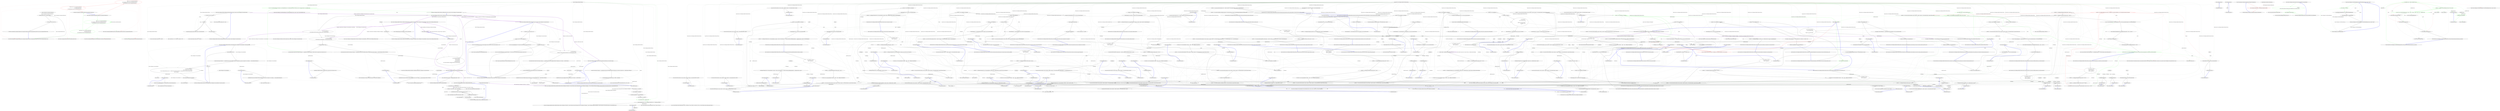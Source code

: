 digraph  {
n12 [label="Nancy.Cryptography.CryptographyConfiguration", span=""];
n0 [label="Entry Nancy.Cryptography.CryptographyConfiguration.CryptographyConfiguration()", span="10-10", cluster="Nancy.Cryptography.CryptographyConfiguration.CryptographyConfiguration()"];
n1 [label="Default = new CryptographyConfiguration(\r\n                    new RijndaelEncryptionProvider(new RandomKeyGenerator()),\r\n                    new DefaultHmacProvider(new RandomKeyGenerator()))", span="12-14", cluster="Nancy.Cryptography.CryptographyConfiguration.CryptographyConfiguration()", color=red, community=1];
n2 [label="NoEncryption = new CryptographyConfiguration(\r\n                    new NoEncryptionProvider(),\r\n                    new DefaultHmacProvider(new RandomKeyGenerator()))", span="16-18", cluster="Nancy.Cryptography.CryptographyConfiguration.CryptographyConfiguration()", color=red, community=1];
n4 [label="Entry Nancy.Cryptography.CryptographyConfiguration.CryptographyConfiguration(Nancy.Cryptography.IEncryptionProvider, Nancy.Cryptography.IHmacProvider)", span="26-26", cluster="Nancy.Cryptography.CryptographyConfiguration.CryptographyConfiguration(Nancy.Cryptography.IEncryptionProvider, Nancy.Cryptography.IHmacProvider)"];
n5 [label="Entry Nancy.Cryptography.RijndaelEncryptionProvider.RijndaelEncryptionProvider(Nancy.Cryptography.IKeyGenerator)", span="19-19", cluster="Nancy.Cryptography.RijndaelEncryptionProvider.RijndaelEncryptionProvider(Nancy.Cryptography.IKeyGenerator)"];
n6 [label="Entry Nancy.Cryptography.RandomKeyGenerator.RandomKeyGenerator()", span="7-7", cluster="Nancy.Cryptography.RandomKeyGenerator.RandomKeyGenerator()"];
n7 [label="Entry Nancy.Cryptography.DefaultHmacProvider.DefaultHmacProvider(Nancy.Cryptography.IKeyGenerator)", span="29-29", cluster="Nancy.Cryptography.DefaultHmacProvider.DefaultHmacProvider(Nancy.Cryptography.IKeyGenerator)"];
n3 [label="Exit Nancy.Cryptography.CryptographyConfiguration.CryptographyConfiguration()", span="10-10", cluster="Nancy.Cryptography.CryptographyConfiguration.CryptographyConfiguration()"];
n8 [label="Entry Nancy.Cryptography.NoEncryptionProvider.NoEncryptionProvider()", span="9-9", cluster="Nancy.Cryptography.NoEncryptionProvider.NoEncryptionProvider()"];
n9 [label="this.EncryptionProvider = encryptionProvider", span="28-28", cluster="Nancy.Cryptography.CryptographyConfiguration.CryptographyConfiguration(Nancy.Cryptography.IEncryptionProvider, Nancy.Cryptography.IHmacProvider)"];
n10 [label="this.HmacProvider = hmacProvider", span="29-29", cluster="Nancy.Cryptography.CryptographyConfiguration.CryptographyConfiguration(Nancy.Cryptography.IEncryptionProvider, Nancy.Cryptography.IHmacProvider)"];
n11 [label="Exit Nancy.Cryptography.CryptographyConfiguration.CryptographyConfiguration(Nancy.Cryptography.IEncryptionProvider, Nancy.Cryptography.IHmacProvider)", span="26-26", cluster="Nancy.Cryptography.CryptographyConfiguration.CryptographyConfiguration(Nancy.Cryptography.IEncryptionProvider, Nancy.Cryptography.IHmacProvider)"];
d1 [label="Default = new CryptographyConfiguration(\r\n                    new RijndaelEncryptionProvider(new RandomKeyGenerator()),\r\n                    new DefaultHmacProvider(new RandomKeyGenerator()))", span="12-14", cluster="Nancy.Cryptography.CryptographyConfiguration.CryptographyConfiguration()", color=green, community=0];
d2 [label="NoEncryption = new CryptographyConfiguration(\r\n                    new NoEncryptionProvider(),\r\n                    new DefaultHmacProvider(new RandomKeyGenerator()))", span="16-18", cluster="Nancy.Cryptography.CryptographyConfiguration.CryptographyConfiguration()", color=green, community=0];
m0_46 [label="Entry Nancy.ViewEngines.ViewNotFoundException.ViewNotFoundException(string, string[], string[], Nancy.IRootPathProvider)", span="22-22", cluster="Nancy.ViewEngines.ViewNotFoundException.ViewNotFoundException(string, string[], string[], Nancy.IRootPathProvider)", file="DefaultViewFactory.cs"];
m0_29 [label="Entry Nancy.Diagnostics.TraceLog.WriteLog(System.Action<System.Text.StringBuilder>)", span="14-14", cluster="Nancy.Diagnostics.TraceLog.WriteLog(System.Action<System.Text.StringBuilder>)", file="DefaultViewFactory.cs"];
m0_69 [label="Entry object.IsAnonymousType()", span="16-16", cluster="object.IsAnonymousType()", file="DefaultViewFactory.cs"];
m0_63 [label="Entry System.Collections.Generic.List<T>.List()", span="0-0", cluster="System.Collections.Generic.List<T>.List()", file="DefaultViewFactory.cs"];
m0_45 [label="Entry Nancy.ViewEngines.DefaultViewFactory.GetViewEngine(Nancy.ViewEngines.ViewLocationResult, Nancy.NancyContext)", span="130-130", cluster="Nancy.ViewEngines.DefaultViewFactory.GetViewEngine(Nancy.ViewEngines.ViewLocationResult, Nancy.NancyContext)", file="DefaultViewFactory.cs"];
m0_84 [label="var matchingViewEngines = \r\n                from viewEngine in this.viewEngines\r\n                where viewEngine.Extensions.Any(x => x.Equals(viewLocationResult.Extension, StringComparison.InvariantCultureIgnoreCase))\r\n                select viewEngine", span="139-142", cluster="Nancy.ViewEngines.DefaultViewFactory.GetViewEngine(Nancy.ViewEngines.ViewLocationResult, Nancy.NancyContext)", file="DefaultViewFactory.cs"];
m0_83 [label="context.Trace.TraceLog.WriteLog(x => x.AppendLine(string.Concat(''[DefaultViewFactory] Attempting to resolve view engine for view extension '', viewLocationResult.Extension)))", span="137-137", cluster="Nancy.ViewEngines.DefaultViewFactory.GetViewEngine(Nancy.ViewEngines.ViewLocationResult, Nancy.NancyContext)", file="DefaultViewFactory.cs"];
m0_85 [label="return matchingViewEngines.FirstOrDefault();", span="144-144", cluster="Nancy.ViewEngines.DefaultViewFactory.GetViewEngine(Nancy.ViewEngines.ViewLocationResult, Nancy.NancyContext)", file="DefaultViewFactory.cs"];
m0_81 [label="viewLocationResult == null", span="132-132", cluster="Nancy.ViewEngines.DefaultViewFactory.GetViewEngine(Nancy.ViewEngines.ViewLocationResult, Nancy.NancyContext)", file="DefaultViewFactory.cs"];
m0_82 [label="return null;", span="134-134", cluster="Nancy.ViewEngines.DefaultViewFactory.GetViewEngine(Nancy.ViewEngines.ViewLocationResult, Nancy.NancyContext)", file="DefaultViewFactory.cs"];
m0_86 [label="Exit Nancy.ViewEngines.DefaultViewFactory.GetViewEngine(Nancy.ViewEngines.ViewLocationResult, Nancy.NancyContext)", span="130-130", cluster="Nancy.ViewEngines.DefaultViewFactory.GetViewEngine(Nancy.ViewEngines.ViewLocationResult, Nancy.NancyContext)", file="DefaultViewFactory.cs"];
m0_30 [label="Entry Nancy.ViewEngines.DefaultViewFactory.GetRenderedView(string, dynamic, Nancy.ViewEngines.ViewLocationContext)", span="75-75", cluster="Nancy.ViewEngines.DefaultViewFactory.GetRenderedView(string, dynamic, Nancy.ViewEngines.ViewLocationContext)", file="DefaultViewFactory.cs"];
m0_40 [label="throw new ViewNotFoundException(viewName, this.viewEngineExtensions, this.GetInspectedLocations(viewName, model, viewLocationContext), this.rootPathProvider);", span="86-86", cluster="Nancy.ViewEngines.DefaultViewFactory.GetRenderedView(string, dynamic, Nancy.ViewEngines.ViewLocationContext)", color=green, community=0, file="DefaultViewFactory.cs"];
m0_39 [label="viewLocationContext.Context.Trace.TraceLog.WriteLog(x => x.AppendLine(''[DefaultViewFactory] Unable to find view engine that could render the view.''))", span="85-85", cluster="Nancy.ViewEngines.DefaultViewFactory.GetRenderedView(string, dynamic, Nancy.ViewEngines.ViewLocationContext)", file="DefaultViewFactory.cs"];
m0_36 [label="var viewLocationResult =\r\n                this.viewResolver.GetViewLocation(viewName, model, viewLocationContext)", span="77-78", cluster="Nancy.ViewEngines.DefaultViewFactory.GetRenderedView(string, dynamic, Nancy.ViewEngines.ViewLocationContext)", file="DefaultViewFactory.cs"];
m0_37 [label="var resolvedViewEngine = \r\n                GetViewEngine(viewLocationResult, viewLocationContext.Context)", span="80-81", cluster="Nancy.ViewEngines.DefaultViewFactory.GetRenderedView(string, dynamic, Nancy.ViewEngines.ViewLocationContext)", file="DefaultViewFactory.cs"];
m0_42 [label="return SafeInvokeViewEngine(\r\n                resolvedViewEngine,\r\n                viewLocationResult,\r\n                GetSafeModel(model),\r\n                this.renderContextFactory.GetRenderContext(viewLocationContext)\r\n            );", span="91-96", cluster="Nancy.ViewEngines.DefaultViewFactory.GetRenderedView(string, dynamic, Nancy.ViewEngines.ViewLocationContext)", file="DefaultViewFactory.cs"];
m0_41 [label="viewLocationContext.Context.Trace.TraceLog.WriteLog(x => x.AppendLine(string.Concat(''[DefaultViewFactory] Rendering view with view engine '', resolvedViewEngine.GetType().FullName)))", span="89-89", cluster="Nancy.ViewEngines.DefaultViewFactory.GetRenderedView(string, dynamic, Nancy.ViewEngines.ViewLocationContext)", file="DefaultViewFactory.cs"];
m0_38 [label="resolvedViewEngine == null", span="83-83", cluster="Nancy.ViewEngines.DefaultViewFactory.GetRenderedView(string, dynamic, Nancy.ViewEngines.ViewLocationContext)", file="DefaultViewFactory.cs"];
m0_43 [label="Exit Nancy.ViewEngines.DefaultViewFactory.GetRenderedView(string, dynamic, Nancy.ViewEngines.ViewLocationContext)", span="75-75", cluster="Nancy.ViewEngines.DefaultViewFactory.GetRenderedView(string, dynamic, Nancy.ViewEngines.ViewLocationContext)", file="DefaultViewFactory.cs"];
m0_87 [label="Entry Unk.Any", span="", cluster="Unk.Any", file="DefaultViewFactory.cs"];
m0_64 [label="Entry System.Func<T1, T2, T3, TResult>.Invoke(T1, T2, T3)", span="0-0", cluster="System.Func<T1, T2, T3, TResult>.Invoke(T1, T2, T3)", file="DefaultViewFactory.cs"];
m0_77 [label="Entry System.Dynamic.ExpandoObject.ExpandoObject()", span="0-0", cluster="System.Dynamic.ExpandoObject.ExpandoObject()", file="DefaultViewFactory.cs"];
m0_27 [label="Entry System.ArgumentNullException.ArgumentNullException(string, string)", span="0-0", cluster="System.ArgumentNullException.ArgumentNullException(string, string)", file="DefaultViewFactory.cs"];
m0_15 [label="Entry Nancy.ViewEngines.DefaultViewFactory.RenderView(string, dynamic, Nancy.ViewEngines.ViewLocationContext)", span="50-50", cluster="Nancy.ViewEngines.DefaultViewFactory.RenderView(string, dynamic, Nancy.ViewEngines.ViewLocationContext)", file="DefaultViewFactory.cs"];
m0_22 [label="var actualViewName = \r\n                viewName ?? GetViewNameFromModel(model, viewLocationContext.Context)", span="67-68", cluster="Nancy.ViewEngines.DefaultViewFactory.RenderView(string, dynamic, Nancy.ViewEngines.ViewLocationContext)", file="DefaultViewFactory.cs"];
m0_24 [label="return this.GetRenderedView(actualViewName, model, viewLocationContext);", span="72-72", cluster="Nancy.ViewEngines.DefaultViewFactory.RenderView(string, dynamic, Nancy.ViewEngines.ViewLocationContext)", file="DefaultViewFactory.cs"];
m0_20 [label="viewLocationContext == null", span="62-62", cluster="Nancy.ViewEngines.DefaultViewFactory.RenderView(string, dynamic, Nancy.ViewEngines.ViewLocationContext)", file="DefaultViewFactory.cs"];
m0_23 [label="viewLocationContext.Context.Trace.TraceLog.WriteLog(x => x.AppendLine(string.Concat(''[DefaultViewFactory] Rendering view with name '', actualViewName)))", span="70-70", cluster="Nancy.ViewEngines.DefaultViewFactory.RenderView(string, dynamic, Nancy.ViewEngines.ViewLocationContext)", file="DefaultViewFactory.cs"];
m0_16 [label="viewName == null && model == null", span="52-52", cluster="Nancy.ViewEngines.DefaultViewFactory.RenderView(string, dynamic, Nancy.ViewEngines.ViewLocationContext)", file="DefaultViewFactory.cs"];
m0_18 [label="model == null && viewName.Length == 0", span="57-57", cluster="Nancy.ViewEngines.DefaultViewFactory.RenderView(string, dynamic, Nancy.ViewEngines.ViewLocationContext)", file="DefaultViewFactory.cs"];
m0_21 [label="throw new ArgumentNullException(''viewLocationContext'', ''The value of the viewLocationContext parameter cannot be null.'');", span="64-64", cluster="Nancy.ViewEngines.DefaultViewFactory.RenderView(string, dynamic, Nancy.ViewEngines.ViewLocationContext)", file="DefaultViewFactory.cs"];
m0_17 [label="throw new ArgumentException(''View name and model parameters cannot both be null.'');", span="54-54", cluster="Nancy.ViewEngines.DefaultViewFactory.RenderView(string, dynamic, Nancy.ViewEngines.ViewLocationContext)", file="DefaultViewFactory.cs"];
m0_19 [label="throw new ArgumentException(''The view name parameter cannot be empty when the model parameters is null.'');", span="59-59", cluster="Nancy.ViewEngines.DefaultViewFactory.RenderView(string, dynamic, Nancy.ViewEngines.ViewLocationContext)", file="DefaultViewFactory.cs"];
m0_25 [label="Exit Nancy.ViewEngines.DefaultViewFactory.RenderView(string, dynamic, Nancy.ViewEngines.ViewLocationContext)", span="50-50", cluster="Nancy.ViewEngines.DefaultViewFactory.RenderView(string, dynamic, Nancy.ViewEngines.ViewLocationContext)", file="DefaultViewFactory.cs"];
m0_49 [label="Entry Nancy.ViewEngines.IRenderContextFactory.GetRenderContext(Nancy.ViewEngines.ViewLocationContext)", span="12-12", cluster="Nancy.ViewEngines.IRenderContextFactory.GetRenderContext(Nancy.ViewEngines.ViewLocationContext)", file="DefaultViewFactory.cs"];
m0_78 [label="Entry object.GetType()", span="0-0", cluster="object.GetType()", file="DefaultViewFactory.cs"];
m0_47 [label="Entry Nancy.ViewEngines.DefaultViewFactory.GetInspectedLocations(string, dynamic, Nancy.ViewEngines.ViewLocationContext)", span="99-99", cluster="Nancy.ViewEngines.DefaultViewFactory.GetInspectedLocations(string, dynamic, Nancy.ViewEngines.ViewLocationContext)", file="DefaultViewFactory.cs"];
m0_59 [label=conventions, span="102-102", cluster="Nancy.ViewEngines.DefaultViewFactory.GetInspectedLocations(string, dynamic, Nancy.ViewEngines.ViewLocationContext)", file="DefaultViewFactory.cs"];
m0_58 [label="var strings = new List<string>()", span="101-101", cluster="Nancy.ViewEngines.DefaultViewFactory.GetInspectedLocations(string, dynamic, Nancy.ViewEngines.ViewLocationContext)", file="DefaultViewFactory.cs"];
m0_60 [label="strings.Add(convention.Invoke(viewName, model, viewLocationContext))", span="106-106", cluster="Nancy.ViewEngines.DefaultViewFactory.GetInspectedLocations(string, dynamic, Nancy.ViewEngines.ViewLocationContext)", file="DefaultViewFactory.cs"];
m0_61 [label="return strings.ToArray();", span="109-109", cluster="Nancy.ViewEngines.DefaultViewFactory.GetInspectedLocations(string, dynamic, Nancy.ViewEngines.ViewLocationContext)", file="DefaultViewFactory.cs"];
m0_62 [label="Exit Nancy.ViewEngines.DefaultViewFactory.GetInspectedLocations(string, dynamic, Nancy.ViewEngines.ViewLocationContext)", span="99-99", cluster="Nancy.ViewEngines.DefaultViewFactory.GetInspectedLocations(string, dynamic, Nancy.ViewEngines.ViewLocationContext)", file="DefaultViewFactory.cs"];
m0_26 [label="Entry System.ArgumentException.ArgumentException(string)", span="0-0", cluster="System.ArgumentException.ArgumentException(string)", file="DefaultViewFactory.cs"];
m0_100 [label="Entry System.Text.RegularExpressions.Regex.Replace(string, string, string)", span="0-0", cluster="System.Text.RegularExpressions.Regex.Replace(string, string, string)", file="DefaultViewFactory.cs"];
m0_108 [label="Entry Nancy.ViewEngines.IViewEngine.RenderView(Nancy.ViewEngines.ViewLocationResult, dynamic, Nancy.ViewEngines.IRenderContext)", span="31-31", cluster="Nancy.ViewEngines.IViewEngine.RenderView(Nancy.ViewEngines.ViewLocationResult, dynamic, Nancy.ViewEngines.IRenderContext)", file="DefaultViewFactory.cs"];
m0_44 [label="Entry Nancy.ViewEngines.IViewResolver.GetViewLocation(string, dynamic, Nancy.ViewEngines.ViewLocationContext)", span="14-14", cluster="Nancy.ViewEngines.IViewResolver.GetViewLocation(string, dynamic, Nancy.ViewEngines.ViewLocationContext)", file="DefaultViewFactory.cs"];
m0_28 [label="Entry Nancy.ViewEngines.DefaultViewFactory.GetViewNameFromModel(dynamic, Nancy.NancyContext)", span="147-147", cluster="Nancy.ViewEngines.DefaultViewFactory.GetViewNameFromModel(dynamic, Nancy.NancyContext)", file="DefaultViewFactory.cs"];
m0_97 [label="context.Trace.TraceLog.WriteLog(x => x.AppendLine(string.Concat(''[DefaultViewFactory] Extracting view name from model of type '', model.GetType().FullName)))", span="149-149", cluster="Nancy.ViewEngines.DefaultViewFactory.GetViewNameFromModel(dynamic, Nancy.NancyContext)", file="DefaultViewFactory.cs"];
m0_98 [label="return Regex.Replace(model.GetType().Name, ''Model$'', string.Empty);", span="151-151", cluster="Nancy.ViewEngines.DefaultViewFactory.GetViewNameFromModel(dynamic, Nancy.NancyContext)", file="DefaultViewFactory.cs"];
m0_99 [label="Exit Nancy.ViewEngines.DefaultViewFactory.GetViewNameFromModel(dynamic, Nancy.NancyContext)", span="147-147", cluster="Nancy.ViewEngines.DefaultViewFactory.GetViewNameFromModel(dynamic, Nancy.NancyContext)", file="DefaultViewFactory.cs"];
m0_80 [label="Entry System.Reflection.PropertyInfo.GetValue(object, object[])", span="0-0", cluster="System.Reflection.PropertyInfo.GetValue(object, object[])", file="DefaultViewFactory.cs"];
m0_10 [label="Entry System.Collections.Generic.IEnumerable<TSource>.SelectMany<TSource, TResult>(System.Func<TSource, System.Collections.Generic.IEnumerable<TResult>>)", span="0-0", cluster="System.Collections.Generic.IEnumerable<TSource>.SelectMany<TSource, TResult>(System.Func<TSource, System.Collections.Generic.IEnumerable<TResult>>)", file="DefaultViewFactory.cs"];
m0_66 [label="Entry System.Collections.Generic.List<T>.ToArray()", span="0-0", cluster="System.Collections.Generic.List<T>.ToArray()", file="DefaultViewFactory.cs"];
m0_92 [label="Entry string.Concat(string, string)", span="0-0", cluster="string.Concat(string, string)", file="DefaultViewFactory.cs"];
m0_48 [label="Entry Nancy.ViewEngines.DefaultViewFactory.GetSafeModel(object)", span="112-112", cluster="Nancy.ViewEngines.DefaultViewFactory.GetSafeModel(object)", file="DefaultViewFactory.cs"];
m0_67 [label="return (model.IsAnonymousType()) ? GetExpandoObject(model) : model;", span="114-114", cluster="Nancy.ViewEngines.DefaultViewFactory.GetSafeModel(object)", file="DefaultViewFactory.cs"];
m0_68 [label="Exit Nancy.ViewEngines.DefaultViewFactory.GetSafeModel(object)", span="112-112", cluster="Nancy.ViewEngines.DefaultViewFactory.GetSafeModel(object)", file="DefaultViewFactory.cs"];
m0_50 [label="Entry Nancy.ViewEngines.DefaultViewFactory.SafeInvokeViewEngine(Nancy.ViewEngines.IViewEngine, Nancy.ViewEngines.ViewLocationResult, dynamic, Nancy.ViewEngines.IRenderContext)", span="154-154", cluster="Nancy.ViewEngines.DefaultViewFactory.SafeInvokeViewEngine(Nancy.ViewEngines.IViewEngine, Nancy.ViewEngines.ViewLocationResult, dynamic, Nancy.ViewEngines.IRenderContext)", file="DefaultViewFactory.cs"];
m0_104 [label="return viewEngine.RenderView(locationResult, model, renderContext);", span="158-158", cluster="Nancy.ViewEngines.DefaultViewFactory.SafeInvokeViewEngine(Nancy.ViewEngines.IViewEngine, Nancy.ViewEngines.ViewLocationResult, dynamic, Nancy.ViewEngines.IRenderContext)", file="DefaultViewFactory.cs"];
m0_106 [label="return EmptyView;", span="162-162", cluster="Nancy.ViewEngines.DefaultViewFactory.SafeInvokeViewEngine(Nancy.ViewEngines.IViewEngine, Nancy.ViewEngines.ViewLocationResult, dynamic, Nancy.ViewEngines.IRenderContext)", file="DefaultViewFactory.cs"];
m0_105 [label=Exception, span="160-160", cluster="Nancy.ViewEngines.DefaultViewFactory.SafeInvokeViewEngine(Nancy.ViewEngines.IViewEngine, Nancy.ViewEngines.ViewLocationResult, dynamic, Nancy.ViewEngines.IRenderContext)", file="DefaultViewFactory.cs"];
m0_107 [label="Exit Nancy.ViewEngines.DefaultViewFactory.SafeInvokeViewEngine(Nancy.ViewEngines.IViewEngine, Nancy.ViewEngines.ViewLocationResult, dynamic, Nancy.ViewEngines.IRenderContext)", span="154-154", cluster="Nancy.ViewEngines.DefaultViewFactory.SafeInvokeViewEngine(Nancy.ViewEngines.IViewEngine, Nancy.ViewEngines.ViewLocationResult, dynamic, Nancy.ViewEngines.IRenderContext)", file="DefaultViewFactory.cs"];
m0_101 [label="Entry lambda expression", span="149-149", cluster="lambda expression", file="DefaultViewFactory.cs"];
m0_12 [label="Entry lambda expression", span="40-40", cluster="lambda expression", file="DefaultViewFactory.cs"];
m0_51 [label="Entry lambda expression", span="85-85", cluster="lambda expression", file="DefaultViewFactory.cs"];
m0_32 [label="x.AppendLine(string.Concat(''[DefaultViewFactory] Rendering view with name '', actualViewName))", span="70-70", cluster="lambda expression", file="DefaultViewFactory.cs"];
m0_55 [label="x.AppendLine(string.Concat(''[DefaultViewFactory] Rendering view with view engine '', resolvedViewEngine.GetType().FullName))", span="89-89", cluster="lambda expression", file="DefaultViewFactory.cs"];
m0_93 [label="Entry lambda expression", span="141-141", cluster="lambda expression", file="DefaultViewFactory.cs"];
m0_14 [label="Exit lambda expression", span="40-40", cluster="lambda expression", file="DefaultViewFactory.cs"];
m0_13 [label="ive.Extensions", span="40-40", cluster="lambda expression", file="DefaultViewFactory.cs"];
m0_54 [label="Entry lambda expression", span="89-89", cluster="lambda expression", file="DefaultViewFactory.cs"];
m0_0 [label="Entry lambda expression", span="21-21", cluster="lambda expression", file="DefaultViewFactory.cs"];
m0_53 [label="Exit lambda expression", span="85-85", cluster="lambda expression", file="DefaultViewFactory.cs"];
m0_52 [label="x.AppendLine(''[DefaultViewFactory] Unable to find view engine that could render the view.'')", span="85-85", cluster="lambda expression", file="DefaultViewFactory.cs"];
m0_31 [label="Entry lambda expression", span="70-70", cluster="lambda expression", file="DefaultViewFactory.cs"];
m0_102 [label="x.AppendLine(string.Concat(''[DefaultViewFactory] Extracting view name from model of type '', model.GetType().FullName))", span="149-149", cluster="lambda expression", file="DefaultViewFactory.cs"];
m0_33 [label="Exit lambda expression", span="70-70", cluster="lambda expression", file="DefaultViewFactory.cs"];
m0_90 [label="x.AppendLine(string.Concat(''[DefaultViewFactory] Attempting to resolve view engine for view extension '', viewLocationResult.Extension))", span="137-137", cluster="lambda expression", file="DefaultViewFactory.cs"];
m0_94 [label="x.Equals(viewLocationResult.Extension, StringComparison.InvariantCultureIgnoreCase)", span="141-141", cluster="lambda expression", file="DefaultViewFactory.cs"];
m0_56 [label="Exit lambda expression", span="89-89", cluster="lambda expression", file="DefaultViewFactory.cs"];
m0_89 [label="Entry lambda expression", span="137-137", cluster="lambda expression", file="DefaultViewFactory.cs"];
m0_95 [label="Exit lambda expression", span="141-141", cluster="lambda expression", file="DefaultViewFactory.cs"];
m0_1 [label="Exit lambda expression", span="21-21", cluster="lambda expression", file="DefaultViewFactory.cs"];
m0_103 [label="Exit lambda expression", span="149-149", cluster="lambda expression", file="DefaultViewFactory.cs"];
m0_91 [label="Exit lambda expression", span="137-137", cluster="lambda expression", file="DefaultViewFactory.cs"];
m0_96 [label="Entry string.Equals(string, System.StringComparison)", span="0-0", cluster="string.Equals(string, System.StringComparison)", file="DefaultViewFactory.cs"];
m0_88 [label="Entry Unk.FirstOrDefault", span="", cluster="Unk.FirstOrDefault", file="DefaultViewFactory.cs"];
m0_2 [label="Entry Nancy.ViewEngines.DefaultViewFactory.DefaultViewFactory(Nancy.ViewEngines.IViewResolver, System.Collections.Generic.IEnumerable<Nancy.ViewEngines.IViewEngine>, Nancy.ViewEngines.IRenderContextFactory, Nancy.Conventions.ViewLocationConventions, Nancy.IRootPathProvider)", span="32-32", cluster="Nancy.ViewEngines.DefaultViewFactory.DefaultViewFactory(Nancy.ViewEngines.IViewResolver, System.Collections.Generic.IEnumerable<Nancy.ViewEngines.IViewEngine>, Nancy.ViewEngines.IRenderContextFactory, Nancy.Conventions.ViewLocationConventions, Nancy.IRootPathProvider)", file="DefaultViewFactory.cs"];
m0_7 [label="this.rootPathProvider = rootPathProvider", span="38-38", cluster="Nancy.ViewEngines.DefaultViewFactory.DefaultViewFactory(Nancy.ViewEngines.IViewResolver, System.Collections.Generic.IEnumerable<Nancy.ViewEngines.IViewEngine>, Nancy.ViewEngines.IRenderContextFactory, Nancy.Conventions.ViewLocationConventions, Nancy.IRootPathProvider)", color=green, community=0, file="DefaultViewFactory.cs"];
m0_6 [label="this.conventions = conventions", span="37-37", cluster="Nancy.ViewEngines.DefaultViewFactory.DefaultViewFactory(Nancy.ViewEngines.IViewResolver, System.Collections.Generic.IEnumerable<Nancy.ViewEngines.IViewEngine>, Nancy.ViewEngines.IRenderContextFactory, Nancy.Conventions.ViewLocationConventions, Nancy.IRootPathProvider)", file="DefaultViewFactory.cs"];
m0_8 [label="this.viewEngineExtensions = this.viewEngines.SelectMany(ive => ive.Extensions).ToArray()", span="40-40", cluster="Nancy.ViewEngines.DefaultViewFactory.DefaultViewFactory(Nancy.ViewEngines.IViewResolver, System.Collections.Generic.IEnumerable<Nancy.ViewEngines.IViewEngine>, Nancy.ViewEngines.IRenderContextFactory, Nancy.Conventions.ViewLocationConventions, Nancy.IRootPathProvider)", file="DefaultViewFactory.cs"];
m0_3 [label="this.viewResolver = viewResolver", span="34-34", cluster="Nancy.ViewEngines.DefaultViewFactory.DefaultViewFactory(Nancy.ViewEngines.IViewResolver, System.Collections.Generic.IEnumerable<Nancy.ViewEngines.IViewEngine>, Nancy.ViewEngines.IRenderContextFactory, Nancy.Conventions.ViewLocationConventions, Nancy.IRootPathProvider)", file="DefaultViewFactory.cs"];
m0_4 [label="this.viewEngines = viewEngines", span="35-35", cluster="Nancy.ViewEngines.DefaultViewFactory.DefaultViewFactory(Nancy.ViewEngines.IViewResolver, System.Collections.Generic.IEnumerable<Nancy.ViewEngines.IViewEngine>, Nancy.ViewEngines.IRenderContextFactory, Nancy.Conventions.ViewLocationConventions, Nancy.IRootPathProvider)", file="DefaultViewFactory.cs"];
m0_5 [label="this.renderContextFactory = renderContextFactory", span="36-36", cluster="Nancy.ViewEngines.DefaultViewFactory.DefaultViewFactory(Nancy.ViewEngines.IViewResolver, System.Collections.Generic.IEnumerable<Nancy.ViewEngines.IViewEngine>, Nancy.ViewEngines.IRenderContextFactory, Nancy.Conventions.ViewLocationConventions, Nancy.IRootPathProvider)", file="DefaultViewFactory.cs"];
m0_9 [label="Exit Nancy.ViewEngines.DefaultViewFactory.DefaultViewFactory(Nancy.ViewEngines.IViewResolver, System.Collections.Generic.IEnumerable<Nancy.ViewEngines.IViewEngine>, Nancy.ViewEngines.IRenderContextFactory, Nancy.Conventions.ViewLocationConventions, Nancy.IRootPathProvider)", span="32-32", cluster="Nancy.ViewEngines.DefaultViewFactory.DefaultViewFactory(Nancy.ViewEngines.IViewResolver, System.Collections.Generic.IEnumerable<Nancy.ViewEngines.IViewEngine>, Nancy.ViewEngines.IRenderContextFactory, Nancy.Conventions.ViewLocationConventions, Nancy.IRootPathProvider)", file="DefaultViewFactory.cs"];
m0_35 [label="Entry System.Text.StringBuilder.AppendLine(string)", span="0-0", cluster="System.Text.StringBuilder.AppendLine(string)", file="DefaultViewFactory.cs"];
m0_57 [label="Entry Unk.GetType", span="", cluster="Unk.GetType", file="DefaultViewFactory.cs"];
m0_65 [label="Entry System.Collections.Generic.List<T>.Add(T)", span="0-0", cluster="System.Collections.Generic.List<T>.Add(T)", file="DefaultViewFactory.cs"];
m0_34 [label="Entry Unk.Concat", span="", cluster="Unk.Concat", file="DefaultViewFactory.cs"];
m0_70 [label="Entry Nancy.ViewEngines.DefaultViewFactory.GetExpandoObject(object)", span="117-117", cluster="Nancy.ViewEngines.DefaultViewFactory.GetExpandoObject(object)", file="DefaultViewFactory.cs"];
m0_71 [label="var expandoObject = new ExpandoObject()", span="119-119", cluster="Nancy.ViewEngines.DefaultViewFactory.GetExpandoObject(object)", file="DefaultViewFactory.cs"];
m0_73 [label="source.GetType().GetProperties()", span="122-122", cluster="Nancy.ViewEngines.DefaultViewFactory.GetExpandoObject(object)", file="DefaultViewFactory.cs"];
m0_74 [label="results[propertyInfo.Name] = propertyInfo.GetValue(source, null)", span="124-124", cluster="Nancy.ViewEngines.DefaultViewFactory.GetExpandoObject(object)", file="DefaultViewFactory.cs"];
m0_75 [label="return expandoObject;", span="127-127", cluster="Nancy.ViewEngines.DefaultViewFactory.GetExpandoObject(object)", file="DefaultViewFactory.cs"];
m0_72 [label="IDictionary<string, object> results = expandoObject", span="120-120", cluster="Nancy.ViewEngines.DefaultViewFactory.GetExpandoObject(object)", file="DefaultViewFactory.cs"];
m0_76 [label="Exit Nancy.ViewEngines.DefaultViewFactory.GetExpandoObject(object)", span="117-117", cluster="Nancy.ViewEngines.DefaultViewFactory.GetExpandoObject(object)", file="DefaultViewFactory.cs"];
m0_79 [label="Entry System.Type.GetProperties()", span="0-0", cluster="System.Type.GetProperties()", file="DefaultViewFactory.cs"];
m0_11 [label="Entry System.Collections.Generic.IEnumerable<TSource>.ToArray<TSource>()", span="0-0", cluster="System.Collections.Generic.IEnumerable<TSource>.ToArray<TSource>()", file="DefaultViewFactory.cs"];
m0_109 [label="Nancy.ViewEngines.DefaultViewFactory", span="", file="DefaultViewFactory.cs"];
m0_110 [label=actualViewName, span="", file="DefaultViewFactory.cs"];
m0_111 [label=resolvedViewEngine, span="", file="DefaultViewFactory.cs"];
m0_113 [label=dynamic, span="", file="DefaultViewFactory.cs"];
m0_112 [label="Nancy.ViewEngines.ViewLocationResult", span="", file="DefaultViewFactory.cs"];
m1_40 [label="Entry Unk.GetViewLocation", span="", cluster="Unk.GetViewLocation", file="DefaultViewFactoryFixture.cs"];
m1_104 [label="Entry Nancy.Tests.Unit.ViewEngines.DefaultViewFactoryFixture.Should_throw_argumentexception_when_rendering_view_and_both_viewname_and_model_is_null()", span="139-139", cluster="Nancy.Tests.Unit.ViewEngines.DefaultViewFactoryFixture.Should_throw_argumentexception_when_rendering_view_and_both_viewname_and_model_is_null()", file="DefaultViewFactoryFixture.cs"];
m1_105 [label="var factory = this.CreateFactory(null)", span="142-142", cluster="Nancy.Tests.Unit.ViewEngines.DefaultViewFactoryFixture.Should_throw_argumentexception_when_rendering_view_and_both_viewname_and_model_is_null()", file="DefaultViewFactoryFixture.cs"];
m1_106 [label="var exception = Record.Exception(() => factory.RenderView(null, null, this.viewLocationContext))", span="145-145", cluster="Nancy.Tests.Unit.ViewEngines.DefaultViewFactoryFixture.Should_throw_argumentexception_when_rendering_view_and_both_viewname_and_model_is_null()", file="DefaultViewFactoryFixture.cs"];
m1_107 [label="exception.ShouldBeOfType<ArgumentException>()", span="148-148", cluster="Nancy.Tests.Unit.ViewEngines.DefaultViewFactoryFixture.Should_throw_argumentexception_when_rendering_view_and_both_viewname_and_model_is_null()", file="DefaultViewFactoryFixture.cs"];
m1_108 [label="Exit Nancy.Tests.Unit.ViewEngines.DefaultViewFactoryFixture.Should_throw_argumentexception_when_rendering_view_and_both_viewname_and_model_is_null()", span="139-139", cluster="Nancy.Tests.Unit.ViewEngines.DefaultViewFactoryFixture.Should_throw_argumentexception_when_rendering_view_and_both_viewname_and_model_is_null()", file="DefaultViewFactoryFixture.cs"];
m1_320 [label="Entry Nancy.Tests.Fakes.ViewModel.ViewModel()", span="2-2", cluster="Nancy.Tests.Fakes.ViewModel.ViewModel()", file="DefaultViewFactoryFixture.cs"];
m1_265 [label="Entry Nancy.Tests.Unit.ViewEngines.DefaultViewFactoryFixture.Should_covert_anonymoustype_model_to_expandoobject_before_invoking_view_engine()", span="319-319", cluster="Nancy.Tests.Unit.ViewEngines.DefaultViewFactoryFixture.Should_covert_anonymoustype_model_to_expandoobject_before_invoking_view_engine()", file="DefaultViewFactoryFixture.cs"];
m1_266 [label="var viewEngines = new[] {\r\n              A.Fake<IViewEngine>(),\r\n            }", span="322-324", cluster="Nancy.Tests.Unit.ViewEngines.DefaultViewFactoryFixture.Should_covert_anonymoustype_model_to_expandoobject_before_invoking_view_engine()", file="DefaultViewFactoryFixture.cs"];
m1_267 [label="A.CallTo(() => viewEngines[0].Extensions).Returns(new[] { ''html'' })", span="326-326", cluster="Nancy.Tests.Unit.ViewEngines.DefaultViewFactoryFixture.Should_covert_anonymoustype_model_to_expandoobject_before_invoking_view_engine()", file="DefaultViewFactoryFixture.cs"];
m1_271 [label="var factory = this.CreateFactory(viewEngines)", span="332-332", cluster="Nancy.Tests.Unit.ViewEngines.DefaultViewFactoryFixture.Should_covert_anonymoustype_model_to_expandoobject_before_invoking_view_engine()", file="DefaultViewFactoryFixture.cs"];
m1_273 [label="A.CallTo(() => viewEngines[0].RenderView(A<ViewLocationResult>.Ignored, A<object>.That.Matches(x => x.GetType().Equals(typeof(ExpandoObject))), A<IRenderContext>.Ignored)).MustHaveHappened()", span="338-338", cluster="Nancy.Tests.Unit.ViewEngines.DefaultViewFactoryFixture.Should_covert_anonymoustype_model_to_expandoobject_before_invoking_view_engine()", file="DefaultViewFactoryFixture.cs"];
m1_268 [label="var location = new ViewLocationResult(''location'', ''name'', ''html'', GetEmptyContentReader())", span="328-328", cluster="Nancy.Tests.Unit.ViewEngines.DefaultViewFactoryFixture.Should_covert_anonymoustype_model_to_expandoobject_before_invoking_view_engine()", file="DefaultViewFactoryFixture.cs"];
m1_269 [label="A.CallTo(() => this.resolver.GetViewLocation(A<string>.Ignored, A<object>.Ignored, A<ViewLocationContext>.Ignored)).Returns(location)", span="329-329", cluster="Nancy.Tests.Unit.ViewEngines.DefaultViewFactoryFixture.Should_covert_anonymoustype_model_to_expandoobject_before_invoking_view_engine()", file="DefaultViewFactoryFixture.cs"];
m1_270 [label="var model = new { Name = '''' }", span="331-331", cluster="Nancy.Tests.Unit.ViewEngines.DefaultViewFactoryFixture.Should_covert_anonymoustype_model_to_expandoobject_before_invoking_view_engine()", file="DefaultViewFactoryFixture.cs"];
m1_272 [label="factory.RenderView(''foo'', model, this.viewLocationContext)", span="335-335", cluster="Nancy.Tests.Unit.ViewEngines.DefaultViewFactoryFixture.Should_covert_anonymoustype_model_to_expandoobject_before_invoking_view_engine()", file="DefaultViewFactoryFixture.cs"];
m1_274 [label="Exit Nancy.Tests.Unit.ViewEngines.DefaultViewFactoryFixture.Should_covert_anonymoustype_model_to_expandoobject_before_invoking_view_engine()", span="319-319", cluster="Nancy.Tests.Unit.ViewEngines.DefaultViewFactoryFixture.Should_covert_anonymoustype_model_to_expandoobject_before_invoking_view_engine()", file="DefaultViewFactoryFixture.cs"];
m1_336 [label="Entry Nancy.Tests.Unit.ViewEngines.DefaultViewFactoryFixture.Should_provide_view_name_and_available_extensions_in_not_found_exception()", span="401-401", cluster="Nancy.Tests.Unit.ViewEngines.DefaultViewFactoryFixture.Should_provide_view_name_and_available_extensions_in_not_found_exception()", file="DefaultViewFactoryFixture.cs"];
m1_337 [label="var viewEngines = new[] {\r\n              A.Fake<IViewEngine>(),\r\n              A.Fake<IViewEngine>(),\r\n            }", span="403-406", cluster="Nancy.Tests.Unit.ViewEngines.DefaultViewFactoryFixture.Should_provide_view_name_and_available_extensions_in_not_found_exception()", file="DefaultViewFactoryFixture.cs"];
m1_338 [label="A.CallTo(() => viewEngines[0].Extensions).Returns(new[] { ''html'' })", span="407-407", cluster="Nancy.Tests.Unit.ViewEngines.DefaultViewFactoryFixture.Should_provide_view_name_and_available_extensions_in_not_found_exception()", file="DefaultViewFactoryFixture.cs"];
m1_339 [label="A.CallTo(() => viewEngines[1].Extensions).Returns(new[] { ''sshtml'' })", span="408-408", cluster="Nancy.Tests.Unit.ViewEngines.DefaultViewFactoryFixture.Should_provide_view_name_and_available_extensions_in_not_found_exception()", file="DefaultViewFactoryFixture.cs"];
m1_340 [label="var factory = this.CreateFactory(viewEngines)", span="409-409", cluster="Nancy.Tests.Unit.ViewEngines.DefaultViewFactoryFixture.Should_provide_view_name_and_available_extensions_in_not_found_exception()", file="DefaultViewFactoryFixture.cs"];
m1_341 [label="A.CallTo(() => this.resolver.GetViewLocation(A<string>.Ignored, A<object>.Ignored, A<ViewLocationContext>.Ignored)).Returns(null)", span="410-410", cluster="Nancy.Tests.Unit.ViewEngines.DefaultViewFactoryFixture.Should_provide_view_name_and_available_extensions_in_not_found_exception()", file="DefaultViewFactoryFixture.cs"];
m1_342 [label="var result = Record.Exception(() => factory.RenderView(''foo'', null, this.viewLocationContext)) as ViewNotFoundException", span="412-412", cluster="Nancy.Tests.Unit.ViewEngines.DefaultViewFactoryFixture.Should_provide_view_name_and_available_extensions_in_not_found_exception()", file="DefaultViewFactoryFixture.cs"];
m1_343 [label="result.AvailableViewEngineExtensions.ShouldEqualSequence(new[] { ''html'', ''sshtml'' })", span="414-414", cluster="Nancy.Tests.Unit.ViewEngines.DefaultViewFactoryFixture.Should_provide_view_name_and_available_extensions_in_not_found_exception()", file="DefaultViewFactoryFixture.cs"];
m1_344 [label="result.ViewName.ShouldEqual(''foo'')", span="415-415", cluster="Nancy.Tests.Unit.ViewEngines.DefaultViewFactoryFixture.Should_provide_view_name_and_available_extensions_in_not_found_exception()", file="DefaultViewFactoryFixture.cs"];
m1_345 [label="Exit Nancy.Tests.Unit.ViewEngines.DefaultViewFactoryFixture.Should_provide_view_name_and_available_extensions_in_not_found_exception()", span="401-401", cluster="Nancy.Tests.Unit.ViewEngines.DefaultViewFactoryFixture.Should_provide_view_name_and_available_extensions_in_not_found_exception()", file="DefaultViewFactoryFixture.cs"];
m1_28 [label="Entry Nancy.ViewEngines.ViewLocationResult.ViewLocationResult(string, string, string, System.Func<System.IO.TextReader>)", span="17-17", cluster="Nancy.ViewEngines.ViewLocationResult.ViewLocationResult(string, string, string, System.Func<System.IO.TextReader>)", file="DefaultViewFactoryFixture.cs"];
m1_33 [label="Entry Unk.MustHaveHappened", span="", cluster="Unk.MustHaveHappened", file="DefaultViewFactoryFixture.cs"];
m1_69 [label="Entry Nancy.Tests.Unit.ViewEngines.DefaultViewFactoryFixture.Should_not_build_render_context_more_than_once()", span="91-91", cluster="Nancy.Tests.Unit.ViewEngines.DefaultViewFactoryFixture.Should_not_build_render_context_more_than_once()", file="DefaultViewFactoryFixture.cs"];
m1_70 [label="var viewEngines = new[] {\r\n              A.Fake<IViewEngine>(),\r\n            }", span="94-96", cluster="Nancy.Tests.Unit.ViewEngines.DefaultViewFactoryFixture.Should_not_build_render_context_more_than_once()", file="DefaultViewFactoryFixture.cs"];
m1_71 [label="A.CallTo(() => viewEngines[0].Extensions).Returns(new[] { ''html'' })", span="98-98", cluster="Nancy.Tests.Unit.ViewEngines.DefaultViewFactoryFixture.Should_not_build_render_context_more_than_once()", file="DefaultViewFactoryFixture.cs"];
m1_74 [label="var factory = this.CreateFactory(viewEngines)", span="103-103", cluster="Nancy.Tests.Unit.ViewEngines.DefaultViewFactoryFixture.Should_not_build_render_context_more_than_once()", file="DefaultViewFactoryFixture.cs"];
m1_72 [label="var location = new ViewLocationResult(''location'', ''name'', ''html'', GetEmptyContentReader())", span="100-100", cluster="Nancy.Tests.Unit.ViewEngines.DefaultViewFactoryFixture.Should_not_build_render_context_more_than_once()", file="DefaultViewFactoryFixture.cs"];
m1_73 [label="A.CallTo(() => this.resolver.GetViewLocation(A<string>.Ignored, A<object>.Ignored, A<ViewLocationContext>.Ignored)).Returns(location)", span="101-101", cluster="Nancy.Tests.Unit.ViewEngines.DefaultViewFactoryFixture.Should_not_build_render_context_more_than_once()", file="DefaultViewFactoryFixture.cs"];
m1_75 [label="factory.RenderView(''view.html'', new object(), this.viewLocationContext)", span="106-106", cluster="Nancy.Tests.Unit.ViewEngines.DefaultViewFactoryFixture.Should_not_build_render_context_more_than_once()", file="DefaultViewFactoryFixture.cs"];
m1_76 [label="A.CallTo(() => this.renderContextFactory.GetRenderContext(A<ViewLocationContext>.Ignored)).MustHaveHappened(Repeated.NoMoreThan.Once)", span="109-109", cluster="Nancy.Tests.Unit.ViewEngines.DefaultViewFactoryFixture.Should_not_build_render_context_more_than_once()", file="DefaultViewFactoryFixture.cs"];
m1_77 [label="Exit Nancy.Tests.Unit.ViewEngines.DefaultViewFactoryFixture.Should_not_build_render_context_more_than_once()", span="91-91", cluster="Nancy.Tests.Unit.ViewEngines.DefaultViewFactoryFixture.Should_not_build_render_context_more_than_once()", file="DefaultViewFactoryFixture.cs"];
m1_228 [label="Entry System.Exception.Exception()", span="0-0", cluster="System.Exception.Exception()", file="DefaultViewFactoryFixture.cs"];
m1_7 [label="Entry Nancy.Conventions.ViewLocationConventions.ViewLocationConventions(System.Collections.Generic.IEnumerable<System.Func<string, object, Nancy.ViewEngines.ViewLocationContext, string>>)", span="16-16", cluster="Nancy.Conventions.ViewLocationConventions.ViewLocationConventions(System.Collections.Generic.IEnumerable<System.Func<string, object, Nancy.ViewEngines.ViewLocationContext, string>>)", file="DefaultViewFactoryFixture.cs"];
m1_216 [label="Entry Nancy.Tests.Unit.ViewEngines.DefaultViewFactoryFixture.Should_return_empty_action_when_view_engine_throws_exception()", span="271-271", cluster="Nancy.Tests.Unit.ViewEngines.DefaultViewFactoryFixture.Should_return_empty_action_when_view_engine_throws_exception()", file="DefaultViewFactoryFixture.cs"];
m1_217 [label="var viewEngines = new[] {\r\n              A.Fake<IViewEngine>(),\r\n            }", span="273-275", cluster="Nancy.Tests.Unit.ViewEngines.DefaultViewFactoryFixture.Should_return_empty_action_when_view_engine_throws_exception()", file="DefaultViewFactoryFixture.cs"];
m1_218 [label="A.CallTo(() => viewEngines[0].Extensions).Returns(new[] { ''html'' })", span="277-277", cluster="Nancy.Tests.Unit.ViewEngines.DefaultViewFactoryFixture.Should_return_empty_action_when_view_engine_throws_exception()", file="DefaultViewFactoryFixture.cs"];
m1_219 [label="A.CallTo(() => viewEngines[0].RenderView(A<ViewLocationResult>.Ignored, null, A<IRenderContext>.Ignored)).Throws(new Exception())", span="278-278", cluster="Nancy.Tests.Unit.ViewEngines.DefaultViewFactoryFixture.Should_return_empty_action_when_view_engine_throws_exception()", file="DefaultViewFactoryFixture.cs"];
m1_223 [label="var factory = this.CreateFactory(viewEngines)", span="284-284", cluster="Nancy.Tests.Unit.ViewEngines.DefaultViewFactoryFixture.Should_return_empty_action_when_view_engine_throws_exception()", file="DefaultViewFactoryFixture.cs"];
m1_220 [label="var location = new ViewLocationResult(''location'', ''name'', ''html'', GetEmptyContentReader())", span="280-280", cluster="Nancy.Tests.Unit.ViewEngines.DefaultViewFactoryFixture.Should_return_empty_action_when_view_engine_throws_exception()", file="DefaultViewFactoryFixture.cs"];
m1_221 [label="A.CallTo(() => this.resolver.GetViewLocation(A<string>.Ignored, A<object>.Ignored, A<ViewLocationContext>.Ignored)).Returns(location)", span="281-281", cluster="Nancy.Tests.Unit.ViewEngines.DefaultViewFactoryFixture.Should_return_empty_action_when_view_engine_throws_exception()", file="DefaultViewFactoryFixture.cs"];
m1_222 [label="var stream = new MemoryStream()", span="283-283", cluster="Nancy.Tests.Unit.ViewEngines.DefaultViewFactoryFixture.Should_return_empty_action_when_view_engine_throws_exception()", file="DefaultViewFactoryFixture.cs"];
m1_225 [label="response.Contents.Invoke(stream)", span="288-288", cluster="Nancy.Tests.Unit.ViewEngines.DefaultViewFactoryFixture.Should_return_empty_action_when_view_engine_throws_exception()", file="DefaultViewFactoryFixture.cs"];
m1_226 [label="stream.Length.ShouldEqual(0L)", span="291-291", cluster="Nancy.Tests.Unit.ViewEngines.DefaultViewFactoryFixture.Should_return_empty_action_when_view_engine_throws_exception()", file="DefaultViewFactoryFixture.cs"];
m1_224 [label="var response = factory.RenderView(''foo'', null, this.viewLocationContext)", span="287-287", cluster="Nancy.Tests.Unit.ViewEngines.DefaultViewFactoryFixture.Should_return_empty_action_when_view_engine_throws_exception()", file="DefaultViewFactoryFixture.cs"];
m1_227 [label="Exit Nancy.Tests.Unit.ViewEngines.DefaultViewFactoryFixture.Should_return_empty_action_when_view_engine_throws_exception()", span="271-271", cluster="Nancy.Tests.Unit.ViewEngines.DefaultViewFactoryFixture.Should_return_empty_action_when_view_engine_throws_exception()", file="DefaultViewFactoryFixture.cs"];
m1_32 [label="Entry Nancy.ViewEngines.DefaultViewFactory.RenderView(string, dynamic, Nancy.ViewEngines.ViewLocationContext)", span="47-47", cluster="Nancy.ViewEngines.DefaultViewFactory.RenderView(string, dynamic, Nancy.ViewEngines.ViewLocationContext)", file="DefaultViewFactoryFixture.cs"];
m1_9 [label="Entry Nancy.ViewEngines.ViewLocationContext.ViewLocationContext()", span="5-5", cluster="Nancy.ViewEngines.ViewLocationContext.ViewLocationContext()", file="DefaultViewFactoryFixture.cs"];
m1_68 [label="Entry Unk.RenderView", span="", cluster="Unk.RenderView", file="DefaultViewFactoryFixture.cs"];
m1_204 [label="Entry object.ShouldBeSameAs(object)", span="130-130", cluster="object.ShouldBeSameAs(object)", file="DefaultViewFactoryFixture.cs"];
m1_288 [label="Entry Nancy.Tests.Unit.ViewEngines.DefaultViewFactoryFixture.Should_transfer_anonymoustype_model_members_to_expandoobject_members_before_invoking_view_engines()", span="342-342", cluster="Nancy.Tests.Unit.ViewEngines.DefaultViewFactoryFixture.Should_transfer_anonymoustype_model_members_to_expandoobject_members_before_invoking_view_engines()", file="DefaultViewFactoryFixture.cs"];
m1_289 [label="var viewEngines = new[] {\r\n              new FakeViewEngine { Extensions = new[] { ''html''}}\r\n            }", span="345-347", cluster="Nancy.Tests.Unit.ViewEngines.DefaultViewFactoryFixture.Should_transfer_anonymoustype_model_members_to_expandoobject_members_before_invoking_view_engines()", file="DefaultViewFactoryFixture.cs"];
m1_290 [label="var location = new ViewLocationResult(''location'', ''name'', ''html'', GetEmptyContentReader())", span="349-349", cluster="Nancy.Tests.Unit.ViewEngines.DefaultViewFactoryFixture.Should_transfer_anonymoustype_model_members_to_expandoobject_members_before_invoking_view_engines()", file="DefaultViewFactoryFixture.cs"];
m1_293 [label="var factory = this.CreateFactory(viewEngines)", span="353-353", cluster="Nancy.Tests.Unit.ViewEngines.DefaultViewFactoryFixture.Should_transfer_anonymoustype_model_members_to_expandoobject_members_before_invoking_view_engines()", file="DefaultViewFactoryFixture.cs"];
m1_295 [label="((string)viewEngines[0].Model.Name).ShouldEqual(''Nancy'')", span="359-359", cluster="Nancy.Tests.Unit.ViewEngines.DefaultViewFactoryFixture.Should_transfer_anonymoustype_model_members_to_expandoobject_members_before_invoking_view_engines()", file="DefaultViewFactoryFixture.cs"];
m1_291 [label="A.CallTo(() => this.resolver.GetViewLocation(A<string>.Ignored, A<object>.Ignored, A<ViewLocationContext>.Ignored)).Returns(location)", span="350-350", cluster="Nancy.Tests.Unit.ViewEngines.DefaultViewFactoryFixture.Should_transfer_anonymoustype_model_members_to_expandoobject_members_before_invoking_view_engines()", file="DefaultViewFactoryFixture.cs"];
m1_292 [label="var model = new { Name = ''Nancy'' }", span="352-352", cluster="Nancy.Tests.Unit.ViewEngines.DefaultViewFactoryFixture.Should_transfer_anonymoustype_model_members_to_expandoobject_members_before_invoking_view_engines()", file="DefaultViewFactoryFixture.cs"];
m1_294 [label="factory.RenderView(''foo'', model, this.viewLocationContext)", span="356-356", cluster="Nancy.Tests.Unit.ViewEngines.DefaultViewFactoryFixture.Should_transfer_anonymoustype_model_members_to_expandoobject_members_before_invoking_view_engines()", file="DefaultViewFactoryFixture.cs"];
m1_296 [label="Exit Nancy.Tests.Unit.ViewEngines.DefaultViewFactoryFixture.Should_transfer_anonymoustype_model_members_to_expandoobject_members_before_invoking_view_engines()", span="342-342", cluster="Nancy.Tests.Unit.ViewEngines.DefaultViewFactoryFixture.Should_transfer_anonymoustype_model_members_to_expandoobject_members_before_invoking_view_engines()", file="DefaultViewFactoryFixture.cs"];
m1_16 [label="this.rootPathProvider.GetRootPath()", span="24-24", cluster="lambda expression", file="DefaultViewFactoryFixture.cs", color=green, community=0];
m1_312 [label="Entry Nancy.Tests.Unit.ViewEngines.DefaultViewFactoryFixture.Should_use_the_name_of_the_model_type_without_model_suffix_as_view_name_when_only_model_is_specified()", span="376-376", cluster="Nancy.Tests.Unit.ViewEngines.DefaultViewFactoryFixture.Should_use_the_name_of_the_model_type_without_model_suffix_as_view_name_when_only_model_is_specified()", file="DefaultViewFactoryFixture.cs"];
m1_313 [label="var factory = this.CreateFactory()", span="379-379", cluster="Nancy.Tests.Unit.ViewEngines.DefaultViewFactoryFixture.Should_use_the_name_of_the_model_type_without_model_suffix_as_view_name_when_only_model_is_specified()", file="DefaultViewFactoryFixture.cs"];
m1_314 [label="Record.Exception(() => factory.RenderView(null, new ViewModel(), this.viewLocationContext))", span="382-382", cluster="Nancy.Tests.Unit.ViewEngines.DefaultViewFactoryFixture.Should_use_the_name_of_the_model_type_without_model_suffix_as_view_name_when_only_model_is_specified()", file="DefaultViewFactoryFixture.cs"];
m1_315 [label="A.CallTo(() => this.resolver.GetViewLocation(''View'', A<object>.Ignored, A<ViewLocationContext>.Ignored)).MustHaveHappened()", span="385-385", cluster="Nancy.Tests.Unit.ViewEngines.DefaultViewFactoryFixture.Should_use_the_name_of_the_model_type_without_model_suffix_as_view_name_when_only_model_is_specified()", file="DefaultViewFactoryFixture.cs"];
m1_316 [label="Exit Nancy.Tests.Unit.ViewEngines.DefaultViewFactoryFixture.Should_use_the_name_of_the_model_type_without_model_suffix_as_view_name_when_only_model_is_specified()", span="376-376", cluster="Nancy.Tests.Unit.ViewEngines.DefaultViewFactoryFixture.Should_use_the_name_of_the_model_type_without_model_suffix_as_view_name_when_only_model_is_specified()", file="DefaultViewFactoryFixture.cs"];
m1_0 [label="Entry Nancy.Tests.Unit.ViewEngines.DefaultViewFactoryFixture.DefaultViewFactoryFixture()", span="20-20", cluster="Nancy.Tests.Unit.ViewEngines.DefaultViewFactoryFixture.DefaultViewFactoryFixture()", file="DefaultViewFactoryFixture.cs"];
m1_1 [label="this.rootPathProvider = A.Fake<IRootPathProvider>()", span="23-23", cluster="Nancy.Tests.Unit.ViewEngines.DefaultViewFactoryFixture.DefaultViewFactoryFixture()", file="DefaultViewFactoryFixture.cs", color=green, community=0];
m1_2 [label="A.CallTo(() => this.rootPathProvider.GetRootPath()).Returns(''The root path'')", span="24-24", cluster="Nancy.Tests.Unit.ViewEngines.DefaultViewFactoryFixture.DefaultViewFactoryFixture()", file="DefaultViewFactoryFixture.cs", color=green, community=0];
m1_3 [label="this.resolver = A.Fake<IViewResolver>()", span="26-26", cluster="Nancy.Tests.Unit.ViewEngines.DefaultViewFactoryFixture.DefaultViewFactoryFixture()", file="DefaultViewFactoryFixture.cs"];
m1_4 [label="this.viewLocationContext =\r\n                new ViewLocationContext\r\n                {\r\n                    Context = new NancyContext()\r\n                }", span="26-30", cluster="Nancy.Tests.Unit.ViewEngines.DefaultViewFactoryFixture.DefaultViewFactoryFixture()", file="DefaultViewFactoryFixture.cs"];
m1_5 [label="Exit Nancy.Tests.Unit.ViewEngines.DefaultViewFactoryFixture.DefaultViewFactoryFixture()", span="20-20", cluster="Nancy.Tests.Unit.ViewEngines.DefaultViewFactoryFixture.DefaultViewFactoryFixture()", file="DefaultViewFactoryFixture.cs"];
m1_44 [label="Entry Unk.GetRenderContext", span="", cluster="Unk.GetRenderContext", file="DefaultViewFactoryFixture.cs"];
m1_148 [label="Entry Unk.Matches", span="", cluster="Unk.Matches", file="DefaultViewFactoryFixture.cs"];
m1_6 [label="Entry Unk.>", span="", cluster="Unk.>", file="DefaultViewFactoryFixture.cs"];
m1_135 [label="Entry Nancy.Tests.Unit.ViewEngines.DefaultViewFactoryFixture.Should_retrieve_view_from_view_locator_using_provided_module_path()", span="179-179", cluster="Nancy.Tests.Unit.ViewEngines.DefaultViewFactoryFixture.Should_retrieve_view_from_view_locator_using_provided_module_path()", file="DefaultViewFactoryFixture.cs"];
m1_136 [label="var factory = this.CreateFactory()", span="182-182", cluster="Nancy.Tests.Unit.ViewEngines.DefaultViewFactoryFixture.Should_retrieve_view_from_view_locator_using_provided_module_path()", file="DefaultViewFactoryFixture.cs"];
m1_137 [label="var model = new object()", span="183-183", cluster="Nancy.Tests.Unit.ViewEngines.DefaultViewFactoryFixture.Should_retrieve_view_from_view_locator_using_provided_module_path()", file="DefaultViewFactoryFixture.cs"];
m1_139 [label="Record.Exception(() => factory.RenderView(null, model, viewContext))", span="193-193", cluster="Nancy.Tests.Unit.ViewEngines.DefaultViewFactoryFixture.Should_retrieve_view_from_view_locator_using_provided_module_path()", file="DefaultViewFactoryFixture.cs"];
m1_138 [label="var viewContext = \r\n                new ViewLocationContext\r\n                {\r\n                    Context = new NancyContext(),\r\n                    ModulePath = ''/bar''\r\n                }", span="185-190", cluster="Nancy.Tests.Unit.ViewEngines.DefaultViewFactoryFixture.Should_retrieve_view_from_view_locator_using_provided_module_path()", file="DefaultViewFactoryFixture.cs"];
m1_140 [label="A.CallTo(() => this.resolver.GetViewLocation(A<string>.Ignored, A<object>.Ignored, A<ViewLocationContext>.That.Matches(x => x.ModulePath.Equals(''/bar'')))).MustHaveHappened()", span="196-196", cluster="Nancy.Tests.Unit.ViewEngines.DefaultViewFactoryFixture.Should_retrieve_view_from_view_locator_using_provided_module_path()", file="DefaultViewFactoryFixture.cs"];
m1_141 [label="Exit Nancy.Tests.Unit.ViewEngines.DefaultViewFactoryFixture.Should_retrieve_view_from_view_locator_using_provided_module_path()", span="179-179", cluster="Nancy.Tests.Unit.ViewEngines.DefaultViewFactoryFixture.Should_retrieve_view_from_view_locator_using_provided_module_path()", file="DefaultViewFactoryFixture.cs"];
m1_232 [label="Entry object.ShouldEqual(object)", span="95-95", cluster="object.ShouldEqual(object)", file="DefaultViewFactoryFixture.cs"];
m1_18 [label="var viewEngines = new[] {\r\n              A.Fake<IViewEngine>(),\r\n            }", span="47-49", cluster="Nancy.Tests.Unit.ViewEngines.DefaultViewFactoryFixture.Should_get_render_context_from_factory_when_rendering_view()", file="DefaultViewFactoryFixture.cs"];
m1_30 [label="Entry Unk.CreateFactory", span="", cluster="Unk.CreateFactory", file="DefaultViewFactoryFixture.cs"];
m1_45 [label="Entry Nancy.Tests.Unit.ViewEngines.DefaultViewFactoryFixture.Should_render_view_with_context_created_by_factory()", span="66-66", cluster="Nancy.Tests.Unit.ViewEngines.DefaultViewFactoryFixture.Should_render_view_with_context_created_by_factory()", file="DefaultViewFactoryFixture.cs"];
m1_46 [label="var viewEngines = new[] {\r\n              A.Fake<IViewEngine>(),\r\n            }", span="69-71", cluster="Nancy.Tests.Unit.ViewEngines.DefaultViewFactoryFixture.Should_render_view_with_context_created_by_factory()", file="DefaultViewFactoryFixture.cs"];
m1_47 [label="A.CallTo(() => viewEngines[0].Extensions).Returns(new[] { ''html'' })", span="73-73", cluster="Nancy.Tests.Unit.ViewEngines.DefaultViewFactoryFixture.Should_render_view_with_context_created_by_factory()", file="DefaultViewFactoryFixture.cs"];
m1_52 [label="var factory = this.CreateFactory(viewEngines)", span="81-81", cluster="Nancy.Tests.Unit.ViewEngines.DefaultViewFactoryFixture.Should_render_view_with_context_created_by_factory()", file="DefaultViewFactoryFixture.cs"];
m1_54 [label="A.CallTo(() => viewEngines[0].RenderView(A<ViewLocationResult>.Ignored, A<object>.Ignored, context)).MustHaveHappened()", span="87-87", cluster="Nancy.Tests.Unit.ViewEngines.DefaultViewFactoryFixture.Should_render_view_with_context_created_by_factory()", file="DefaultViewFactoryFixture.cs"];
m1_48 [label="var location = new ViewLocationResult(''location'', ''name'', ''html'', GetEmptyContentReader())", span="75-75", cluster="Nancy.Tests.Unit.ViewEngines.DefaultViewFactoryFixture.Should_render_view_with_context_created_by_factory()", file="DefaultViewFactoryFixture.cs"];
m1_49 [label="A.CallTo(() => this.resolver.GetViewLocation(A<string>.Ignored, A<object>.Ignored, A<ViewLocationContext>.Ignored)).Returns(location)", span="76-76", cluster="Nancy.Tests.Unit.ViewEngines.DefaultViewFactoryFixture.Should_render_view_with_context_created_by_factory()", file="DefaultViewFactoryFixture.cs"];
m1_50 [label="var context = A.Fake<IRenderContext>()", span="78-78", cluster="Nancy.Tests.Unit.ViewEngines.DefaultViewFactoryFixture.Should_render_view_with_context_created_by_factory()", file="DefaultViewFactoryFixture.cs"];
m1_51 [label="A.CallTo(() => this.renderContextFactory.GetRenderContext(A<ViewLocationContext>.Ignored)).Returns(context)", span="79-79", cluster="Nancy.Tests.Unit.ViewEngines.DefaultViewFactoryFixture.Should_render_view_with_context_created_by_factory()", file="DefaultViewFactoryFixture.cs"];
m1_53 [label="factory.RenderView(''view.html'', new object(), this.viewLocationContext)", span="84-84", cluster="Nancy.Tests.Unit.ViewEngines.DefaultViewFactoryFixture.Should_render_view_with_context_created_by_factory()", file="DefaultViewFactoryFixture.cs"];
m1_55 [label="Exit Nancy.Tests.Unit.ViewEngines.DefaultViewFactoryFixture.Should_render_view_with_context_created_by_factory()", span="66-66", cluster="Nancy.Tests.Unit.ViewEngines.DefaultViewFactoryFixture.Should_render_view_with_context_created_by_factory()", file="DefaultViewFactoryFixture.cs"];
m1_112 [label="Entry Nancy.Tests.Unit.ViewEngines.DefaultViewFactoryFixture.Should_retrieve_view_from_view_locator_using_provided_view_name()", span="152-152", cluster="Nancy.Tests.Unit.ViewEngines.DefaultViewFactoryFixture.Should_retrieve_view_from_view_locator_using_provided_view_name()", file="DefaultViewFactoryFixture.cs"];
m1_113 [label="var factory = this.CreateFactory()", span="155-155", cluster="Nancy.Tests.Unit.ViewEngines.DefaultViewFactoryFixture.Should_retrieve_view_from_view_locator_using_provided_view_name()", file="DefaultViewFactoryFixture.cs"];
m1_114 [label="Record.Exception(() => factory.RenderView(''viewname.html'', null, this.viewLocationContext))", span="158-158", cluster="Nancy.Tests.Unit.ViewEngines.DefaultViewFactoryFixture.Should_retrieve_view_from_view_locator_using_provided_view_name()", file="DefaultViewFactoryFixture.cs"];
m1_115 [label="A.CallTo(() => this.resolver.GetViewLocation(''viewname.html'', A<object>.Ignored, A<ViewLocationContext>.Ignored)).MustHaveHappened()", span="161-161", cluster="Nancy.Tests.Unit.ViewEngines.DefaultViewFactoryFixture.Should_retrieve_view_from_view_locator_using_provided_view_name()", file="DefaultViewFactoryFixture.cs"];
m1_116 [label="Exit Nancy.Tests.Unit.ViewEngines.DefaultViewFactoryFixture.Should_retrieve_view_from_view_locator_using_provided_view_name()", span="152-152", cluster="Nancy.Tests.Unit.ViewEngines.DefaultViewFactoryFixture.Should_retrieve_view_from_view_locator_using_provided_view_name()", file="DefaultViewFactoryFixture.cs"];
m1_11 [label="Entry Nancy.Tests.Unit.ViewEngines.DefaultViewFactoryFixture.CreateFactory(params Nancy.ViewEngines.IViewEngine[])", span="33-33", cluster="Nancy.Tests.Unit.ViewEngines.DefaultViewFactoryFixture.CreateFactory(params Nancy.ViewEngines.IViewEngine[])", file="DefaultViewFactoryFixture.cs"];
m1_12 [label="viewEngines == null", span="35-35", cluster="Nancy.Tests.Unit.ViewEngines.DefaultViewFactoryFixture.CreateFactory(params Nancy.ViewEngines.IViewEngine[])", file="DefaultViewFactoryFixture.cs"];
m1_14 [label="return new DefaultViewFactory(this.resolver, viewEngines, this.renderContextFactory, this.conventions);", span="40-40", cluster="Nancy.Tests.Unit.ViewEngines.DefaultViewFactoryFixture.CreateFactory(params Nancy.ViewEngines.IViewEngine[])", color=red, community=0, file="DefaultViewFactoryFixture.cs"];
m1_13 [label="viewEngines = new IViewEngine[] { }", span="37-37", cluster="Nancy.Tests.Unit.ViewEngines.DefaultViewFactoryFixture.CreateFactory(params Nancy.ViewEngines.IViewEngine[])", file="DefaultViewFactoryFixture.cs"];
m1_22 [label="var factory = this.CreateFactory(viewEngines)", span="56-56", cluster="Nancy.Tests.Unit.ViewEngines.DefaultViewFactoryFixture.Should_get_render_context_from_factory_when_rendering_view()", color=green, community=0, file="DefaultViewFactoryFixture.cs"];
m1_15 [label="Entry lambda expression", span="24-24", cluster="lambda expression", file="DefaultViewFactoryFixture.cs"];
m1_231 [label="Entry System.Action<T>.Invoke(T)", span="0-0", cluster="System.Action<T>.Invoke(T)", file="DefaultViewFactoryFixture.cs"];
m1_301 [label="Entry Nancy.Tests.Unit.ViewEngines.DefaultViewFactoryFixture.Should_use_the_name_of_the_model_type_as_view_name_when_only_model_is_specified()", span="363-363", cluster="Nancy.Tests.Unit.ViewEngines.DefaultViewFactoryFixture.Should_use_the_name_of_the_model_type_as_view_name_when_only_model_is_specified()", file="DefaultViewFactoryFixture.cs"];
m1_302 [label="var factory = this.CreateFactory()", span="366-366", cluster="Nancy.Tests.Unit.ViewEngines.DefaultViewFactoryFixture.Should_use_the_name_of_the_model_type_as_view_name_when_only_model_is_specified()", file="DefaultViewFactoryFixture.cs"];
m1_303 [label="Record.Exception(() => factory.RenderView(null, new object(), this.viewLocationContext))", span="369-369", cluster="Nancy.Tests.Unit.ViewEngines.DefaultViewFactoryFixture.Should_use_the_name_of_the_model_type_as_view_name_when_only_model_is_specified()", file="DefaultViewFactoryFixture.cs"];
m1_304 [label="A.CallTo(() => this.resolver.GetViewLocation(''Object'', A<object>.Ignored, A<ViewLocationContext>.Ignored)).MustHaveHappened()", span="372-372", cluster="Nancy.Tests.Unit.ViewEngines.DefaultViewFactoryFixture.Should_use_the_name_of_the_model_type_as_view_name_when_only_model_is_specified()", file="DefaultViewFactoryFixture.cs"];
m1_305 [label="Exit Nancy.Tests.Unit.ViewEngines.DefaultViewFactoryFixture.Should_use_the_name_of_the_model_type_as_view_name_when_only_model_is_specified()", span="363-363", cluster="Nancy.Tests.Unit.ViewEngines.DefaultViewFactoryFixture.Should_use_the_name_of_the_model_type_as_view_name_when_only_model_is_specified()", file="DefaultViewFactoryFixture.cs"];
m1_297 [label="Entry Nancy.Tests.Fakes.FakeViewEngine.FakeViewEngine()", span="8-8", cluster="Nancy.Tests.Fakes.FakeViewEngine.FakeViewEngine()", file="DefaultViewFactoryFixture.cs"];
m1_324 [label="Entry Nancy.Tests.Unit.ViewEngines.DefaultViewFactoryFixture.Should_throw_when_view_could_not_be_located()", span="389-389", cluster="Nancy.Tests.Unit.ViewEngines.DefaultViewFactoryFixture.Should_throw_when_view_could_not_be_located()", file="DefaultViewFactoryFixture.cs"];
m1_325 [label="var factory = this.CreateFactory()", span="391-391", cluster="Nancy.Tests.Unit.ViewEngines.DefaultViewFactoryFixture.Should_throw_when_view_could_not_be_located()", file="DefaultViewFactoryFixture.cs"];
m1_326 [label="A.CallTo(() => this.resolver.GetViewLocation(A<string>.Ignored, A<object>.Ignored, A<ViewLocationContext>.Ignored)).Returns(null)", span="393-393", cluster="Nancy.Tests.Unit.ViewEngines.DefaultViewFactoryFixture.Should_throw_when_view_could_not_be_located()", file="DefaultViewFactoryFixture.cs"];
m1_327 [label="var result = Record.Exception(() => factory.RenderView(''foo'', null, this.viewLocationContext))", span="395-395", cluster="Nancy.Tests.Unit.ViewEngines.DefaultViewFactoryFixture.Should_throw_when_view_could_not_be_located()", file="DefaultViewFactoryFixture.cs"];
m1_328 [label="result.ShouldBeOfType<ViewNotFoundException>()", span="397-397", cluster="Nancy.Tests.Unit.ViewEngines.DefaultViewFactoryFixture.Should_throw_when_view_could_not_be_located()", file="DefaultViewFactoryFixture.cs"];
m1_329 [label="Exit Nancy.Tests.Unit.ViewEngines.DefaultViewFactoryFixture.Should_throw_when_view_could_not_be_located()", span="389-389", cluster="Nancy.Tests.Unit.ViewEngines.DefaultViewFactoryFixture.Should_throw_when_view_could_not_be_located()", file="DefaultViewFactoryFixture.cs"];
m1_31 [label="Entry object.Object()", span="0-0", cluster="object.Object()", file="DefaultViewFactoryFixture.cs"];
m1_29 [label="Entry Nancy.Tests.Unit.ViewEngines.DefaultViewFactoryFixture.GetEmptyContentReader()", span="441-441", cluster="Nancy.Tests.Unit.ViewEngines.DefaultViewFactoryFixture.GetEmptyContentReader()", file="DefaultViewFactoryFixture.cs"];
m1_387 [label="return () => new StreamReader(new MemoryStream());", span="443-443", cluster="Nancy.Tests.Unit.ViewEngines.DefaultViewFactoryFixture.GetEmptyContentReader()", file="DefaultViewFactoryFixture.cs"];
m1_388 [label="Exit Nancy.Tests.Unit.ViewEngines.DefaultViewFactoryFixture.GetEmptyContentReader()", span="441-441", cluster="Nancy.Tests.Unit.ViewEngines.DefaultViewFactoryFixture.GetEmptyContentReader()", file="DefaultViewFactoryFixture.cs"];
m1_175 [label="Entry Nancy.Tests.Unit.ViewEngines.DefaultViewFactoryFixture.Should_ignore_case_when_locating_view_engine_for_view_name_extension()", span="224-224", cluster="Nancy.Tests.Unit.ViewEngines.DefaultViewFactoryFixture.Should_ignore_case_when_locating_view_engine_for_view_name_extension()", file="DefaultViewFactoryFixture.cs"];
m1_176 [label="var viewEngines = new[] {\r\n              A.Fake<IViewEngine>(),\r\n            }", span="227-229", cluster="Nancy.Tests.Unit.ViewEngines.DefaultViewFactoryFixture.Should_ignore_case_when_locating_view_engine_for_view_name_extension()", file="DefaultViewFactoryFixture.cs"];
m1_177 [label="A.CallTo(() => viewEngines[0].Extensions).Returns(new[] { ''HTML'' })", span="231-231", cluster="Nancy.Tests.Unit.ViewEngines.DefaultViewFactoryFixture.Should_ignore_case_when_locating_view_engine_for_view_name_extension()", file="DefaultViewFactoryFixture.cs"];
m1_180 [label="var factory = this.CreateFactory(viewEngines)", span="236-236", cluster="Nancy.Tests.Unit.ViewEngines.DefaultViewFactoryFixture.Should_ignore_case_when_locating_view_engine_for_view_name_extension()", file="DefaultViewFactoryFixture.cs"];
m1_182 [label="A.CallTo(() => viewEngines[0].RenderView(location, null, A<IRenderContext>.Ignored)).MustHaveHappened()", span="242-242", cluster="Nancy.Tests.Unit.ViewEngines.DefaultViewFactoryFixture.Should_ignore_case_when_locating_view_engine_for_view_name_extension()", file="DefaultViewFactoryFixture.cs"];
m1_178 [label="var location = new ViewLocationResult(''location'', ''name'', ''html'', GetEmptyContentReader())", span="233-233", cluster="Nancy.Tests.Unit.ViewEngines.DefaultViewFactoryFixture.Should_ignore_case_when_locating_view_engine_for_view_name_extension()", file="DefaultViewFactoryFixture.cs"];
m1_179 [label="A.CallTo(() => this.resolver.GetViewLocation(A<string>.Ignored, A<object>.Ignored, A<ViewLocationContext>.Ignored)).Returns(location)", span="234-234", cluster="Nancy.Tests.Unit.ViewEngines.DefaultViewFactoryFixture.Should_ignore_case_when_locating_view_engine_for_view_name_extension()", file="DefaultViewFactoryFixture.cs"];
m1_181 [label="factory.RenderView(''foo'', null, this.viewLocationContext)", span="239-239", cluster="Nancy.Tests.Unit.ViewEngines.DefaultViewFactoryFixture.Should_ignore_case_when_locating_view_engine_for_view_name_extension()", file="DefaultViewFactoryFixture.cs"];
m1_183 [label="Exit Nancy.Tests.Unit.ViewEngines.DefaultViewFactoryFixture.Should_ignore_case_when_locating_view_engine_for_view_name_extension()", span="224-224", cluster="Nancy.Tests.Unit.ViewEngines.DefaultViewFactoryFixture.Should_ignore_case_when_locating_view_engine_for_view_name_extension()", file="DefaultViewFactoryFixture.cs"];
m1_96 [label="Entry Nancy.Tests.Unit.ViewEngines.DefaultViewFactoryFixture.Should_throw_argumentexception_when_rendering_view_and_view_name_is_empty_and_model_is_null()", span="126-126", cluster="Nancy.Tests.Unit.ViewEngines.DefaultViewFactoryFixture.Should_throw_argumentexception_when_rendering_view_and_view_name_is_empty_and_model_is_null()", file="DefaultViewFactoryFixture.cs"];
m1_97 [label="var factory = this.CreateFactory(null)", span="129-129", cluster="Nancy.Tests.Unit.ViewEngines.DefaultViewFactoryFixture.Should_throw_argumentexception_when_rendering_view_and_view_name_is_empty_and_model_is_null()", file="DefaultViewFactoryFixture.cs"];
m1_98 [label="var exception = Record.Exception(() => factory.RenderView(string.Empty, null, this.viewLocationContext))", span="132-132", cluster="Nancy.Tests.Unit.ViewEngines.DefaultViewFactoryFixture.Should_throw_argumentexception_when_rendering_view_and_view_name_is_empty_and_model_is_null()", file="DefaultViewFactoryFixture.cs"];
m1_99 [label="exception.ShouldBeOfType<ArgumentException>()", span="135-135", cluster="Nancy.Tests.Unit.ViewEngines.DefaultViewFactoryFixture.Should_throw_argumentexception_when_rendering_view_and_view_name_is_empty_and_model_is_null()", file="DefaultViewFactoryFixture.cs"];
m1_100 [label="Exit Nancy.Tests.Unit.ViewEngines.DefaultViewFactoryFixture.Should_throw_argumentexception_when_rendering_view_and_view_name_is_empty_and_model_is_null()", span="126-126", cluster="Nancy.Tests.Unit.ViewEngines.DefaultViewFactoryFixture.Should_throw_argumentexception_when_rendering_view_and_view_name_is_empty_and_model_is_null()", file="DefaultViewFactoryFixture.cs"];
m1_229 [label="Entry Unk.Throws", span="", cluster="Unk.Throws", file="DefaultViewFactoryFixture.cs"];
m1_242 [label="Entry Nancy.Tests.Unit.ViewEngines.DefaultViewFactoryFixture.Should_invoke_view_engine_with_model()", span="295-295", cluster="Nancy.Tests.Unit.ViewEngines.DefaultViewFactoryFixture.Should_invoke_view_engine_with_model()", file="DefaultViewFactoryFixture.cs"];
m1_243 [label="var viewEngines = new[] {\r\n              A.Fake<IViewEngine>(),\r\n            }", span="298-300", cluster="Nancy.Tests.Unit.ViewEngines.DefaultViewFactoryFixture.Should_invoke_view_engine_with_model()", file="DefaultViewFactoryFixture.cs"];
m1_244 [label="A.CallTo(() => viewEngines[0].Extensions).Returns(new[] { ''html'' })", span="302-302", cluster="Nancy.Tests.Unit.ViewEngines.DefaultViewFactoryFixture.Should_invoke_view_engine_with_model()", file="DefaultViewFactoryFixture.cs"];
m1_245 [label="A.CallTo(() => viewEngines[0].RenderView(A<ViewLocationResult>.Ignored, null, null)).Throws(new Exception())", span="303-303", cluster="Nancy.Tests.Unit.ViewEngines.DefaultViewFactoryFixture.Should_invoke_view_engine_with_model()", file="DefaultViewFactoryFixture.cs"];
m1_249 [label="var factory = this.CreateFactory(viewEngines)", span="309-309", cluster="Nancy.Tests.Unit.ViewEngines.DefaultViewFactoryFixture.Should_invoke_view_engine_with_model()", file="DefaultViewFactoryFixture.cs"];
m1_251 [label="A.CallTo(() => viewEngines[0].RenderView(A<ViewLocationResult>.Ignored, model, A<IRenderContext>.Ignored)).MustHaveHappened()", span="315-315", cluster="Nancy.Tests.Unit.ViewEngines.DefaultViewFactoryFixture.Should_invoke_view_engine_with_model()", file="DefaultViewFactoryFixture.cs"];
m1_246 [label="var location = new ViewLocationResult(''location'', ''name'', ''html'', GetEmptyContentReader())", span="305-305", cluster="Nancy.Tests.Unit.ViewEngines.DefaultViewFactoryFixture.Should_invoke_view_engine_with_model()", file="DefaultViewFactoryFixture.cs"];
m1_247 [label="A.CallTo(() => this.resolver.GetViewLocation(A<string>.Ignored, A<object>.Ignored, A<ViewLocationContext>.Ignored)).Returns(location)", span="306-306", cluster="Nancy.Tests.Unit.ViewEngines.DefaultViewFactoryFixture.Should_invoke_view_engine_with_model()", file="DefaultViewFactoryFixture.cs"];
m1_248 [label="var model = new object()", span="308-308", cluster="Nancy.Tests.Unit.ViewEngines.DefaultViewFactoryFixture.Should_invoke_view_engine_with_model()", file="DefaultViewFactoryFixture.cs"];
m1_250 [label="factory.RenderView(''foo'', model, this.viewLocationContext)", span="312-312", cluster="Nancy.Tests.Unit.ViewEngines.DefaultViewFactoryFixture.Should_invoke_view_engine_with_model()", file="DefaultViewFactoryFixture.cs"];
m1_252 [label="Exit Nancy.Tests.Unit.ViewEngines.DefaultViewFactoryFixture.Should_invoke_view_engine_with_model()", span="295-295", cluster="Nancy.Tests.Unit.ViewEngines.DefaultViewFactoryFixture.Should_invoke_view_engine_with_model()", file="DefaultViewFactoryFixture.cs"];
m1_26 [label="Entry Unk.CallTo", span="", cluster="Unk.CallTo", file="DefaultViewFactoryFixture.cs"];
m1_10 [label="Entry Nancy.NancyContext.NancyContext()", span="19-19", cluster="Nancy.NancyContext.NancyContext()", file="DefaultViewFactoryFixture.cs"];
m1_87 [label="Entry Nancy.Tests.Unit.ViewEngines.DefaultViewFactoryFixture.Should_throw_argumentnullexception_when_rendering_view_and_viewlocationcontext_is_null()", span="113-113", cluster="Nancy.Tests.Unit.ViewEngines.DefaultViewFactoryFixture.Should_throw_argumentnullexception_when_rendering_view_and_viewlocationcontext_is_null()", file="DefaultViewFactoryFixture.cs"];
m1_88 [label="var factory = this.CreateFactory(null)", span="116-116", cluster="Nancy.Tests.Unit.ViewEngines.DefaultViewFactoryFixture.Should_throw_argumentnullexception_when_rendering_view_and_viewlocationcontext_is_null()", file="DefaultViewFactoryFixture.cs"];
m1_89 [label="var exception = Record.Exception(() => factory.RenderView(''viewName'', new object(), null))", span="119-119", cluster="Nancy.Tests.Unit.ViewEngines.DefaultViewFactoryFixture.Should_throw_argumentnullexception_when_rendering_view_and_viewlocationcontext_is_null()", file="DefaultViewFactoryFixture.cs"];
m1_90 [label="exception.ShouldBeOfType<ArgumentNullException>()", span="122-122", cluster="Nancy.Tests.Unit.ViewEngines.DefaultViewFactoryFixture.Should_throw_argumentnullexception_when_rendering_view_and_viewlocationcontext_is_null()", file="DefaultViewFactoryFixture.cs"];
m1_91 [label="Exit Nancy.Tests.Unit.ViewEngines.DefaultViewFactoryFixture.Should_throw_argumentnullexception_when_rendering_view_and_viewlocationcontext_is_null()", span="113-113", cluster="Nancy.Tests.Unit.ViewEngines.DefaultViewFactoryFixture.Should_throw_argumentnullexception_when_rendering_view_and_viewlocationcontext_is_null()", file="DefaultViewFactoryFixture.cs"];
m1_35 [label="viewEngines[0].Extensions", span="51-51", cluster="lambda expression", file="DefaultViewFactoryFixture.cs"];
m1_34 [label="Entry lambda expression", span="51-51", cluster="lambda expression", file="DefaultViewFactoryFixture.cs"];
m1_37 [label="Entry lambda expression", span="54-54", cluster="lambda expression", file="DefaultViewFactoryFixture.cs"];
m1_41 [label="Entry lambda expression", span="62-62", cluster="lambda expression", file="DefaultViewFactoryFixture.cs"];
m1_36 [label="Exit lambda expression", span="51-51", cluster="lambda expression", file="DefaultViewFactoryFixture.cs"];
m1_38 [label="this.resolver.GetViewLocation(A<string>.Ignored, A<object>.Ignored, A<ViewLocationContext>.Ignored)", span="54-54", cluster="lambda expression", file="DefaultViewFactoryFixture.cs"];
m1_39 [label="Exit lambda expression", span="54-54", cluster="lambda expression", file="DefaultViewFactoryFixture.cs"];
m1_42 [label="this.renderContextFactory.GetRenderContext(A<ViewLocationContext>.Ignored)", span="62-62", cluster="lambda expression", file="DefaultViewFactoryFixture.cs"];
m1_43 [label="Exit lambda expression", span="62-62", cluster="lambda expression", file="DefaultViewFactoryFixture.cs"];
m1_57 [label="viewEngines[0].Extensions", span="73-73", cluster="lambda expression", file="DefaultViewFactoryFixture.cs"];
m1_66 [label="viewEngines[0].RenderView(A<ViewLocationResult>.Ignored, A<object>.Ignored, context)", span="87-87", cluster="lambda expression", file="DefaultViewFactoryFixture.cs"];
m1_56 [label="Entry lambda expression", span="73-73", cluster="lambda expression", file="DefaultViewFactoryFixture.cs"];
m1_59 [label="Entry lambda expression", span="76-76", cluster="lambda expression", file="DefaultViewFactoryFixture.cs"];
m1_62 [label="Entry lambda expression", span="79-79", cluster="lambda expression", file="DefaultViewFactoryFixture.cs"];
m1_65 [label="Entry lambda expression", span="87-87", cluster="lambda expression", file="DefaultViewFactoryFixture.cs"];
m1_58 [label="Exit lambda expression", span="73-73", cluster="lambda expression", file="DefaultViewFactoryFixture.cs"];
m1_60 [label="this.resolver.GetViewLocation(A<string>.Ignored, A<object>.Ignored, A<ViewLocationContext>.Ignored)", span="76-76", cluster="lambda expression", file="DefaultViewFactoryFixture.cs"];
m1_61 [label="Exit lambda expression", span="76-76", cluster="lambda expression", file="DefaultViewFactoryFixture.cs"];
m1_63 [label="this.renderContextFactory.GetRenderContext(A<ViewLocationContext>.Ignored)", span="79-79", cluster="lambda expression", file="DefaultViewFactoryFixture.cs"];
m1_64 [label="Exit lambda expression", span="79-79", cluster="lambda expression", file="DefaultViewFactoryFixture.cs"];
m1_67 [label="Exit lambda expression", span="87-87", cluster="lambda expression", file="DefaultViewFactoryFixture.cs"];
m1_79 [label="viewEngines[0].Extensions", span="98-98", cluster="lambda expression", file="DefaultViewFactoryFixture.cs"];
m1_78 [label="Entry lambda expression", span="98-98", cluster="lambda expression", file="DefaultViewFactoryFixture.cs"];
m1_81 [label="Entry lambda expression", span="101-101", cluster="lambda expression", file="DefaultViewFactoryFixture.cs"];
m1_84 [label="Entry lambda expression", span="109-109", cluster="lambda expression", file="DefaultViewFactoryFixture.cs"];
m1_80 [label="Exit lambda expression", span="98-98", cluster="lambda expression", file="DefaultViewFactoryFixture.cs"];
m1_82 [label="this.resolver.GetViewLocation(A<string>.Ignored, A<object>.Ignored, A<ViewLocationContext>.Ignored)", span="101-101", cluster="lambda expression", file="DefaultViewFactoryFixture.cs"];
m1_83 [label="Exit lambda expression", span="101-101", cluster="lambda expression", file="DefaultViewFactoryFixture.cs"];
m1_85 [label="this.renderContextFactory.GetRenderContext(A<ViewLocationContext>.Ignored)", span="109-109", cluster="lambda expression", file="DefaultViewFactoryFixture.cs"];
m1_86 [label="Exit lambda expression", span="109-109", cluster="lambda expression", file="DefaultViewFactoryFixture.cs"];
m1_94 [label="factory.RenderView(''viewName'', new object(), null)", span="119-119", cluster="lambda expression", file="DefaultViewFactoryFixture.cs"];
m1_93 [label="Entry lambda expression", span="119-119", cluster="lambda expression", file="DefaultViewFactoryFixture.cs"];
m1_95 [label="Exit lambda expression", span="119-119", cluster="lambda expression", file="DefaultViewFactoryFixture.cs"];
m1_102 [label="factory.RenderView(string.Empty, null, this.viewLocationContext)", span="132-132", cluster="lambda expression", file="DefaultViewFactoryFixture.cs"];
m1_101 [label="Entry lambda expression", span="132-132", cluster="lambda expression", file="DefaultViewFactoryFixture.cs"];
m1_103 [label="Exit lambda expression", span="132-132", cluster="lambda expression", file="DefaultViewFactoryFixture.cs"];
m1_110 [label="factory.RenderView(null, null, this.viewLocationContext)", span="145-145", cluster="lambda expression", file="DefaultViewFactoryFixture.cs"];
m1_109 [label="Entry lambda expression", span="145-145", cluster="lambda expression", file="DefaultViewFactoryFixture.cs"];
m1_111 [label="Exit lambda expression", span="145-145", cluster="lambda expression", file="DefaultViewFactoryFixture.cs"];
m1_118 [label="factory.RenderView(''viewname.html'', null, this.viewLocationContext)", span="158-158", cluster="lambda expression", file="DefaultViewFactoryFixture.cs"];
m1_117 [label="Entry lambda expression", span="158-158", cluster="lambda expression", file="DefaultViewFactoryFixture.cs"];
m1_120 [label="Entry lambda expression", span="161-161", cluster="lambda expression", file="DefaultViewFactoryFixture.cs"];
m1_119 [label="Exit lambda expression", span="158-158", cluster="lambda expression", file="DefaultViewFactoryFixture.cs"];
m1_121 [label="this.resolver.GetViewLocation(''viewname.html'', A<object>.Ignored, A<ViewLocationContext>.Ignored)", span="161-161", cluster="lambda expression", file="DefaultViewFactoryFixture.cs"];
m1_122 [label="Exit lambda expression", span="161-161", cluster="lambda expression", file="DefaultViewFactoryFixture.cs"];
m1_130 [label="factory.RenderView(null, model, this.viewLocationContext)", span="172-172", cluster="lambda expression", file="DefaultViewFactoryFixture.cs"];
m1_133 [label="this.resolver.GetViewLocation(A<string>.Ignored, model, A<ViewLocationContext>.Ignored)", span="175-175", cluster="lambda expression", file="DefaultViewFactoryFixture.cs"];
m1_129 [label="Entry lambda expression", span="172-172", cluster="lambda expression", file="DefaultViewFactoryFixture.cs"];
m1_132 [label="Entry lambda expression", span="175-175", cluster="lambda expression", file="DefaultViewFactoryFixture.cs"];
m1_131 [label="Exit lambda expression", span="172-172", cluster="lambda expression", file="DefaultViewFactoryFixture.cs"];
m1_134 [label="Exit lambda expression", span="175-175", cluster="lambda expression", file="DefaultViewFactoryFixture.cs"];
m1_143 [label="factory.RenderView(null, model, viewContext)", span="193-193", cluster="lambda expression", file="DefaultViewFactoryFixture.cs"];
m1_142 [label="Entry lambda expression", span="193-193", cluster="lambda expression", file="DefaultViewFactoryFixture.cs"];
m1_145 [label="Entry lambda expression", span="196-196", cluster="lambda expression", file="DefaultViewFactoryFixture.cs"];
m1_144 [label="Exit lambda expression", span="193-193", cluster="lambda expression", file="DefaultViewFactoryFixture.cs"];
m1_146 [label="this.resolver.GetViewLocation(A<string>.Ignored, A<object>.Ignored, A<ViewLocationContext>.That.Matches(x => x.ModulePath.Equals(''/bar'')))", span="196-196", cluster="lambda expression", file="DefaultViewFactoryFixture.cs"];
m1_147 [label="Exit lambda expression", span="196-196", cluster="lambda expression", file="DefaultViewFactoryFixture.cs"];
m1_149 [label="Entry lambda expression", span="196-196", cluster="lambda expression", file="DefaultViewFactoryFixture.cs"];
m1_150 [label="x.ModulePath.Equals(''/bar'')", span="196-196", cluster="lambda expression", file="DefaultViewFactoryFixture.cs"];
m1_151 [label="Exit lambda expression", span="196-196", cluster="lambda expression", file="DefaultViewFactoryFixture.cs"];
m1_164 [label="viewEngines[0].Extensions", span="208-208", cluster="lambda expression", file="DefaultViewFactoryFixture.cs"];
m1_167 [label="viewEngines[1].Extensions", span="209-209", cluster="lambda expression", file="DefaultViewFactoryFixture.cs"];
m1_173 [label="viewEngines[0].RenderView(location, null, A<IRenderContext>.Ignored)", span="220-220", cluster="lambda expression", file="DefaultViewFactoryFixture.cs"];
m1_163 [label="Entry lambda expression", span="208-208", cluster="lambda expression", file="DefaultViewFactoryFixture.cs"];
m1_166 [label="Entry lambda expression", span="209-209", cluster="lambda expression", file="DefaultViewFactoryFixture.cs"];
m1_169 [label="Entry lambda expression", span="212-212", cluster="lambda expression", file="DefaultViewFactoryFixture.cs"];
m1_172 [label="Entry lambda expression", span="220-220", cluster="lambda expression", file="DefaultViewFactoryFixture.cs"];
m1_165 [label="Exit lambda expression", span="208-208", cluster="lambda expression", file="DefaultViewFactoryFixture.cs"];
m1_168 [label="Exit lambda expression", span="209-209", cluster="lambda expression", file="DefaultViewFactoryFixture.cs"];
m1_170 [label="this.resolver.GetViewLocation(A<string>.Ignored, A<object>.Ignored, A<ViewLocationContext>.Ignored)", span="212-212", cluster="lambda expression", file="DefaultViewFactoryFixture.cs"];
m1_171 [label="Exit lambda expression", span="212-212", cluster="lambda expression", file="DefaultViewFactoryFixture.cs"];
m1_174 [label="Exit lambda expression", span="220-220", cluster="lambda expression", file="DefaultViewFactoryFixture.cs"];
m1_185 [label="viewEngines[0].Extensions", span="231-231", cluster="lambda expression", file="DefaultViewFactoryFixture.cs"];
m1_191 [label="viewEngines[0].RenderView(location, null, A<IRenderContext>.Ignored)", span="242-242", cluster="lambda expression", file="DefaultViewFactoryFixture.cs"];
m1_184 [label="Entry lambda expression", span="231-231", cluster="lambda expression", file="DefaultViewFactoryFixture.cs"];
m1_187 [label="Entry lambda expression", span="234-234", cluster="lambda expression", file="DefaultViewFactoryFixture.cs"];
m1_190 [label="Entry lambda expression", span="242-242", cluster="lambda expression", file="DefaultViewFactoryFixture.cs"];
m1_186 [label="Exit lambda expression", span="231-231", cluster="lambda expression", file="DefaultViewFactoryFixture.cs"];
m1_188 [label="this.resolver.GetViewLocation(A<string>.Ignored, A<object>.Ignored, A<ViewLocationContext>.Ignored)", span="234-234", cluster="lambda expression", file="DefaultViewFactoryFixture.cs"];
m1_189 [label="Exit lambda expression", span="234-234", cluster="lambda expression", file="DefaultViewFactoryFixture.cs"];
m1_192 [label="Exit lambda expression", span="242-242", cluster="lambda expression", file="DefaultViewFactoryFixture.cs"];
m1_208 [label="viewEngines[0].Extensions", span="255-255", cluster="lambda expression", file="DefaultViewFactoryFixture.cs"];
m1_211 [label="viewEngines[0].RenderView(A<ViewLocationResult>.Ignored, null, A<IRenderContext>.Ignored)", span="256-256", cluster="lambda expression", file="DefaultViewFactoryFixture.cs"];
m1_207 [label="Entry lambda expression", span="255-255", cluster="lambda expression", file="DefaultViewFactoryFixture.cs"];
m1_210 [label="Entry lambda expression", span="256-256", cluster="lambda expression", file="DefaultViewFactoryFixture.cs"];
m1_213 [label="Entry lambda expression", span="259-259", cluster="lambda expression", file="DefaultViewFactoryFixture.cs"];
m1_205 [label="Entry lambda expression", span="253-253", cluster="lambda expression", file="DefaultViewFactoryFixture.cs"];
m1_206 [label="Exit lambda expression", span="253-253", cluster="lambda expression", file="DefaultViewFactoryFixture.cs"];
m1_209 [label="Exit lambda expression", span="255-255", cluster="lambda expression", file="DefaultViewFactoryFixture.cs"];
m1_212 [label="Exit lambda expression", span="256-256", cluster="lambda expression", file="DefaultViewFactoryFixture.cs"];
m1_214 [label="this.resolver.GetViewLocation(A<string>.Ignored, A<object>.Ignored, A<ViewLocationContext>.Ignored)", span="259-259", cluster="lambda expression", file="DefaultViewFactoryFixture.cs"];
m1_215 [label="Exit lambda expression", span="259-259", cluster="lambda expression", file="DefaultViewFactoryFixture.cs"];
m1_234 [label="viewEngines[0].Extensions", span="277-277", cluster="lambda expression", file="DefaultViewFactoryFixture.cs"];
m1_237 [label="viewEngines[0].RenderView(A<ViewLocationResult>.Ignored, null, A<IRenderContext>.Ignored)", span="278-278", cluster="lambda expression", file="DefaultViewFactoryFixture.cs"];
m1_233 [label="Entry lambda expression", span="277-277", cluster="lambda expression", file="DefaultViewFactoryFixture.cs"];
m1_236 [label="Entry lambda expression", span="278-278", cluster="lambda expression", file="DefaultViewFactoryFixture.cs"];
m1_239 [label="Entry lambda expression", span="281-281", cluster="lambda expression", file="DefaultViewFactoryFixture.cs"];
m1_235 [label="Exit lambda expression", span="277-277", cluster="lambda expression", file="DefaultViewFactoryFixture.cs"];
m1_238 [label="Exit lambda expression", span="278-278", cluster="lambda expression", file="DefaultViewFactoryFixture.cs"];
m1_240 [label="this.resolver.GetViewLocation(A<string>.Ignored, A<object>.Ignored, A<ViewLocationContext>.Ignored)", span="281-281", cluster="lambda expression", file="DefaultViewFactoryFixture.cs"];
m1_241 [label="Exit lambda expression", span="281-281", cluster="lambda expression", file="DefaultViewFactoryFixture.cs"];
m1_254 [label="viewEngines[0].Extensions", span="302-302", cluster="lambda expression", file="DefaultViewFactoryFixture.cs"];
m1_257 [label="viewEngines[0].RenderView(A<ViewLocationResult>.Ignored, null, null)", span="303-303", cluster="lambda expression", file="DefaultViewFactoryFixture.cs"];
m1_263 [label="viewEngines[0].RenderView(A<ViewLocationResult>.Ignored, model, A<IRenderContext>.Ignored)", span="315-315", cluster="lambda expression", file="DefaultViewFactoryFixture.cs"];
m1_253 [label="Entry lambda expression", span="302-302", cluster="lambda expression", file="DefaultViewFactoryFixture.cs"];
m1_256 [label="Entry lambda expression", span="303-303", cluster="lambda expression", file="DefaultViewFactoryFixture.cs"];
m1_259 [label="Entry lambda expression", span="306-306", cluster="lambda expression", file="DefaultViewFactoryFixture.cs"];
m1_262 [label="Entry lambda expression", span="315-315", cluster="lambda expression", file="DefaultViewFactoryFixture.cs"];
m1_255 [label="Exit lambda expression", span="302-302", cluster="lambda expression", file="DefaultViewFactoryFixture.cs"];
m1_258 [label="Exit lambda expression", span="303-303", cluster="lambda expression", file="DefaultViewFactoryFixture.cs"];
m1_260 [label="this.resolver.GetViewLocation(A<string>.Ignored, A<object>.Ignored, A<ViewLocationContext>.Ignored)", span="306-306", cluster="lambda expression", file="DefaultViewFactoryFixture.cs"];
m1_261 [label="Exit lambda expression", span="306-306", cluster="lambda expression", file="DefaultViewFactoryFixture.cs"];
m1_264 [label="Exit lambda expression", span="315-315", cluster="lambda expression", file="DefaultViewFactoryFixture.cs"];
m1_276 [label="viewEngines[0].Extensions", span="326-326", cluster="lambda expression", file="DefaultViewFactoryFixture.cs"];
m1_282 [label="viewEngines[0].RenderView(A<ViewLocationResult>.Ignored, A<object>.That.Matches(x => x.GetType().Equals(typeof(ExpandoObject))), A<IRenderContext>.Ignored)", span="338-338", cluster="lambda expression", file="DefaultViewFactoryFixture.cs"];
m1_275 [label="Entry lambda expression", span="326-326", cluster="lambda expression", file="DefaultViewFactoryFixture.cs"];
m1_278 [label="Entry lambda expression", span="329-329", cluster="lambda expression", file="DefaultViewFactoryFixture.cs"];
m1_281 [label="Entry lambda expression", span="338-338", cluster="lambda expression", file="DefaultViewFactoryFixture.cs"];
m1_277 [label="Exit lambda expression", span="326-326", cluster="lambda expression", file="DefaultViewFactoryFixture.cs"];
m1_279 [label="this.resolver.GetViewLocation(A<string>.Ignored, A<object>.Ignored, A<ViewLocationContext>.Ignored)", span="329-329", cluster="lambda expression", file="DefaultViewFactoryFixture.cs"];
m1_280 [label="Exit lambda expression", span="329-329", cluster="lambda expression", file="DefaultViewFactoryFixture.cs"];
m1_283 [label="Exit lambda expression", span="338-338", cluster="lambda expression", file="DefaultViewFactoryFixture.cs"];
m1_284 [label="Entry lambda expression", span="338-338", cluster="lambda expression", file="DefaultViewFactoryFixture.cs"];
m1_285 [label="x.GetType().Equals(typeof(ExpandoObject))", span="338-338", cluster="lambda expression", file="DefaultViewFactoryFixture.cs"];
m1_286 [label="Exit lambda expression", span="338-338", cluster="lambda expression", file="DefaultViewFactoryFixture.cs"];
m1_298 [label="Entry lambda expression", span="350-350", cluster="lambda expression", file="DefaultViewFactoryFixture.cs"];
m1_299 [label="this.resolver.GetViewLocation(A<string>.Ignored, A<object>.Ignored, A<ViewLocationContext>.Ignored)", span="350-350", cluster="lambda expression", file="DefaultViewFactoryFixture.cs"];
m1_300 [label="Exit lambda expression", span="350-350", cluster="lambda expression", file="DefaultViewFactoryFixture.cs"];
m1_307 [label="factory.RenderView(null, new object(), this.viewLocationContext)", span="369-369", cluster="lambda expression", file="DefaultViewFactoryFixture.cs"];
m1_306 [label="Entry lambda expression", span="369-369", cluster="lambda expression", file="DefaultViewFactoryFixture.cs"];
m1_309 [label="Entry lambda expression", span="372-372", cluster="lambda expression", file="DefaultViewFactoryFixture.cs"];
m1_308 [label="Exit lambda expression", span="369-369", cluster="lambda expression", file="DefaultViewFactoryFixture.cs"];
m1_310 [label="this.resolver.GetViewLocation(''Object'', A<object>.Ignored, A<ViewLocationContext>.Ignored)", span="372-372", cluster="lambda expression", file="DefaultViewFactoryFixture.cs"];
m1_311 [label="Exit lambda expression", span="372-372", cluster="lambda expression", file="DefaultViewFactoryFixture.cs"];
m1_318 [label="factory.RenderView(null, new ViewModel(), this.viewLocationContext)", span="382-382", cluster="lambda expression", file="DefaultViewFactoryFixture.cs"];
m1_317 [label="Entry lambda expression", span="382-382", cluster="lambda expression", file="DefaultViewFactoryFixture.cs"];
m1_321 [label="Entry lambda expression", span="385-385", cluster="lambda expression", file="DefaultViewFactoryFixture.cs"];
m1_319 [label="Exit lambda expression", span="382-382", cluster="lambda expression", file="DefaultViewFactoryFixture.cs"];
m1_322 [label="this.resolver.GetViewLocation(''View'', A<object>.Ignored, A<ViewLocationContext>.Ignored)", span="385-385", cluster="lambda expression", file="DefaultViewFactoryFixture.cs"];
m1_323 [label="Exit lambda expression", span="385-385", cluster="lambda expression", file="DefaultViewFactoryFixture.cs"];
m1_334 [label="factory.RenderView(''foo'', null, this.viewLocationContext)", span="395-395", cluster="lambda expression", file="DefaultViewFactoryFixture.cs"];
m1_330 [label="Entry lambda expression", span="393-393", cluster="lambda expression", file="DefaultViewFactoryFixture.cs"];
m1_333 [label="Entry lambda expression", span="395-395", cluster="lambda expression", file="DefaultViewFactoryFixture.cs"];
m1_331 [label="this.resolver.GetViewLocation(A<string>.Ignored, A<object>.Ignored, A<ViewLocationContext>.Ignored)", span="393-393", cluster="lambda expression", file="DefaultViewFactoryFixture.cs"];
m1_332 [label="Exit lambda expression", span="393-393", cluster="lambda expression", file="DefaultViewFactoryFixture.cs"];
m1_335 [label="Exit lambda expression", span="395-395", cluster="lambda expression", file="DefaultViewFactoryFixture.cs"];
m1_348 [label="viewEngines[0].Extensions", span="407-407", cluster="lambda expression", file="DefaultViewFactoryFixture.cs"];
m1_351 [label="viewEngines[1].Extensions", span="408-408", cluster="lambda expression", file="DefaultViewFactoryFixture.cs"];
m1_347 [label="Entry lambda expression", span="407-407", cluster="lambda expression", file="DefaultViewFactoryFixture.cs"];
m1_350 [label="Entry lambda expression", span="408-408", cluster="lambda expression", file="DefaultViewFactoryFixture.cs"];
m1_357 [label="factory.RenderView(''foo'', null, this.viewLocationContext)", span="412-412", cluster="lambda expression", file="DefaultViewFactoryFixture.cs"];
m1_353 [label="Entry lambda expression", span="410-410", cluster="lambda expression", file="DefaultViewFactoryFixture.cs"];
m1_356 [label="Entry lambda expression", span="412-412", cluster="lambda expression", file="DefaultViewFactoryFixture.cs"];
m1_349 [label="Exit lambda expression", span="407-407", cluster="lambda expression", file="DefaultViewFactoryFixture.cs"];
m1_352 [label="Exit lambda expression", span="408-408", cluster="lambda expression", file="DefaultViewFactoryFixture.cs"];
m1_354 [label="this.resolver.GetViewLocation(A<string>.Ignored, A<object>.Ignored, A<ViewLocationContext>.Ignored)", span="410-410", cluster="lambda expression", file="DefaultViewFactoryFixture.cs"];
m1_355 [label="Exit lambda expression", span="410-410", cluster="lambda expression", file="DefaultViewFactoryFixture.cs"];
m1_358 [label="Exit lambda expression", span="412-412", cluster="lambda expression", file="DefaultViewFactoryFixture.cs"];
m1_373 [label="viewEngines[0].Extensions", span="425-425", cluster="lambda expression", file="DefaultViewFactoryFixture.cs"];
m1_376 [label="viewEngines[1].Extensions", span="426-426", cluster="lambda expression", file="DefaultViewFactoryFixture.cs"];
m1_372 [label="Entry lambda expression", span="425-425", cluster="lambda expression", file="DefaultViewFactoryFixture.cs"];
m1_375 [label="Entry lambda expression", span="426-426", cluster="lambda expression", file="DefaultViewFactoryFixture.cs"];
m1_385 [label="factory.RenderView(''foo'', null, this.viewLocationContext)", span="433-433", cluster="lambda expression", file="DefaultViewFactoryFixture.cs"];
m1_381 [label="Entry lambda expression", span="431-431", cluster="lambda expression", file="DefaultViewFactoryFixture.cs"];
m1_384 [label="Entry lambda expression", span="433-433", cluster="lambda expression", file="DefaultViewFactoryFixture.cs"];
m1_374 [label="Exit lambda expression", span="425-425", cluster="lambda expression", file="DefaultViewFactoryFixture.cs"];
m1_377 [label="Exit lambda expression", span="426-426", cluster="lambda expression", file="DefaultViewFactoryFixture.cs"];
m1_378 [label="Entry lambda expression", span="428-428", cluster="lambda expression", file="DefaultViewFactoryFixture.cs"];
m1_379 [label="''baz''", span="428-428", cluster="lambda expression", file="DefaultViewFactoryFixture.cs"];
m1_380 [label="Exit lambda expression", span="428-428", cluster="lambda expression", file="DefaultViewFactoryFixture.cs"];
m1_382 [label="this.resolver.GetViewLocation(A<string>.Ignored, A<object>.Ignored, A<ViewLocationContext>.Ignored)", span="431-431", cluster="lambda expression", file="DefaultViewFactoryFixture.cs"];
m1_383 [label="Exit lambda expression", span="431-431", cluster="lambda expression", file="DefaultViewFactoryFixture.cs"];
m1_386 [label="Exit lambda expression", span="433-433", cluster="lambda expression", file="DefaultViewFactoryFixture.cs"];
m1_389 [label="Entry lambda expression", span="443-443", cluster="lambda expression", file="DefaultViewFactoryFixture.cs"];
m1_390 [label="new StreamReader(new MemoryStream())", span="443-443", cluster="lambda expression", file="DefaultViewFactoryFixture.cs"];
m1_391 [label="Exit lambda expression", span="443-443", cluster="lambda expression", file="DefaultViewFactoryFixture.cs"];
m1_17 [label="Entry Nancy.Tests.Unit.ViewEngines.DefaultViewFactoryFixture.Should_get_render_context_from_factory_when_rendering_view()", span="44-44", cluster="Nancy.Tests.Unit.ViewEngines.DefaultViewFactoryFixture.Should_get_render_context_from_factory_when_rendering_view()", file="DefaultViewFactoryFixture.cs"];
m1_123 [label="Entry Nancy.Tests.Unit.ViewEngines.DefaultViewFactoryFixture.Should_retrieve_view_from_view_locator_using_provided_model()", span="165-165", cluster="Nancy.Tests.Unit.ViewEngines.DefaultViewFactoryFixture.Should_retrieve_view_from_view_locator_using_provided_model()", file="DefaultViewFactoryFixture.cs"];
m1_124 [label="var factory = this.CreateFactory()", span="168-168", cluster="Nancy.Tests.Unit.ViewEngines.DefaultViewFactoryFixture.Should_retrieve_view_from_view_locator_using_provided_model()", file="DefaultViewFactoryFixture.cs"];
m1_125 [label="var model = new object()", span="169-169", cluster="Nancy.Tests.Unit.ViewEngines.DefaultViewFactoryFixture.Should_retrieve_view_from_view_locator_using_provided_model()", file="DefaultViewFactoryFixture.cs"];
m1_126 [label="Record.Exception(() => factory.RenderView(null, model, this.viewLocationContext))", span="172-172", cluster="Nancy.Tests.Unit.ViewEngines.DefaultViewFactoryFixture.Should_retrieve_view_from_view_locator_using_provided_model()", file="DefaultViewFactoryFixture.cs"];
m1_127 [label="A.CallTo(() => this.resolver.GetViewLocation(A<string>.Ignored, model, A<ViewLocationContext>.Ignored)).MustHaveHappened()", span="175-175", cluster="Nancy.Tests.Unit.ViewEngines.DefaultViewFactoryFixture.Should_retrieve_view_from_view_locator_using_provided_model()", file="DefaultViewFactoryFixture.cs"];
m1_128 [label="Exit Nancy.Tests.Unit.ViewEngines.DefaultViewFactoryFixture.Should_retrieve_view_from_view_locator_using_provided_model()", span="165-165", cluster="Nancy.Tests.Unit.ViewEngines.DefaultViewFactoryFixture.Should_retrieve_view_from_view_locator_using_provided_model()", file="DefaultViewFactoryFixture.cs"];
m1_230 [label="Entry System.IO.MemoryStream.MemoryStream()", span="0-0", cluster="System.IO.MemoryStream.MemoryStream()", file="DefaultViewFactoryFixture.cs"];
m1_287 [label="Entry Unk.GetType", span="", cluster="Unk.GetType", file="DefaultViewFactoryFixture.cs"];
m1_92 [label="Entry Unk.Exception", span="", cluster="Unk.Exception", file="DefaultViewFactoryFixture.cs"];
m1_24 [label="A.CallTo(() => this.renderContextFactory.GetRenderContext(A<ViewLocationContext>.Ignored)).MustHaveHappened()", span="62-62", cluster="Nancy.Tests.Unit.ViewEngines.DefaultViewFactoryFixture.Should_get_render_context_from_factory_when_rendering_view()", file="DefaultViewFactoryFixture.cs"];
m1_392 [label="Entry System.IO.StreamReader.StreamReader(System.IO.Stream)", span="0-0", cluster="System.IO.StreamReader.StreamReader(System.IO.Stream)", file="DefaultViewFactoryFixture.cs"];
m1_19 [label="A.CallTo(() => viewEngines[0].Extensions).Returns(new[] { ''html'' })", span="51-51", cluster="Nancy.Tests.Unit.ViewEngines.DefaultViewFactoryFixture.Should_get_render_context_from_factory_when_rendering_view()", file="DefaultViewFactoryFixture.cs"];
m1_20 [label="var location = new ViewLocationResult(''location'', ''name'', ''html'', GetEmptyContentReader())", span="53-53", cluster="Nancy.Tests.Unit.ViewEngines.DefaultViewFactoryFixture.Should_get_render_context_from_factory_when_rendering_view()", file="DefaultViewFactoryFixture.cs"];
m1_21 [label="A.CallTo(() => this.resolver.GetViewLocation(A<string>.Ignored, A<object>.Ignored, A<ViewLocationContext>.Ignored)).Returns(location)", span="54-54", cluster="Nancy.Tests.Unit.ViewEngines.DefaultViewFactoryFixture.Should_get_render_context_from_factory_when_rendering_view()", file="DefaultViewFactoryFixture.cs"];
m1_23 [label="factory.RenderView(''view.html'', new object(), this.viewLocationContext)", span="59-59", cluster="Nancy.Tests.Unit.ViewEngines.DefaultViewFactoryFixture.Should_get_render_context_from_factory_when_rendering_view()", file="DefaultViewFactoryFixture.cs"];
m1_25 [label="Exit Nancy.Tests.Unit.ViewEngines.DefaultViewFactoryFixture.Should_get_render_context_from_factory_when_rendering_view()", span="44-44", cluster="Nancy.Tests.Unit.ViewEngines.DefaultViewFactoryFixture.Should_get_render_context_from_factory_when_rendering_view()", file="DefaultViewFactoryFixture.cs"];
m1_346 [label="Entry System.Collections.Generic.IEnumerable<T>.ShouldEqualSequence<T>(System.Collections.Generic.IEnumerable<T>)", span="110-110", cluster="System.Collections.Generic.IEnumerable<T>.ShouldEqualSequence<T>(System.Collections.Generic.IEnumerable<T>)", file="DefaultViewFactoryFixture.cs"];
m1_153 [label="Entry Nancy.Tests.Unit.ViewEngines.DefaultViewFactoryFixture.Should_call_first_view_engine_that_supports_extension_with_view_location_results()", span="200-200", cluster="Nancy.Tests.Unit.ViewEngines.DefaultViewFactoryFixture.Should_call_first_view_engine_that_supports_extension_with_view_location_results()", file="DefaultViewFactoryFixture.cs"];
m1_154 [label="var viewEngines = new[] {\r\n              A.Fake<IViewEngine>(),\r\n              A.Fake<IViewEngine>(),\r\n            }", span="203-206", cluster="Nancy.Tests.Unit.ViewEngines.DefaultViewFactoryFixture.Should_call_first_view_engine_that_supports_extension_with_view_location_results()", file="DefaultViewFactoryFixture.cs"];
m1_155 [label="A.CallTo(() => viewEngines[0].Extensions).Returns(new[] { ''html'' })", span="208-208", cluster="Nancy.Tests.Unit.ViewEngines.DefaultViewFactoryFixture.Should_call_first_view_engine_that_supports_extension_with_view_location_results()", file="DefaultViewFactoryFixture.cs"];
m1_156 [label="A.CallTo(() => viewEngines[1].Extensions).Returns(new[] { ''html'' })", span="209-209", cluster="Nancy.Tests.Unit.ViewEngines.DefaultViewFactoryFixture.Should_call_first_view_engine_that_supports_extension_with_view_location_results()", file="DefaultViewFactoryFixture.cs"];
m1_159 [label="var factory = this.CreateFactory(viewEngines)", span="214-214", cluster="Nancy.Tests.Unit.ViewEngines.DefaultViewFactoryFixture.Should_call_first_view_engine_that_supports_extension_with_view_location_results()", file="DefaultViewFactoryFixture.cs"];
m1_161 [label="A.CallTo(() => viewEngines[0].RenderView(location, null, A<IRenderContext>.Ignored)).MustHaveHappened()", span="220-220", cluster="Nancy.Tests.Unit.ViewEngines.DefaultViewFactoryFixture.Should_call_first_view_engine_that_supports_extension_with_view_location_results()", file="DefaultViewFactoryFixture.cs"];
m1_157 [label="var location = new ViewLocationResult(''location'', ''name'', ''html'', GetEmptyContentReader())", span="211-211", cluster="Nancy.Tests.Unit.ViewEngines.DefaultViewFactoryFixture.Should_call_first_view_engine_that_supports_extension_with_view_location_results()", file="DefaultViewFactoryFixture.cs"];
m1_158 [label="A.CallTo(() => this.resolver.GetViewLocation(A<string>.Ignored, A<object>.Ignored, A<ViewLocationContext>.Ignored)).Returns(location)", span="212-212", cluster="Nancy.Tests.Unit.ViewEngines.DefaultViewFactoryFixture.Should_call_first_view_engine_that_supports_extension_with_view_location_results()", file="DefaultViewFactoryFixture.cs"];
m1_160 [label="factory.RenderView(''foo'', null, this.viewLocationContext)", span="217-217", cluster="Nancy.Tests.Unit.ViewEngines.DefaultViewFactoryFixture.Should_call_first_view_engine_that_supports_extension_with_view_location_results()", file="DefaultViewFactoryFixture.cs"];
m1_162 [label="Exit Nancy.Tests.Unit.ViewEngines.DefaultViewFactoryFixture.Should_call_first_view_engine_that_supports_extension_with_view_location_results()", span="200-200", cluster="Nancy.Tests.Unit.ViewEngines.DefaultViewFactoryFixture.Should_call_first_view_engine_that_supports_extension_with_view_location_results()", file="DefaultViewFactoryFixture.cs"];
m1_359 [label="Entry Nancy.Tests.Unit.ViewEngines.DefaultViewFactoryFixture.Should_provide_list_of_inspected_view_locations_in_not_found_exception()", span="419-419", cluster="Nancy.Tests.Unit.ViewEngines.DefaultViewFactoryFixture.Should_provide_list_of_inspected_view_locations_in_not_found_exception()", file="DefaultViewFactoryFixture.cs"];
m1_360 [label="var viewEngines = new[] {\r\n              A.Fake<IViewEngine>(),\r\n              A.Fake<IViewEngine>(),\r\n            }", span="421-424", cluster="Nancy.Tests.Unit.ViewEngines.DefaultViewFactoryFixture.Should_provide_list_of_inspected_view_locations_in_not_found_exception()", file="DefaultViewFactoryFixture.cs"];
m1_361 [label="A.CallTo(() => viewEngines[0].Extensions).Returns(new[] { ''html'' })", span="425-425", cluster="Nancy.Tests.Unit.ViewEngines.DefaultViewFactoryFixture.Should_provide_list_of_inspected_view_locations_in_not_found_exception()", file="DefaultViewFactoryFixture.cs"];
m1_362 [label="A.CallTo(() => viewEngines[1].Extensions).Returns(new[] { ''sshtml'' })", span="426-426", cluster="Nancy.Tests.Unit.ViewEngines.DefaultViewFactoryFixture.Should_provide_list_of_inspected_view_locations_in_not_found_exception()", file="DefaultViewFactoryFixture.cs"];
m1_364 [label="var factory = new DefaultViewFactory(this.resolver, viewEngines, this.renderContextFactory, new ViewLocationConventions(conventions))", span="429-429", cluster="Nancy.Tests.Unit.ViewEngines.DefaultViewFactoryFixture.Should_provide_list_of_inspected_view_locations_in_not_found_exception()", color=red, community=0, file="DefaultViewFactoryFixture.cs"];
m1_363 [label="var conventions = new Func<string, dynamic, ViewLocationContext, string>[] {(a,b,c) => ''baz''}", span="428-428", cluster="Nancy.Tests.Unit.ViewEngines.DefaultViewFactoryFixture.Should_provide_list_of_inspected_view_locations_in_not_found_exception()", file="DefaultViewFactoryFixture.cs"];
m1_365 [label="A.CallTo(() => this.resolver.GetViewLocation(A<string>.Ignored, A<object>.Ignored, A<ViewLocationContext>.Ignored)).Returns(null)", span="431-431", cluster="Nancy.Tests.Unit.ViewEngines.DefaultViewFactoryFixture.Should_provide_list_of_inspected_view_locations_in_not_found_exception()", file="DefaultViewFactoryFixture.cs"];
m1_366 [label="var result = (Record.Exception(() => factory.RenderView(''foo'', null, this.viewLocationContext))) as ViewNotFoundException", span="433-433", cluster="Nancy.Tests.Unit.ViewEngines.DefaultViewFactoryFixture.Should_provide_list_of_inspected_view_locations_in_not_found_exception()", file="DefaultViewFactoryFixture.cs"];
m1_367 [label="result.AvailableViewEngineExtensions.ShouldEqualSequence(new[] { ''html'', ''sshtml'' })", span="435-435", cluster="Nancy.Tests.Unit.ViewEngines.DefaultViewFactoryFixture.Should_provide_list_of_inspected_view_locations_in_not_found_exception()", file="DefaultViewFactoryFixture.cs"];
m1_368 [label="result.ViewName.ShouldEqual(''foo'')", span="436-436", cluster="Nancy.Tests.Unit.ViewEngines.DefaultViewFactoryFixture.Should_provide_list_of_inspected_view_locations_in_not_found_exception()", file="DefaultViewFactoryFixture.cs"];
m1_369 [label="result.InspectedLocations.ShouldEqualSequence(new [] {''baz''})", span="437-437", cluster="Nancy.Tests.Unit.ViewEngines.DefaultViewFactoryFixture.Should_provide_list_of_inspected_view_locations_in_not_found_exception()", file="DefaultViewFactoryFixture.cs"];
m1_370 [label="Exit Nancy.Tests.Unit.ViewEngines.DefaultViewFactoryFixture.Should_provide_list_of_inspected_view_locations_in_not_found_exception()", span="419-419", cluster="Nancy.Tests.Unit.ViewEngines.DefaultViewFactoryFixture.Should_provide_list_of_inspected_view_locations_in_not_found_exception()", color=green, community=0, file="DefaultViewFactoryFixture.cs"];
m1_27 [label="Entry Unk.Returns", span="", cluster="Unk.Returns", file="DefaultViewFactoryFixture.cs"];
m1_193 [label="Entry Nancy.Tests.Unit.ViewEngines.DefaultViewFactoryFixture.Should_return_response_from_invoked_engine()", span="246-246", cluster="Nancy.Tests.Unit.ViewEngines.DefaultViewFactoryFixture.Should_return_response_from_invoked_engine()", file="DefaultViewFactoryFixture.cs"];
m1_194 [label="var viewEngines = new[] {\r\n              A.Fake<IViewEngine>(),\r\n            }", span="249-251", cluster="Nancy.Tests.Unit.ViewEngines.DefaultViewFactoryFixture.Should_return_response_from_invoked_engine()", file="DefaultViewFactoryFixture.cs"];
m1_195 [label="Action<Stream> actionReturnedFromEngine = x => { }", span="253-253", cluster="Nancy.Tests.Unit.ViewEngines.DefaultViewFactoryFixture.Should_return_response_from_invoked_engine()", file="DefaultViewFactoryFixture.cs"];
m1_196 [label="A.CallTo(() => viewEngines[0].Extensions).Returns(new[] { ''html'' })", span="255-255", cluster="Nancy.Tests.Unit.ViewEngines.DefaultViewFactoryFixture.Should_return_response_from_invoked_engine()", file="DefaultViewFactoryFixture.cs"];
m1_197 [label="A.CallTo(() => viewEngines[0].RenderView(A<ViewLocationResult>.Ignored, null, A<IRenderContext>.Ignored)).Returns(actionReturnedFromEngine)", span="256-256", cluster="Nancy.Tests.Unit.ViewEngines.DefaultViewFactoryFixture.Should_return_response_from_invoked_engine()", file="DefaultViewFactoryFixture.cs"];
m1_200 [label="var factory = this.CreateFactory(viewEngines)", span="261-261", cluster="Nancy.Tests.Unit.ViewEngines.DefaultViewFactoryFixture.Should_return_response_from_invoked_engine()", file="DefaultViewFactoryFixture.cs"];
m1_202 [label="response.Contents.ShouldBeSameAs(actionReturnedFromEngine)", span="267-267", cluster="Nancy.Tests.Unit.ViewEngines.DefaultViewFactoryFixture.Should_return_response_from_invoked_engine()", file="DefaultViewFactoryFixture.cs"];
m1_198 [label="var location = new ViewLocationResult(''location'', ''name'', ''html'', GetEmptyContentReader())", span="258-258", cluster="Nancy.Tests.Unit.ViewEngines.DefaultViewFactoryFixture.Should_return_response_from_invoked_engine()", file="DefaultViewFactoryFixture.cs"];
m1_199 [label="A.CallTo(() => this.resolver.GetViewLocation(A<string>.Ignored, A<object>.Ignored, A<ViewLocationContext>.Ignored)).Returns(location)", span="259-259", cluster="Nancy.Tests.Unit.ViewEngines.DefaultViewFactoryFixture.Should_return_response_from_invoked_engine()", file="DefaultViewFactoryFixture.cs"];
m1_201 [label="var response = factory.RenderView(''foo'', null, this.viewLocationContext)", span="264-264", cluster="Nancy.Tests.Unit.ViewEngines.DefaultViewFactoryFixture.Should_return_response_from_invoked_engine()", file="DefaultViewFactoryFixture.cs"];
m1_203 [label="Exit Nancy.Tests.Unit.ViewEngines.DefaultViewFactoryFixture.Should_return_response_from_invoked_engine()", span="246-246", cluster="Nancy.Tests.Unit.ViewEngines.DefaultViewFactoryFixture.Should_return_response_from_invoked_engine()", file="DefaultViewFactoryFixture.cs"];
m1_371 [label="Entry DefaultViewFactory.cstr", span="", cluster="DefaultViewFactory.cstr", file="DefaultViewFactoryFixture.cs"];
m1_152 [label="Entry Unk.Equals", span="", cluster="Unk.Equals", file="DefaultViewFactoryFixture.cs"];
m1_8 [label="Entry System.Linq.Enumerable.Empty<TResult>()", span="0-0", cluster="System.Linq.Enumerable.Empty<TResult>()", file="DefaultViewFactoryFixture.cs"];
m1_393 [label="Nancy.Tests.Unit.ViewEngines.DefaultViewFactoryFixture", span="", file="DefaultViewFactoryFixture.cs"];
m1_394 [label=viewEngines, span="", file="DefaultViewFactoryFixture.cs"];
m1_395 [label=viewEngines, span="", file="DefaultViewFactoryFixture.cs"];
m1_396 [label=context, span="", file="DefaultViewFactoryFixture.cs"];
m1_397 [label=viewEngines, span="", file="DefaultViewFactoryFixture.cs"];
m1_398 [label=factory, span="", file="DefaultViewFactoryFixture.cs"];
m1_399 [label=factory, span="", file="DefaultViewFactoryFixture.cs"];
m1_400 [label=factory, span="", file="DefaultViewFactoryFixture.cs"];
m1_401 [label=factory, span="", file="DefaultViewFactoryFixture.cs"];
m1_402 [label=factory, span="", file="DefaultViewFactoryFixture.cs"];
m1_403 [label=model, span="", file="DefaultViewFactoryFixture.cs"];
m1_404 [label=factory, span="", file="DefaultViewFactoryFixture.cs"];
m1_405 [label=model, span="", file="DefaultViewFactoryFixture.cs"];
m1_406 [label=viewContext, span="", file="DefaultViewFactoryFixture.cs"];
m1_407 [label=viewEngines, span="", file="DefaultViewFactoryFixture.cs"];
m1_408 [label=location, span="", file="DefaultViewFactoryFixture.cs"];
m1_409 [label=viewEngines, span="", file="DefaultViewFactoryFixture.cs"];
m1_410 [label=location, span="", file="DefaultViewFactoryFixture.cs"];
m1_411 [label=viewEngines, span="", file="DefaultViewFactoryFixture.cs"];
m1_412 [label=viewEngines, span="", file="DefaultViewFactoryFixture.cs"];
m1_413 [label=viewEngines, span="", file="DefaultViewFactoryFixture.cs"];
m1_414 [label=model, span="", file="DefaultViewFactoryFixture.cs"];
m1_415 [label=viewEngines, span="", file="DefaultViewFactoryFixture.cs"];
m1_416 [label=factory, span="", file="DefaultViewFactoryFixture.cs"];
m1_417 [label=factory, span="", file="DefaultViewFactoryFixture.cs"];
m1_418 [label=factory, span="", file="DefaultViewFactoryFixture.cs"];
m1_419 [label=viewEngines, span="", file="DefaultViewFactoryFixture.cs"];
m1_420 [label=factory, span="", file="DefaultViewFactoryFixture.cs"];
m1_421 [label=viewEngines, span="", file="DefaultViewFactoryFixture.cs"];
m1_422 [label=factory, span="", file="DefaultViewFactoryFixture.cs"];
m2_0 [label="Entry Nancy.Diagnostics.DiagnosticsConfiguration.DiagnosticsConfiguration()", span="28-28", cluster="Nancy.Diagnostics.DiagnosticsConfiguration.DiagnosticsConfiguration()", file="DiagnosticsConfiguration.cs"];
m2_1 [label="this.CryptographyConfiguration = CryptographyConfiguration.Default", span="30-30", cluster="Nancy.Diagnostics.DiagnosticsConfiguration.DiagnosticsConfiguration()", color=red, community=0, file="DiagnosticsConfiguration.cs"];
m2_2 [label="Exit Nancy.Diagnostics.DiagnosticsConfiguration.DiagnosticsConfiguration()", span="28-28", cluster="Nancy.Diagnostics.DiagnosticsConfiguration.DiagnosticsConfiguration()", file="DiagnosticsConfiguration.cs"];
m2_3 [label="Nancy.Diagnostics.DiagnosticsConfiguration", span="", file="DiagnosticsConfiguration.cs"];
m5_0 [label="Entry Nancy.ViewEngines.DotLiquid.Tests.Functional.RootPathProvider.GetRootPath()", span="10-10", cluster="Nancy.ViewEngines.DotLiquid.Tests.Functional.RootPathProvider.GetRootPath()", file="RootPathProvider.cs"];
m5_1 [label="var path =\r\n                System.IO.Path.GetDirectoryName(typeof (RootPathProvider).Assembly.Location)", span="12-13", cluster="Nancy.ViewEngines.DotLiquid.Tests.Functional.RootPathProvider.GetRootPath()", color=green, community=0, file="RootPathProvider.cs"];
m5_2 [label="return PathHelper.GetParent(path, 2);", span="15-15", cluster="Nancy.ViewEngines.DotLiquid.Tests.Functional.RootPathProvider.GetRootPath()", color=green, community=0, file="RootPathProvider.cs"];
m5_3 [label="Exit Nancy.ViewEngines.DotLiquid.Tests.Functional.RootPathProvider.GetRootPath()", span="10-10", cluster="Nancy.ViewEngines.DotLiquid.Tests.Functional.RootPathProvider.GetRootPath()", file="RootPathProvider.cs"];
m5_4 [label="Entry System.IO.Path.GetDirectoryName(string)", span="0-0", cluster="System.IO.Path.GetDirectoryName(string)", file="RootPathProvider.cs"];
m5_5 [label="Entry Nancy.Testing.PathHelper.GetParent(string, int)", span="14-14", cluster="Nancy.Testing.PathHelper.GetParent(string, int)", file="RootPathProvider.cs"];
m6_0 [label="Entry Nancy.ViewEngines.ViewNotFoundException.ViewNotFoundException(string, string[], string[])", span="11-11", cluster="Nancy.ViewEngines.ViewNotFoundException.ViewNotFoundException(string, string[], string[])", file="ViewNotFoundException.cs"];
m6_1 [label="this.ViewName = viewName", span="13-13", cluster="Nancy.ViewEngines.ViewNotFoundException.ViewNotFoundException(string, string[], string[])", color=green, community=0, file="ViewNotFoundException.cs"];
m6_2 [label="this.AvailableViewEngineExtensions = availableViewEngineExtensions", span="14-14", cluster="Nancy.ViewEngines.ViewNotFoundException.ViewNotFoundException(string, string[], string[])", file="ViewNotFoundException.cs"];
m6_3 [label="this.InspectedLocations = inspectedLocations", span="15-15", cluster="Nancy.ViewEngines.ViewNotFoundException.ViewNotFoundException(string, string[], string[])", file="ViewNotFoundException.cs"];
m6_4 [label="Exit Nancy.ViewEngines.ViewNotFoundException.ViewNotFoundException(string, string[], string[])", span="11-11", cluster="Nancy.ViewEngines.ViewNotFoundException.ViewNotFoundException(string, string[], string[])", file="ViewNotFoundException.cs"];
m6_5 [label="Nancy.ViewEngines.ViewNotFoundException", span="", cluster="Nancy.ViewEngines.ViewNotFoundException.ViewNotFoundException(string, string[], string[], Nancy.IRootPathProvider)", file="ViewNotFoundException.cs"];
m7_10 [label="Entry Unk.>", span="", cluster="Unk.>", file="ViewNotFoundExceptionFixture.cs"];
m7_8 [label="Entry Nancy.ViewEngines.ViewNotFoundException.ViewNotFoundException(string, string[], string[])", span="11-11", cluster="Nancy.ViewEngines.ViewNotFoundException.ViewNotFoundException(string, string[], string[])", file="ViewNotFoundExceptionFixture.cs"];
m7_0 [label="Entry Nancy.Tests.Unit.ViewEngines.ViewNotFoundExceptionFixture.Should_include_both_name_and_extensions_in_message()", span="8-8", cluster="Nancy.Tests.Unit.ViewEngines.ViewNotFoundExceptionFixture.Should_include_both_name_and_extensions_in_message()", file="ViewNotFoundExceptionFixture.cs"];
m7_1 [label="var rootPathProvider = A.Fake<IRootPathProvider>()", span="12-12", cluster="Nancy.Tests.Unit.ViewEngines.ViewNotFoundExceptionFixture.Should_include_both_name_and_extensions_in_message()", color=green, community=0, file="ViewNotFoundExceptionFixture.cs"];
m7_2 [label="A.CallTo(() => rootPathProvider.GetRootPath()).Returns(''The root path'')", span="13-13", cluster="Nancy.Tests.Unit.ViewEngines.ViewNotFoundExceptionFixture.Should_include_both_name_and_extensions_in_message()", file="ViewNotFoundExceptionFixture.cs", color=green, community=0];
m7_3 [label="var result = new ViewNotFoundException(''foo'', new[] { ''html'', ''sshtml'' }, new[] { ''baz'', ''bar'' }, rootPathProvider)", span="16-16", cluster="Nancy.Tests.Unit.ViewEngines.ViewNotFoundExceptionFixture.Should_include_both_name_and_extensions_in_message()", file="ViewNotFoundExceptionFixture.cs", color=green, community=0];
m7_4 [label="result.Message.ShouldContain(''sshtml'')", span="14-14", cluster="Nancy.Tests.Unit.ViewEngines.ViewNotFoundExceptionFixture.Should_include_both_name_and_extensions_in_message()", file="ViewNotFoundExceptionFixture.cs"];
m7_5 [label="result.Message.ShouldContain(''baz'')", span="15-15", cluster="Nancy.Tests.Unit.ViewEngines.ViewNotFoundExceptionFixture.Should_include_both_name_and_extensions_in_message()", file="ViewNotFoundExceptionFixture.cs"];
m7_6 [label="result.Message.ShouldContain(''bar'')", span="16-16", cluster="Nancy.Tests.Unit.ViewEngines.ViewNotFoundExceptionFixture.Should_include_both_name_and_extensions_in_message()", file="ViewNotFoundExceptionFixture.cs"];
m7_7 [label="Exit Nancy.Tests.Unit.ViewEngines.ViewNotFoundExceptionFixture.Should_include_both_name_and_extensions_in_message()", span="8-8", cluster="Nancy.Tests.Unit.ViewEngines.ViewNotFoundExceptionFixture.Should_include_both_name_and_extensions_in_message()", file="ViewNotFoundExceptionFixture.cs"];
m7_11 [label="Entry Unk.CallTo", span="", cluster="Unk.CallTo", file="ViewNotFoundExceptionFixture.cs"];
m7_12 [label="Entry Unk.Returns", span="", cluster="Unk.Returns", file="ViewNotFoundExceptionFixture.cs"];
m7_13 [label="Entry ViewNotFoundException.cstr", span="", cluster="ViewNotFoundException.cstr", file="ViewNotFoundExceptionFixture.cs"];
m7_9 [label="Entry string.ShouldContain(string)", span="65-65", cluster="string.ShouldContain(string)", file="ViewNotFoundExceptionFixture.cs"];
m7_15 [label="Entry lambda expression", span="13-13", cluster="lambda expression", file="ViewNotFoundExceptionFixture.cs"];
m7_16 [label="rootPathProvider.GetRootPath()", span="13-13", cluster="lambda expression", color=green, community=0, file="ViewNotFoundExceptionFixture.cs"];
m7_17 [label="Exit lambda expression", span="13-13", cluster="lambda expression", file="ViewNotFoundExceptionFixture.cs"];
m7_18 [label="Entry Unk.GetRootPath", span="", cluster="Unk.GetRootPath", file="ViewNotFoundExceptionFixture.cs"];
m7_19 [label=rootPathProvider, span="", file="ViewNotFoundExceptionFixture.cs"];
n12 -> n9  [key=1, style=dashed, color=darkseagreen4, label="Nancy.Cryptography.CryptographyConfiguration"];
n12 -> n10  [key=1, style=dashed, color=darkseagreen4, label="Nancy.Cryptography.CryptographyConfiguration"];
n0 -> n1  [key=0, style=solid, color=red];
n0 -> d1  [key=0, style=solid, color=green];
n1 -> n2  [key=0, style=solid, color=red];
n1 -> n4  [key=2, style=dotted, color=red];
n1 -> n5  [key=2, style=dotted, color=red];
n1 -> n6  [key=2, style=dotted, color=red];
n1 -> n7  [key=2, style=dotted, color=red];
n2 -> n3  [key=0, style=solid, color=red];
n2 -> n4  [key=2, style=dotted, color=red];
n2 -> n8  [key=2, style=dotted, color=red];
n2 -> n7  [key=2, style=dotted, color=red];
n2 -> n6  [key=2, style=dotted, color=red];
n4 -> n9  [key=0, style=solid];
n4 -> n10  [key=1, style=dashed, color=darkseagreen4, label="Nancy.Cryptography.IHmacProvider"];
n3 -> n0  [key=0, style=bold, color=blue];
n9 -> n10  [key=0, style=solid];
n10 -> n11  [key=0, style=solid];
n11 -> n4  [key=0, style=bold, color=blue];
d1 -> d1  [key=3, color=green, style=bold, label="Field variable string HtmlContentType"];
d1 -> d2  [key=0, style=solid, color=green];
d1 -> n4  [key=2, style=dotted, color=green];
d1 -> n5  [key=2, style=dotted, color=green];
d1 -> n6  [key=2, style=dotted, color=green];
d1 -> n7  [key=2, style=dotted, color=green];
d2 -> n3  [key=0, style=solid, color=green];
d2 -> n4  [key=2, style=dotted, color=green];
d2 -> n8  [key=2, style=dotted, color=green];
d2 -> n7  [key=2, style=dotted, color=green];
d2 -> n6  [key=2, style=dotted, color=green];
m0_69 -> m0_2  [key=3, color=darkorchid, style=bold, label="Field variable Nancy.ViewEngines.IViewResolver viewResolver"];
m0_45 -> m0_36  [key=3, color=darkorchid, style=bold, label="Parameter variable Nancy.ViewEngines.ViewLocationResult viewLocationResult"];
m0_45 -> m0_84  [key=1, style=dashed, color=darkseagreen4, label="Nancy.ViewEngines.ViewLocationResult"];
m0_45 -> m0_81  [key=0, style=solid];
m0_45 -> m0_83  [key=1, style=dashed, color=darkseagreen4, label="Nancy.ViewEngines.ViewLocationResult"];
m0_45 -> m0_90  [key=1, style=dashed, color=darkseagreen4, label="Nancy.ViewEngines.ViewLocationResult"];
m0_45 -> m0_94  [key=1, style=dashed, color=darkseagreen4, label="Nancy.ViewEngines.ViewLocationResult"];
m0_84 -> m0_84  [key=1, style=dashed, color=darkseagreen4, label=viewEngine];
m0_84 -> m0_85  [key=0, style=solid];
m0_84 -> m0_87  [key=2, style=dotted];
m0_84 -> m0_93  [key=1, style=dashed, color=darkseagreen4, label="lambda expression"];
m0_83 -> m0_84  [key=0, style=solid];
m0_83 -> m0_29  [key=2, style=dotted];
m0_83 -> m0_89  [key=1, style=dashed, color=darkseagreen4, label="lambda expression"];
m0_85 -> m0_86  [key=0, style=solid];
m0_85 -> m0_88  [key=2, style=dotted];
m0_81 -> m0_83  [key=0, style=solid];
m0_81 -> m0_82  [key=0, style=solid];
m0_82 -> m0_86  [key=0, style=solid];
m0_86 -> m0_45  [key=0, style=bold, color=blue];
m0_30 -> m0_40  [key=1, style=dashed, color=green, label=string];
m0_30 -> m0_36  [key=0, style=solid];
m0_30 -> m0_37  [key=1, style=dashed, color=darkseagreen4, label="Nancy.ViewEngines.ViewLocationContext"];
m0_30 -> m0_39  [key=1, style=dashed, color=darkseagreen4, label="Nancy.ViewEngines.ViewLocationContext"];
m0_30 -> m0_41  [key=1, style=dashed, color=darkseagreen4, label="Nancy.ViewEngines.ViewLocationContext"];
m0_30 -> m0_42  [key=1, style=dashed, color=darkseagreen4, label=dynamic];
m0_30 -> m0_22  [key=3, color=darkorchid, style=bold, label="Parameter variable string viewName"];
m0_30 -> m0_15  [key=3, color=darkorchid, style=bold, label="Parameter variable Nancy.ViewEngines.ViewLocationContext viewLocationContext"];
m0_30 -> m0_50  [key=3, color=darkorchid, style=bold, label="method methodReturn Nancy.Response GetRenderedView"];
m0_40 -> m0_43  [key=0, style=solid, color=green];
m0_40 -> m0_46  [key=2, style=dotted, color=green];
m0_40 -> m0_47  [key=2, style=dotted, color=green];
m0_39 -> m0_40  [key=0, style=solid, color=green];
m0_39 -> m0_29  [key=2, style=dotted];
m0_39 -> m0_51  [key=1, style=dashed, color=darkseagreen4, label="lambda expression"];
m0_36 -> m0_37  [key=0, style=solid];
m0_36 -> m0_44  [key=2, style=dotted];
m0_36 -> m0_42  [key=1, style=dashed, color=darkseagreen4, label=viewLocationResult];
m0_37 -> m0_38  [key=0, style=solid];
m0_37 -> m0_45  [key=2, style=dotted];
m0_37 -> m0_41  [key=1, style=dashed, color=darkseagreen4, label=resolvedViewEngine];
m0_37 -> m0_55  [key=1, style=dashed, color=darkseagreen4, label=resolvedViewEngine];
m0_37 -> m0_42  [key=1, style=dashed, color=darkseagreen4, label=resolvedViewEngine];
m0_42 -> m0_43  [key=0, style=solid];
m0_42 -> m0_48  [key=2, style=dotted];
m0_42 -> m0_49  [key=2, style=dotted];
m0_42 -> m0_50  [key=2, style=dotted];
m0_41 -> m0_42  [key=0, style=solid];
m0_41 -> m0_29  [key=2, style=dotted];
m0_41 -> m0_54  [key=1, style=dashed, color=darkseagreen4, label="lambda expression"];
m0_38 -> m0_39  [key=0, style=solid];
m0_38 -> m0_41  [key=0, style=solid];
m0_43 -> m0_30  [key=0, style=bold, color=blue];
m0_15 -> m0_30  [key=3, color=darkorchid, style=bold, label="method methodReturn Nancy.Response RenderView"];
m0_15 -> m0_22  [key=1, style=dashed, color=darkseagreen4, label=string];
m0_15 -> m0_24  [key=1, style=dashed, color=darkseagreen4, label=dynamic];
m0_15 -> m0_16  [key=0, style=solid];
m0_15 -> m0_18  [key=1, style=dashed, color=darkseagreen4, label=string];
m0_15 -> m0_20  [key=1, style=dashed, color=darkseagreen4, label="Nancy.ViewEngines.ViewLocationContext"];
m0_15 -> m0_23  [key=1, style=dashed, color=darkseagreen4, label="Nancy.ViewEngines.ViewLocationContext"];
m0_22 -> m0_23  [key=0, style=solid];
m0_22 -> m0_28  [key=2, style=dotted];
m0_22 -> m0_32  [key=1, style=dashed, color=darkseagreen4, label=actualViewName];
m0_22 -> m0_24  [key=1, style=dashed, color=darkseagreen4, label=actualViewName];
m0_24 -> m0_30  [key=2, style=dotted];
m0_24 -> m0_25  [key=0, style=solid];
m0_20 -> m0_22  [key=0, style=solid];
m0_20 -> m0_21  [key=0, style=solid];
m0_23 -> m0_24  [key=0, style=solid];
m0_23 -> m0_29  [key=2, style=dotted];
m0_23 -> m0_31  [key=1, style=dashed, color=darkseagreen4, label="lambda expression"];
m0_16 -> m0_17  [key=0, style=solid];
m0_16 -> m0_18  [key=0, style=solid];
m0_18 -> m0_20  [key=0, style=solid];
m0_18 -> m0_19  [key=0, style=solid];
m0_21 -> m0_25  [key=0, style=solid];
m0_21 -> m0_27  [key=2, style=dotted];
m0_17 -> m0_25  [key=0, style=solid];
m0_17 -> m0_26  [key=2, style=dotted];
m0_19 -> m0_25  [key=0, style=solid];
m0_19 -> m0_26  [key=2, style=dotted];
m0_25 -> m0_15  [key=0, style=bold, color=blue];
m0_47 -> m0_30  [key=3, color=darkorchid, style=bold, label="Parameter variable Nancy.ViewEngines.ViewLocationContext viewLocationContext"];
m0_47 -> m0_58  [key=0, style=solid];
m0_47 -> m0_60  [key=1, style=dashed, color=darkseagreen4, label=string];
m0_59 -> m0_60  [key=0, style=solid];
m0_59 -> m0_61  [key=0, style=solid];
m0_58 -> m0_59  [key=0, style=solid];
m0_58 -> m0_63  [key=2, style=dotted];
m0_58 -> m0_60  [key=1, style=dashed, color=darkseagreen4, label=strings];
m0_58 -> m0_61  [key=1, style=dashed, color=darkseagreen4, label=strings];
m0_60 -> m0_59  [key=0, style=solid];
m0_60 -> m0_64  [key=2, style=dotted];
m0_60 -> m0_65  [key=2, style=dotted];
m0_61 -> m0_62  [key=0, style=solid];
m0_61 -> m0_66  [key=2, style=dotted];
m0_62 -> m0_47  [key=0, style=bold, color=blue];
m0_28 -> m0_15  [key=3, color=darkorchid, style=bold, label="Parameter variable dynamic model"];
m0_28 -> m0_97  [key=0, style=solid];
m0_28 -> m0_102  [key=1, style=dashed, color=darkseagreen4, label=dynamic];
m0_28 -> m0_98  [key=1, style=dashed, color=darkseagreen4, label=dynamic];
m0_97 -> m0_29  [key=2, style=dotted];
m0_97 -> m0_98  [key=0, style=solid];
m0_97 -> m0_101  [key=1, style=dashed, color=darkseagreen4, label="lambda expression"];
m0_98 -> m0_99  [key=0, style=solid];
m0_98 -> m0_57  [key=2, style=dotted];
m0_98 -> m0_100  [key=2, style=dotted];
m0_99 -> m0_28  [key=0, style=bold, color=blue];
m0_48 -> m0_30  [key=3, color=darkorchid, style=bold, label="Parameter variable object model"];
m0_48 -> m0_67  [key=0, style=solid];
m0_67 -> m0_69  [key=2, style=dotted];
m0_67 -> m0_68  [key=0, style=solid];
m0_67 -> m0_70  [key=2, style=dotted];
m0_68 -> m0_48  [key=0, style=bold, color=blue];
m0_50 -> m0_36  [key=3, color=darkorchid, style=bold, label="Parameter variable Nancy.ViewEngines.ViewLocationResult locationResult"];
m0_50 -> m0_37  [key=3, color=darkorchid, style=bold, label="Parameter variable Nancy.ViewEngines.IViewEngine viewEngine"];
m0_50 -> m0_48  [key=3, color=darkorchid, style=bold, label="Parameter variable dynamic model"];
m0_50 -> m0_104  [key=0, style=solid];
m0_50 -> m0_0  [key=3, color=darkorchid, style=bold, label="method methodReturn Nancy.Response SafeInvokeViewEngine"];
m0_104 -> m0_107  [key=0, style=solid];
m0_104 -> m0_108  [key=2, style=dotted];
m0_106 -> m0_107  [key=0, style=solid];
m0_105 -> m0_106  [key=0, style=solid];
m0_107 -> m0_50  [key=0, style=bold, color=blue];
m0_101 -> m0_102  [key=0, style=solid];
m0_12 -> m0_13  [key=0, style=solid];
m0_51 -> m0_52  [key=0, style=solid];
m0_32 -> m0_33  [key=0, style=solid];
m0_32 -> m0_34  [key=2, style=dotted];
m0_32 -> m0_35  [key=2, style=dotted];
m0_55 -> m0_56  [key=0, style=solid];
m0_55 -> m0_57  [key=2, style=dotted];
m0_55 -> m0_34  [key=2, style=dotted];
m0_55 -> m0_35  [key=2, style=dotted];
m0_93 -> m0_94  [key=0, style=solid];
m0_14 -> m0_12  [key=0, style=bold, color=blue];
m0_13 -> m0_14  [key=0, style=solid];
m0_54 -> m0_55  [key=0, style=solid];
m0_0 -> m0_0  [key=3, color=darkorchid, style=bold, label="Field variable System.Action<System.IO.Stream> EmptyView"];
m0_0 -> m0_1  [key=0, style=solid];
m0_53 -> m0_51  [key=0, style=bold, color=blue];
m0_52 -> m0_53  [key=0, style=solid];
m0_52 -> m0_35  [key=2, style=dotted];
m0_31 -> m0_32  [key=0, style=solid];
m0_102 -> m0_103  [key=0, style=solid];
m0_102 -> m0_57  [key=2, style=dotted];
m0_102 -> m0_34  [key=2, style=dotted];
m0_102 -> m0_35  [key=2, style=dotted];
m0_33 -> m0_31  [key=0, style=bold, color=blue];
m0_90 -> m0_35  [key=2, style=dotted];
m0_90 -> m0_91  [key=0, style=solid];
m0_90 -> m0_92  [key=2, style=dotted];
m0_94 -> m0_95  [key=0, style=solid];
m0_94 -> m0_96  [key=2, style=dotted];
m0_56 -> m0_54  [key=0, style=bold, color=blue];
m0_89 -> m0_90  [key=0, style=solid];
m0_95 -> m0_93  [key=0, style=bold, color=blue];
m0_1 -> m0_0  [key=0, style=bold, color=blue];
m0_103 -> m0_101  [key=0, style=bold, color=blue];
m0_91 -> m0_89  [key=0, style=bold, color=blue];
m0_2 -> m0_7  [key=1, style=dashed, color=green, label="Nancy.IRootPathProvider"];
m0_2 -> m0_3  [key=0, style=solid];
m0_2 -> m0_4  [key=1, style=dashed, color=darkseagreen4, label="System.Collections.Generic.IEnumerable<Nancy.ViewEngines.IViewEngine>"];
m0_2 -> m0_5  [key=1, style=dashed, color=darkseagreen4, label="Nancy.ViewEngines.IRenderContextFactory"];
m0_2 -> m0_6  [key=1, style=dashed, color=darkseagreen4, label="Nancy.Conventions.ViewLocationConventions"];
m0_7 -> m0_8  [key=0, style=solid, color=green];
m0_6 -> m0_7  [key=0, style=solid, color=green];
m0_8 -> m0_9  [key=0, style=solid];
m0_8 -> m0_10  [key=2, style=dotted];
m0_8 -> m0_11  [key=2, style=dotted];
m0_8 -> m0_12  [key=1, style=dashed, color=darkseagreen4, label="lambda expression"];
m0_3 -> m0_4  [key=0, style=solid];
m0_4 -> m0_5  [key=0, style=solid];
m0_5 -> m0_6  [key=0, style=solid];
m0_9 -> m0_2  [key=0, style=bold, color=blue];
m0_70 -> m0_48  [key=3, color=darkorchid, style=bold, label="Parameter variable object source"];
m0_70 -> m0_71  [key=0, style=solid];
m0_70 -> m0_73  [key=1, style=dashed, color=darkseagreen4, label=object];
m0_70 -> m0_74  [key=1, style=dashed, color=darkseagreen4, label=object];
m0_71 -> m0_72  [key=0, style=solid];
m0_71 -> m0_77  [key=2, style=dotted];
m0_71 -> m0_75  [key=1, style=dashed, color=darkseagreen4, label=expandoObject];
m0_73 -> m0_74  [key=0, style=solid];
m0_73 -> m0_75  [key=0, style=solid];
m0_73 -> m0_78  [key=2, style=dotted];
m0_73 -> m0_79  [key=2, style=dotted];
m0_74 -> m0_73  [key=0, style=solid];
m0_74 -> m0_80  [key=2, style=dotted];
m0_75 -> m0_76  [key=0, style=solid];
m0_72 -> m0_71  [key=3, color=darkorchid, style=bold, label="Local variable System.Collections.Generic.IDictionary<string, object> results"];
m0_72 -> m0_73  [key=0, style=solid];
m0_72 -> m0_74  [key=1, style=dashed, color=darkseagreen4, label=results];
m0_76 -> m0_70  [key=0, style=bold, color=blue];
m0_109 -> m0_7  [key=1, style=dashed, color=green, label="Nancy.ViewEngines.DefaultViewFactory"];
m0_109 -> m0_40  [key=1, style=dashed, color=green, label="Nancy.ViewEngines.DefaultViewFactory"];
m0_109 -> m0_3  [key=1, style=dashed, color=darkseagreen4, label="Nancy.ViewEngines.DefaultViewFactory"];
m0_109 -> m0_4  [key=1, style=dashed, color=darkseagreen4, label="Nancy.ViewEngines.DefaultViewFactory"];
m0_109 -> m0_5  [key=1, style=dashed, color=darkseagreen4, label="Nancy.ViewEngines.DefaultViewFactory"];
m0_109 -> m0_6  [key=1, style=dashed, color=darkseagreen4, label="Nancy.ViewEngines.DefaultViewFactory"];
m0_109 -> m0_8  [key=1, style=dashed, color=darkseagreen4, label="Nancy.ViewEngines.DefaultViewFactory"];
m0_109 -> m0_22  [key=1, style=dashed, color=darkseagreen4, label="Nancy.ViewEngines.DefaultViewFactory"];
m0_109 -> m0_24  [key=1, style=dashed, color=darkseagreen4, label="Nancy.ViewEngines.DefaultViewFactory"];
m0_109 -> m0_36  [key=1, style=dashed, color=darkseagreen4, label="Nancy.ViewEngines.DefaultViewFactory"];
m0_109 -> m0_37  [key=1, style=dashed, color=darkseagreen4, label="Nancy.ViewEngines.DefaultViewFactory"];
m0_109 -> m0_42  [key=1, style=dashed, color=darkseagreen4, label="Nancy.ViewEngines.DefaultViewFactory"];
m0_109 -> m0_59  [key=1, style=dashed, color=darkseagreen4, label="Nancy.ViewEngines.DefaultViewFactory"];
m0_109 -> m0_84  [key=1, style=dashed, color=darkseagreen4, label="Nancy.ViewEngines.DefaultViewFactory"];
m0_110 -> m0_32  [key=1, style=dashed, color=darkseagreen4, label=actualViewName];
m0_111 -> m0_55  [key=1, style=dashed, color=darkseagreen4, label=resolvedViewEngine];
m0_113 -> m0_102  [key=1, style=dashed, color=darkseagreen4, label=dynamic];
m0_112 -> m0_90  [key=1, style=dashed, color=darkseagreen4, label="Nancy.ViewEngines.ViewLocationResult"];
m0_112 -> m0_94  [key=1, style=dashed, color=darkseagreen4, label="Nancy.ViewEngines.ViewLocationResult"];
m1_104 -> m1_105  [key=0, style=solid];
m1_105 -> m1_106  [key=0, style=solid];
m1_105 -> m1_11  [key=2, style=dotted];
m1_105 -> m1_110  [key=1, style=dashed, color=darkseagreen4, label=factory];
m1_106 -> m1_107  [key=0, style=solid];
m1_106 -> m1_92  [key=2, style=dotted];
m1_106 -> m1_109  [key=1, style=dashed, color=darkseagreen4, label="lambda expression"];
m1_107 -> m1_108  [key=0, style=solid];
m1_107 -> m1_6  [key=2, style=dotted];
m1_108 -> m1_104  [key=0, style=bold, color=blue];
m1_265 -> m1_266  [key=0, style=solid];
m1_266 -> m1_267  [key=0, style=solid];
m1_266 -> m1_6  [key=2, style=dotted];
m1_266 -> m1_276  [key=1, style=dashed, color=darkseagreen4, label=viewEngines];
m1_266 -> m1_271  [key=1, style=dashed, color=darkseagreen4, label=viewEngines];
m1_266 -> m1_273  [key=1, style=dashed, color=darkseagreen4, label=viewEngines];
m1_266 -> m1_282  [key=1, style=dashed, color=darkseagreen4, label=viewEngines];
m1_267 -> m1_268  [key=0, style=solid];
m1_267 -> m1_26  [key=2, style=dotted];
m1_267 -> m1_27  [key=2, style=dotted];
m1_267 -> m1_275  [key=1, style=dashed, color=darkseagreen4, label="lambda expression"];
m1_271 -> m1_272  [key=0, style=solid];
m1_271 -> m1_30  [key=2, style=dotted];
m1_273 -> m1_274  [key=0, style=solid];
m1_273 -> m1_26  [key=2, style=dotted];
m1_273 -> m1_33  [key=2, style=dotted];
m1_273 -> m1_281  [key=1, style=dashed, color=darkseagreen4, label="lambda expression"];
m1_268 -> m1_269  [key=0, style=solid];
m1_268 -> m1_28  [key=2, style=dotted];
m1_268 -> m1_29  [key=2, style=dotted];
m1_269 -> m1_270  [key=0, style=solid];
m1_269 -> m1_26  [key=2, style=dotted];
m1_269 -> m1_27  [key=2, style=dotted];
m1_269 -> m1_278  [key=1, style=dashed, color=darkseagreen4, label="lambda expression"];
m1_270 -> m1_271  [key=0, style=solid];
m1_270 -> m1_272  [key=1, style=dashed, color=darkseagreen4, label=model];
m1_272 -> m1_273  [key=0, style=solid];
m1_272 -> m1_32  [key=2, style=dotted];
m1_274 -> m1_265  [key=0, style=bold, color=blue];
m1_336 -> m1_337  [key=0, style=solid];
m1_337 -> m1_338  [key=0, style=solid];
m1_337 -> m1_6  [key=2, style=dotted];
m1_337 -> m1_348  [key=1, style=dashed, color=darkseagreen4, label=viewEngines];
m1_337 -> m1_339  [key=1, style=dashed, color=darkseagreen4, label=viewEngines];
m1_337 -> m1_351  [key=1, style=dashed, color=darkseagreen4, label=viewEngines];
m1_337 -> m1_340  [key=1, style=dashed, color=darkseagreen4, label=viewEngines];
m1_338 -> m1_339  [key=0, style=solid];
m1_338 -> m1_26  [key=2, style=dotted];
m1_338 -> m1_27  [key=2, style=dotted];
m1_338 -> m1_347  [key=1, style=dashed, color=darkseagreen4, label="lambda expression"];
m1_339 -> m1_340  [key=0, style=solid];
m1_339 -> m1_26  [key=2, style=dotted];
m1_339 -> m1_27  [key=2, style=dotted];
m1_339 -> m1_350  [key=1, style=dashed, color=darkseagreen4, label="lambda expression"];
m1_340 -> m1_341  [key=0, style=solid];
m1_340 -> m1_30  [key=2, style=dotted];
m1_340 -> m1_342  [key=1, style=dashed, color=darkseagreen4, label=factory];
m1_340 -> m1_357  [key=1, style=dashed, color=darkseagreen4, label=factory];
m1_341 -> m1_342  [key=0, style=solid];
m1_341 -> m1_26  [key=2, style=dotted];
m1_341 -> m1_27  [key=2, style=dotted];
m1_341 -> m1_353  [key=1, style=dashed, color=darkseagreen4, label="lambda expression"];
m1_342 -> m1_343  [key=0, style=solid];
m1_342 -> m1_92  [key=2, style=dotted];
m1_342 -> m1_356  [key=1, style=dashed, color=darkseagreen4, label="lambda expression"];
m1_342 -> m1_344  [key=1, style=dashed, color=darkseagreen4, label=result];
m1_343 -> m1_344  [key=0, style=solid];
m1_343 -> m1_346  [key=2, style=dotted];
m1_344 -> m1_345  [key=0, style=solid];
m1_344 -> m1_232  [key=2, style=dotted];
m1_345 -> m1_336  [key=0, style=bold, color=blue];
m1_69 -> m1_70  [key=0, style=solid];
m1_70 -> m1_71  [key=0, style=solid];
m1_70 -> m1_6  [key=2, style=dotted];
m1_70 -> m1_79  [key=1, style=dashed, color=darkseagreen4, label=viewEngines];
m1_70 -> m1_74  [key=1, style=dashed, color=darkseagreen4, label=viewEngines];
m1_71 -> m1_72  [key=0, style=solid];
m1_71 -> m1_26  [key=2, style=dotted];
m1_71 -> m1_27  [key=2, style=dotted];
m1_71 -> m1_78  [key=1, style=dashed, color=darkseagreen4, label="lambda expression"];
m1_74 -> m1_75  [key=0, style=solid];
m1_74 -> m1_30  [key=2, style=dotted];
m1_72 -> m1_73  [key=0, style=solid];
m1_72 -> m1_28  [key=2, style=dotted];
m1_72 -> m1_29  [key=2, style=dotted];
m1_73 -> m1_74  [key=0, style=solid];
m1_73 -> m1_26  [key=2, style=dotted];
m1_73 -> m1_27  [key=2, style=dotted];
m1_73 -> m1_81  [key=1, style=dashed, color=darkseagreen4, label="lambda expression"];
m1_75 -> m1_76  [key=0, style=solid];
m1_75 -> m1_31  [key=2, style=dotted];
m1_75 -> m1_32  [key=2, style=dotted];
m1_76 -> m1_77  [key=0, style=solid];
m1_76 -> m1_26  [key=2, style=dotted];
m1_76 -> m1_33  [key=2, style=dotted];
m1_76 -> m1_84  [key=1, style=dashed, color=darkseagreen4, label="lambda expression"];
m1_77 -> m1_69  [key=0, style=bold, color=blue];
m1_216 -> m1_217  [key=0, style=solid];
m1_217 -> m1_218  [key=0, style=solid];
m1_217 -> m1_6  [key=2, style=dotted];
m1_217 -> m1_234  [key=1, style=dashed, color=darkseagreen4, label=viewEngines];
m1_217 -> m1_219  [key=1, style=dashed, color=darkseagreen4, label=viewEngines];
m1_217 -> m1_237  [key=1, style=dashed, color=darkseagreen4, label=viewEngines];
m1_217 -> m1_223  [key=1, style=dashed, color=darkseagreen4, label=viewEngines];
m1_218 -> m1_219  [key=0, style=solid];
m1_218 -> m1_26  [key=2, style=dotted];
m1_218 -> m1_27  [key=2, style=dotted];
m1_218 -> m1_233  [key=1, style=dashed, color=darkseagreen4, label="lambda expression"];
m1_219 -> m1_220  [key=0, style=solid];
m1_219 -> m1_26  [key=2, style=dotted];
m1_219 -> m1_228  [key=2, style=dotted];
m1_219 -> m1_229  [key=2, style=dotted];
m1_219 -> m1_236  [key=1, style=dashed, color=darkseagreen4, label="lambda expression"];
m1_223 -> m1_224  [key=0, style=solid];
m1_223 -> m1_30  [key=2, style=dotted];
m1_220 -> m1_221  [key=0, style=solid];
m1_220 -> m1_28  [key=2, style=dotted];
m1_220 -> m1_29  [key=2, style=dotted];
m1_221 -> m1_222  [key=0, style=solid];
m1_221 -> m1_26  [key=2, style=dotted];
m1_221 -> m1_27  [key=2, style=dotted];
m1_221 -> m1_239  [key=1, style=dashed, color=darkseagreen4, label="lambda expression"];
m1_222 -> m1_223  [key=0, style=solid];
m1_222 -> m1_230  [key=2, style=dotted];
m1_222 -> m1_225  [key=1, style=dashed, color=darkseagreen4, label=stream];
m1_222 -> m1_226  [key=1, style=dashed, color=darkseagreen4, label=stream];
m1_225 -> m1_226  [key=0, style=solid];
m1_225 -> m1_231  [key=2, style=dotted];
m1_226 -> m1_227  [key=0, style=solid];
m1_226 -> m1_232  [key=2, style=dotted];
m1_224 -> m1_225  [key=0, style=solid];
m1_224 -> m1_32  [key=2, style=dotted];
m1_227 -> m1_216  [key=0, style=bold, color=blue];
m1_288 -> m1_289  [key=0, style=solid];
m1_289 -> m1_290  [key=0, style=solid];
m1_289 -> m1_297  [key=2, style=dotted];
m1_289 -> m1_293  [key=1, style=dashed, color=darkseagreen4, label=viewEngines];
m1_289 -> m1_295  [key=1, style=dashed, color=darkseagreen4, label=viewEngines];
m1_290 -> m1_291  [key=0, style=solid];
m1_290 -> m1_28  [key=2, style=dotted];
m1_290 -> m1_29  [key=2, style=dotted];
m1_293 -> m1_294  [key=0, style=solid];
m1_293 -> m1_11  [key=2, style=dotted];
m1_295 -> m1_296  [key=0, style=solid];
m1_295 -> m1_232  [key=2, style=dotted];
m1_291 -> m1_292  [key=0, style=solid];
m1_291 -> m1_26  [key=2, style=dotted];
m1_291 -> m1_27  [key=2, style=dotted];
m1_291 -> m1_298  [key=1, style=dashed, color=darkseagreen4, label="lambda expression"];
m1_292 -> m1_293  [key=0, style=solid];
m1_292 -> m1_294  [key=1, style=dashed, color=darkseagreen4, label=model];
m1_294 -> m1_295  [key=0, style=solid];
m1_294 -> m1_32  [key=2, style=dotted];
m1_296 -> m1_288  [key=0, style=bold, color=blue];
m1_16 -> m1_17  [key=0, style=solid, color=green];
m1_16 -> m1_18  [key=2, style=dotted, color=green];
m1_312 -> m1_313  [key=0, style=solid];
m1_313 -> m1_314  [key=0, style=solid];
m1_313 -> m1_11  [key=2, style=dotted];
m1_313 -> m1_318  [key=1, style=dashed, color=darkseagreen4, label=factory];
m1_314 -> m1_315  [key=0, style=solid];
m1_314 -> m1_92  [key=2, style=dotted];
m1_314 -> m1_317  [key=1, style=dashed, color=darkseagreen4, label="lambda expression"];
m1_315 -> m1_316  [key=0, style=solid];
m1_315 -> m1_26  [key=2, style=dotted];
m1_315 -> m1_33  [key=2, style=dotted];
m1_315 -> m1_321  [key=1, style=dashed, color=darkseagreen4, label="lambda expression"];
m1_316 -> m1_312  [key=0, style=bold, color=blue];
m1_0 -> m1_1  [key=0, style=solid, color=green];
m1_1 -> m1_2  [key=0, style=solid, color=green];
m1_1 -> m1_6  [key=2, style=dotted, color=green];
m1_2 -> m1_3  [key=0, style=solid, color=green];
m1_2 -> m1_6  [key=2, style=dotted];
m1_2 -> m1_26  [key=2, style=dotted, color=green];
m1_2 -> m1_27  [key=2, style=dotted, color=green];
m1_2 -> m1_15  [key=1, style=dashed, color=green, label="lambda expression"];
m1_3 -> m1_4  [key=0, style=solid];
m1_3 -> m1_7  [key=2, style=dotted];
m1_3 -> m1_8  [key=2, style=dotted];
m1_3 -> m1_2  [key=0, style=solid];
m1_3 -> m1_6  [key=2, style=dotted];
m1_4 -> m1_5  [key=0, style=solid];
m1_4 -> m1_9  [key=2, style=dotted];
m1_4 -> m1_10  [key=2, style=dotted];
m1_5 -> m1_0  [key=0, style=bold, color=blue];
m1_135 -> m1_136  [key=0, style=solid];
m1_136 -> m1_137  [key=0, style=solid];
m1_136 -> m1_11  [key=2, style=dotted];
m1_136 -> m1_139  [key=1, style=dashed, color=darkseagreen4, label=factory];
m1_136 -> m1_143  [key=1, style=dashed, color=darkseagreen4, label=factory];
m1_137 -> m1_138  [key=0, style=solid];
m1_137 -> m1_31  [key=2, style=dotted];
m1_137 -> m1_139  [key=1, style=dashed, color=darkseagreen4, label=model];
m1_137 -> m1_143  [key=1, style=dashed, color=darkseagreen4, label=model];
m1_139 -> m1_140  [key=0, style=solid];
m1_139 -> m1_92  [key=2, style=dotted];
m1_139 -> m1_142  [key=1, style=dashed, color=darkseagreen4, label="lambda expression"];
m1_138 -> m1_139  [key=0, style=solid];
m1_138 -> m1_9  [key=2, style=dotted];
m1_138 -> m1_10  [key=2, style=dotted];
m1_138 -> m1_143  [key=1, style=dashed, color=darkseagreen4, label=viewContext];
m1_140 -> m1_141  [key=0, style=solid];
m1_140 -> m1_26  [key=2, style=dotted];
m1_140 -> m1_33  [key=2, style=dotted];
m1_140 -> m1_145  [key=1, style=dashed, color=darkseagreen4, label="lambda expression"];
m1_141 -> m1_135  [key=0, style=bold, color=blue];
m1_18 -> m1_19  [key=0, style=solid];
m1_18 -> m1_6  [key=2, style=dotted];
m1_18 -> m1_35  [key=1, style=dashed, color=darkseagreen4, label=viewEngines];
m1_18 -> m1_22  [key=1, style=dashed, color=darkseagreen4, label=viewEngines];
m1_45 -> m1_46  [key=0, style=solid];
m1_46 -> m1_47  [key=0, style=solid];
m1_46 -> m1_6  [key=2, style=dotted];
m1_46 -> m1_57  [key=1, style=dashed, color=darkseagreen4, label=viewEngines];
m1_46 -> m1_52  [key=1, style=dashed, color=darkseagreen4, label=viewEngines];
m1_46 -> m1_54  [key=1, style=dashed, color=darkseagreen4, label=viewEngines];
m1_46 -> m1_66  [key=1, style=dashed, color=darkseagreen4, label=viewEngines];
m1_47 -> m1_48  [key=0, style=solid];
m1_47 -> m1_26  [key=2, style=dotted];
m1_47 -> m1_27  [key=2, style=dotted];
m1_47 -> m1_56  [key=1, style=dashed, color=darkseagreen4, label="lambda expression"];
m1_52 -> m1_53  [key=0, style=solid];
m1_52 -> m1_30  [key=2, style=dotted];
m1_54 -> m1_55  [key=0, style=solid];
m1_54 -> m1_26  [key=2, style=dotted];
m1_54 -> m1_33  [key=2, style=dotted];
m1_54 -> m1_65  [key=1, style=dashed, color=darkseagreen4, label="lambda expression"];
m1_48 -> m1_49  [key=0, style=solid];
m1_48 -> m1_28  [key=2, style=dotted];
m1_48 -> m1_29  [key=2, style=dotted];
m1_49 -> m1_50  [key=0, style=solid];
m1_49 -> m1_26  [key=2, style=dotted];
m1_49 -> m1_27  [key=2, style=dotted];
m1_49 -> m1_59  [key=1, style=dashed, color=darkseagreen4, label="lambda expression"];
m1_50 -> m1_51  [key=0, style=solid];
m1_50 -> m1_6  [key=2, style=dotted];
m1_50 -> m1_54  [key=1, style=dashed, color=darkseagreen4, label=context];
m1_50 -> m1_66  [key=1, style=dashed, color=darkseagreen4, label=context];
m1_51 -> m1_52  [key=0, style=solid];
m1_51 -> m1_26  [key=2, style=dotted];
m1_51 -> m1_27  [key=2, style=dotted];
m1_51 -> m1_62  [key=1, style=dashed, color=darkseagreen4, label="lambda expression"];
m1_53 -> m1_54  [key=0, style=solid];
m1_53 -> m1_31  [key=2, style=dotted];
m1_53 -> m1_32  [key=2, style=dotted];
m1_55 -> m1_45  [key=0, style=bold, color=blue];
m1_112 -> m1_113  [key=0, style=solid];
m1_113 -> m1_114  [key=0, style=solid];
m1_113 -> m1_11  [key=2, style=dotted];
m1_113 -> m1_118  [key=1, style=dashed, color=darkseagreen4, label=factory];
m1_114 -> m1_115  [key=0, style=solid];
m1_114 -> m1_92  [key=2, style=dotted];
m1_114 -> m1_117  [key=1, style=dashed, color=darkseagreen4, label="lambda expression"];
m1_115 -> m1_116  [key=0, style=solid];
m1_115 -> m1_26  [key=2, style=dotted];
m1_115 -> m1_33  [key=2, style=dotted];
m1_115 -> m1_120  [key=1, style=dashed, color=darkseagreen4, label="lambda expression"];
m1_116 -> m1_112  [key=0, style=bold, color=blue];
m1_11 -> m1_12  [key=0, style=solid];
m1_11 -> m1_14  [key=1, style=dashed, color=red, label="params Nancy.ViewEngines.IViewEngine[]"];
m1_11 -> m1_106  [key=3, color=darkorchid, style=bold, label="Parameter variable Nancy.ViewEngines.IViewEngine[] viewEngines"];
m1_11 -> m1_289  [key=3, color=darkorchid, style=bold, label="Parameter variable Nancy.ViewEngines.IViewEngine[] viewEngines"];
m1_11 -> m1_22  [key=1, style=dashed, color=green, label="params Nancy.ViewEngines.IViewEngine[]"];
m1_12 -> m1_13  [key=0, style=solid];
m1_12 -> m1_14  [key=0, style=solid, color=red];
m1_12 -> m1_22  [key=0, style=solid, color=green];
m1_14 -> m1_15  [key=0, style=solid, color=red];
m1_14 -> m1_16  [key=2, style=dotted, color=red];
m1_13 -> m1_14  [key=0, style=solid, color=red];
m1_13 -> m1_22  [key=0, style=solid, color=green];
m1_22 -> m1_15  [key=0, style=solid, color=green];
m1_22 -> m1_24  [key=2, style=dotted, color=green];
m1_22 -> m1_23  [key=0, style=solid];
m1_22 -> m1_30  [key=2, style=dotted];
m1_15 -> m1_11  [key=0, style=bold, color=blue];
m1_15 -> m1_16  [key=0, style=solid, color=green];
m1_301 -> m1_302  [key=0, style=solid];
m1_302 -> m1_303  [key=0, style=solid];
m1_302 -> m1_11  [key=2, style=dotted];
m1_302 -> m1_307  [key=1, style=dashed, color=darkseagreen4, label=factory];
m1_303 -> m1_304  [key=0, style=solid];
m1_303 -> m1_92  [key=2, style=dotted];
m1_303 -> m1_306  [key=1, style=dashed, color=darkseagreen4, label="lambda expression"];
m1_304 -> m1_305  [key=0, style=solid];
m1_304 -> m1_26  [key=2, style=dotted];
m1_304 -> m1_33  [key=2, style=dotted];
m1_304 -> m1_309  [key=1, style=dashed, color=darkseagreen4, label="lambda expression"];
m1_305 -> m1_301  [key=0, style=bold, color=blue];
m1_324 -> m1_325  [key=0, style=solid];
m1_325 -> m1_326  [key=0, style=solid];
m1_325 -> m1_11  [key=2, style=dotted];
m1_325 -> m1_327  [key=1, style=dashed, color=darkseagreen4, label=factory];
m1_325 -> m1_334  [key=1, style=dashed, color=darkseagreen4, label=factory];
m1_326 -> m1_327  [key=0, style=solid];
m1_326 -> m1_26  [key=2, style=dotted];
m1_326 -> m1_27  [key=2, style=dotted];
m1_326 -> m1_330  [key=1, style=dashed, color=darkseagreen4, label="lambda expression"];
m1_327 -> m1_328  [key=0, style=solid];
m1_327 -> m1_92  [key=2, style=dotted];
m1_327 -> m1_333  [key=1, style=dashed, color=darkseagreen4, label="lambda expression"];
m1_328 -> m1_329  [key=0, style=solid];
m1_328 -> m1_6  [key=2, style=dotted];
m1_329 -> m1_324  [key=0, style=bold, color=blue];
m1_29 -> m1_387  [key=0, style=solid];
m1_387 -> m1_388  [key=0, style=solid];
m1_388 -> m1_29  [key=0, style=bold, color=blue];
m1_175 -> m1_176  [key=0, style=solid];
m1_176 -> m1_177  [key=0, style=solid];
m1_176 -> m1_6  [key=2, style=dotted];
m1_176 -> m1_185  [key=1, style=dashed, color=darkseagreen4, label=viewEngines];
m1_176 -> m1_180  [key=1, style=dashed, color=darkseagreen4, label=viewEngines];
m1_176 -> m1_182  [key=1, style=dashed, color=darkseagreen4, label=viewEngines];
m1_176 -> m1_191  [key=1, style=dashed, color=darkseagreen4, label=viewEngines];
m1_177 -> m1_178  [key=0, style=solid];
m1_177 -> m1_26  [key=2, style=dotted];
m1_177 -> m1_27  [key=2, style=dotted];
m1_177 -> m1_184  [key=1, style=dashed, color=darkseagreen4, label="lambda expression"];
m1_180 -> m1_181  [key=0, style=solid];
m1_180 -> m1_30  [key=2, style=dotted];
m1_182 -> m1_183  [key=0, style=solid];
m1_182 -> m1_26  [key=2, style=dotted];
m1_182 -> m1_33  [key=2, style=dotted];
m1_182 -> m1_190  [key=1, style=dashed, color=darkseagreen4, label="lambda expression"];
m1_178 -> m1_179  [key=0, style=solid];
m1_178 -> m1_28  [key=2, style=dotted];
m1_178 -> m1_29  [key=2, style=dotted];
m1_178 -> m1_182  [key=1, style=dashed, color=darkseagreen4, label=location];
m1_178 -> m1_191  [key=1, style=dashed, color=darkseagreen4, label=location];
m1_179 -> m1_180  [key=0, style=solid];
m1_179 -> m1_26  [key=2, style=dotted];
m1_179 -> m1_27  [key=2, style=dotted];
m1_179 -> m1_187  [key=1, style=dashed, color=darkseagreen4, label="lambda expression"];
m1_181 -> m1_182  [key=0, style=solid];
m1_181 -> m1_32  [key=2, style=dotted];
m1_183 -> m1_175  [key=0, style=bold, color=blue];
m1_96 -> m1_97  [key=0, style=solid];
m1_97 -> m1_98  [key=0, style=solid];
m1_97 -> m1_11  [key=2, style=dotted];
m1_97 -> m1_102  [key=1, style=dashed, color=darkseagreen4, label=factory];
m1_98 -> m1_99  [key=0, style=solid];
m1_98 -> m1_92  [key=2, style=dotted];
m1_98 -> m1_101  [key=1, style=dashed, color=darkseagreen4, label="lambda expression"];
m1_99 -> m1_100  [key=0, style=solid];
m1_99 -> m1_6  [key=2, style=dotted];
m1_100 -> m1_96  [key=0, style=bold, color=blue];
m1_242 -> m1_243  [key=0, style=solid];
m1_243 -> m1_244  [key=0, style=solid];
m1_243 -> m1_6  [key=2, style=dotted];
m1_243 -> m1_254  [key=1, style=dashed, color=darkseagreen4, label=viewEngines];
m1_243 -> m1_245  [key=1, style=dashed, color=darkseagreen4, label=viewEngines];
m1_243 -> m1_257  [key=1, style=dashed, color=darkseagreen4, label=viewEngines];
m1_243 -> m1_249  [key=1, style=dashed, color=darkseagreen4, label=viewEngines];
m1_243 -> m1_251  [key=1, style=dashed, color=darkseagreen4, label=viewEngines];
m1_243 -> m1_263  [key=1, style=dashed, color=darkseagreen4, label=viewEngines];
m1_244 -> m1_245  [key=0, style=solid];
m1_244 -> m1_26  [key=2, style=dotted];
m1_244 -> m1_27  [key=2, style=dotted];
m1_244 -> m1_253  [key=1, style=dashed, color=darkseagreen4, label="lambda expression"];
m1_245 -> m1_246  [key=0, style=solid];
m1_245 -> m1_26  [key=2, style=dotted];
m1_245 -> m1_228  [key=2, style=dotted];
m1_245 -> m1_229  [key=2, style=dotted];
m1_245 -> m1_256  [key=1, style=dashed, color=darkseagreen4, label="lambda expression"];
m1_249 -> m1_250  [key=0, style=solid];
m1_249 -> m1_30  [key=2, style=dotted];
m1_251 -> m1_252  [key=0, style=solid];
m1_251 -> m1_26  [key=2, style=dotted];
m1_251 -> m1_33  [key=2, style=dotted];
m1_251 -> m1_262  [key=1, style=dashed, color=darkseagreen4, label="lambda expression"];
m1_246 -> m1_247  [key=0, style=solid];
m1_246 -> m1_28  [key=2, style=dotted];
m1_246 -> m1_29  [key=2, style=dotted];
m1_247 -> m1_248  [key=0, style=solid];
m1_247 -> m1_26  [key=2, style=dotted];
m1_247 -> m1_27  [key=2, style=dotted];
m1_247 -> m1_259  [key=1, style=dashed, color=darkseagreen4, label="lambda expression"];
m1_248 -> m1_249  [key=0, style=solid];
m1_248 -> m1_31  [key=2, style=dotted];
m1_248 -> m1_250  [key=1, style=dashed, color=darkseagreen4, label=model];
m1_248 -> m1_251  [key=1, style=dashed, color=darkseagreen4, label=model];
m1_248 -> m1_263  [key=1, style=dashed, color=darkseagreen4, label=model];
m1_250 -> m1_251  [key=0, style=solid];
m1_250 -> m1_32  [key=2, style=dotted];
m1_252 -> m1_242  [key=0, style=bold, color=blue];
m1_87 -> m1_88  [key=0, style=solid];
m1_88 -> m1_89  [key=0, style=solid];
m1_88 -> m1_11  [key=2, style=dotted];
m1_88 -> m1_94  [key=1, style=dashed, color=darkseagreen4, label=factory];
m1_89 -> m1_90  [key=0, style=solid];
m1_89 -> m1_92  [key=2, style=dotted];
m1_89 -> m1_93  [key=1, style=dashed, color=darkseagreen4, label="lambda expression"];
m1_90 -> m1_91  [key=0, style=solid];
m1_90 -> m1_6  [key=2, style=dotted];
m1_91 -> m1_87  [key=0, style=bold, color=blue];
m1_35 -> m1_36  [key=0, style=solid];
m1_34 -> m1_35  [key=0, style=solid];
m1_37 -> m1_38  [key=0, style=solid];
m1_41 -> m1_42  [key=0, style=solid];
m1_36 -> m1_34  [key=0, style=bold, color=blue];
m1_38 -> m1_39  [key=0, style=solid];
m1_38 -> m1_40  [key=2, style=dotted];
m1_39 -> m1_37  [key=0, style=bold, color=blue];
m1_42 -> m1_43  [key=0, style=solid];
m1_42 -> m1_44  [key=2, style=dotted];
m1_43 -> m1_41  [key=0, style=bold, color=blue];
m1_57 -> m1_58  [key=0, style=solid];
m1_66 -> m1_67  [key=0, style=solid];
m1_66 -> m1_68  [key=2, style=dotted];
m1_56 -> m1_57  [key=0, style=solid];
m1_59 -> m1_60  [key=0, style=solid];
m1_62 -> m1_63  [key=0, style=solid];
m1_65 -> m1_66  [key=0, style=solid];
m1_58 -> m1_56  [key=0, style=bold, color=blue];
m1_60 -> m1_61  [key=0, style=solid];
m1_60 -> m1_40  [key=2, style=dotted];
m1_61 -> m1_59  [key=0, style=bold, color=blue];
m1_63 -> m1_64  [key=0, style=solid];
m1_63 -> m1_44  [key=2, style=dotted];
m1_64 -> m1_62  [key=0, style=bold, color=blue];
m1_67 -> m1_65  [key=0, style=bold, color=blue];
m1_79 -> m1_80  [key=0, style=solid];
m1_78 -> m1_79  [key=0, style=solid];
m1_81 -> m1_82  [key=0, style=solid];
m1_84 -> m1_85  [key=0, style=solid];
m1_80 -> m1_78  [key=0, style=bold, color=blue];
m1_82 -> m1_83  [key=0, style=solid];
m1_82 -> m1_40  [key=2, style=dotted];
m1_83 -> m1_81  [key=0, style=bold, color=blue];
m1_85 -> m1_86  [key=0, style=solid];
m1_85 -> m1_44  [key=2, style=dotted];
m1_86 -> m1_84  [key=0, style=bold, color=blue];
m1_94 -> m1_95  [key=0, style=solid];
m1_94 -> m1_31  [key=2, style=dotted];
m1_94 -> m1_32  [key=2, style=dotted];
m1_93 -> m1_94  [key=0, style=solid];
m1_95 -> m1_93  [key=0, style=bold, color=blue];
m1_102 -> m1_103  [key=0, style=solid];
m1_102 -> m1_32  [key=2, style=dotted];
m1_101 -> m1_102  [key=0, style=solid];
m1_103 -> m1_101  [key=0, style=bold, color=blue];
m1_110 -> m1_111  [key=0, style=solid];
m1_110 -> m1_32  [key=2, style=dotted];
m1_109 -> m1_110  [key=0, style=solid];
m1_111 -> m1_109  [key=0, style=bold, color=blue];
m1_118 -> m1_119  [key=0, style=solid];
m1_118 -> m1_32  [key=2, style=dotted];
m1_117 -> m1_118  [key=0, style=solid];
m1_120 -> m1_121  [key=0, style=solid];
m1_119 -> m1_117  [key=0, style=bold, color=blue];
m1_121 -> m1_122  [key=0, style=solid];
m1_121 -> m1_40  [key=2, style=dotted];
m1_122 -> m1_120  [key=0, style=bold, color=blue];
m1_130 -> m1_131  [key=0, style=solid];
m1_130 -> m1_32  [key=2, style=dotted];
m1_133 -> m1_134  [key=0, style=solid];
m1_133 -> m1_40  [key=2, style=dotted];
m1_129 -> m1_130  [key=0, style=solid];
m1_132 -> m1_133  [key=0, style=solid];
m1_131 -> m1_129  [key=0, style=bold, color=blue];
m1_134 -> m1_132  [key=0, style=bold, color=blue];
m1_143 -> m1_144  [key=0, style=solid];
m1_143 -> m1_32  [key=2, style=dotted];
m1_142 -> m1_143  [key=0, style=solid];
m1_145 -> m1_146  [key=0, style=solid];
m1_144 -> m1_142  [key=0, style=bold, color=blue];
m1_146 -> m1_147  [key=0, style=solid];
m1_146 -> m1_148  [key=2, style=dotted];
m1_146 -> m1_40  [key=2, style=dotted];
m1_146 -> m1_149  [key=1, style=dashed, color=darkseagreen4, label="lambda expression"];
m1_147 -> m1_145  [key=0, style=bold, color=blue];
m1_149 -> m1_150  [key=0, style=solid];
m1_150 -> m1_151  [key=0, style=solid];
m1_150 -> m1_152  [key=2, style=dotted];
m1_151 -> m1_149  [key=0, style=bold, color=blue];
m1_164 -> m1_165  [key=0, style=solid];
m1_167 -> m1_168  [key=0, style=solid];
m1_173 -> m1_174  [key=0, style=solid];
m1_173 -> m1_68  [key=2, style=dotted];
m1_163 -> m1_164  [key=0, style=solid];
m1_166 -> m1_167  [key=0, style=solid];
m1_169 -> m1_170  [key=0, style=solid];
m1_172 -> m1_173  [key=0, style=solid];
m1_165 -> m1_163  [key=0, style=bold, color=blue];
m1_168 -> m1_166  [key=0, style=bold, color=blue];
m1_170 -> m1_171  [key=0, style=solid];
m1_170 -> m1_40  [key=2, style=dotted];
m1_171 -> m1_169  [key=0, style=bold, color=blue];
m1_174 -> m1_172  [key=0, style=bold, color=blue];
m1_185 -> m1_186  [key=0, style=solid];
m1_191 -> m1_192  [key=0, style=solid];
m1_191 -> m1_68  [key=2, style=dotted];
m1_184 -> m1_185  [key=0, style=solid];
m1_187 -> m1_188  [key=0, style=solid];
m1_190 -> m1_191  [key=0, style=solid];
m1_186 -> m1_184  [key=0, style=bold, color=blue];
m1_188 -> m1_189  [key=0, style=solid];
m1_188 -> m1_40  [key=2, style=dotted];
m1_189 -> m1_187  [key=0, style=bold, color=blue];
m1_192 -> m1_190  [key=0, style=bold, color=blue];
m1_208 -> m1_209  [key=0, style=solid];
m1_211 -> m1_212  [key=0, style=solid];
m1_211 -> m1_68  [key=2, style=dotted];
m1_207 -> m1_208  [key=0, style=solid];
m1_210 -> m1_211  [key=0, style=solid];
m1_213 -> m1_214  [key=0, style=solid];
m1_205 -> m1_206  [key=0, style=solid];
m1_206 -> m1_205  [key=0, style=bold, color=blue];
m1_209 -> m1_207  [key=0, style=bold, color=blue];
m1_212 -> m1_210  [key=0, style=bold, color=blue];
m1_214 -> m1_215  [key=0, style=solid];
m1_214 -> m1_40  [key=2, style=dotted];
m1_215 -> m1_213  [key=0, style=bold, color=blue];
m1_234 -> m1_235  [key=0, style=solid];
m1_237 -> m1_238  [key=0, style=solid];
m1_237 -> m1_68  [key=2, style=dotted];
m1_233 -> m1_234  [key=0, style=solid];
m1_236 -> m1_237  [key=0, style=solid];
m1_239 -> m1_240  [key=0, style=solid];
m1_235 -> m1_233  [key=0, style=bold, color=blue];
m1_238 -> m1_236  [key=0, style=bold, color=blue];
m1_240 -> m1_241  [key=0, style=solid];
m1_240 -> m1_40  [key=2, style=dotted];
m1_241 -> m1_239  [key=0, style=bold, color=blue];
m1_254 -> m1_255  [key=0, style=solid];
m1_257 -> m1_258  [key=0, style=solid];
m1_257 -> m1_68  [key=2, style=dotted];
m1_263 -> m1_264  [key=0, style=solid];
m1_263 -> m1_68  [key=2, style=dotted];
m1_253 -> m1_254  [key=0, style=solid];
m1_256 -> m1_257  [key=0, style=solid];
m1_259 -> m1_260  [key=0, style=solid];
m1_262 -> m1_263  [key=0, style=solid];
m1_255 -> m1_253  [key=0, style=bold, color=blue];
m1_258 -> m1_256  [key=0, style=bold, color=blue];
m1_260 -> m1_261  [key=0, style=solid];
m1_260 -> m1_40  [key=2, style=dotted];
m1_261 -> m1_259  [key=0, style=bold, color=blue];
m1_264 -> m1_262  [key=0, style=bold, color=blue];
m1_276 -> m1_277  [key=0, style=solid];
m1_282 -> m1_283  [key=0, style=solid];
m1_282 -> m1_148  [key=2, style=dotted];
m1_282 -> m1_68  [key=2, style=dotted];
m1_282 -> m1_284  [key=1, style=dashed, color=darkseagreen4, label="lambda expression"];
m1_275 -> m1_276  [key=0, style=solid];
m1_278 -> m1_279  [key=0, style=solid];
m1_281 -> m1_282  [key=0, style=solid];
m1_277 -> m1_275  [key=0, style=bold, color=blue];
m1_279 -> m1_280  [key=0, style=solid];
m1_279 -> m1_40  [key=2, style=dotted];
m1_280 -> m1_278  [key=0, style=bold, color=blue];
m1_283 -> m1_281  [key=0, style=bold, color=blue];
m1_284 -> m1_285  [key=0, style=solid];
m1_285 -> m1_286  [key=0, style=solid];
m1_285 -> m1_287  [key=2, style=dotted];
m1_285 -> m1_152  [key=2, style=dotted];
m1_286 -> m1_284  [key=0, style=bold, color=blue];
m1_298 -> m1_299  [key=0, style=solid];
m1_299 -> m1_300  [key=0, style=solid];
m1_299 -> m1_40  [key=2, style=dotted];
m1_300 -> m1_298  [key=0, style=bold, color=blue];
m1_307 -> m1_308  [key=0, style=solid];
m1_307 -> m1_31  [key=2, style=dotted];
m1_307 -> m1_32  [key=2, style=dotted];
m1_306 -> m1_307  [key=0, style=solid];
m1_309 -> m1_310  [key=0, style=solid];
m1_308 -> m1_306  [key=0, style=bold, color=blue];
m1_310 -> m1_311  [key=0, style=solid];
m1_310 -> m1_40  [key=2, style=dotted];
m1_311 -> m1_309  [key=0, style=bold, color=blue];
m1_318 -> m1_319  [key=0, style=solid];
m1_318 -> m1_320  [key=2, style=dotted];
m1_318 -> m1_32  [key=2, style=dotted];
m1_317 -> m1_318  [key=0, style=solid];
m1_321 -> m1_322  [key=0, style=solid];
m1_319 -> m1_317  [key=0, style=bold, color=blue];
m1_322 -> m1_323  [key=0, style=solid];
m1_322 -> m1_40  [key=2, style=dotted];
m1_323 -> m1_321  [key=0, style=bold, color=blue];
m1_334 -> m1_335  [key=0, style=solid];
m1_334 -> m1_32  [key=2, style=dotted];
m1_330 -> m1_331  [key=0, style=solid];
m1_333 -> m1_334  [key=0, style=solid];
m1_331 -> m1_332  [key=0, style=solid];
m1_331 -> m1_40  [key=2, style=dotted];
m1_332 -> m1_330  [key=0, style=bold, color=blue];
m1_335 -> m1_333  [key=0, style=bold, color=blue];
m1_348 -> m1_349  [key=0, style=solid];
m1_351 -> m1_352  [key=0, style=solid];
m1_347 -> m1_348  [key=0, style=solid];
m1_350 -> m1_351  [key=0, style=solid];
m1_357 -> m1_358  [key=0, style=solid];
m1_357 -> m1_32  [key=2, style=dotted];
m1_353 -> m1_354  [key=0, style=solid];
m1_356 -> m1_357  [key=0, style=solid];
m1_349 -> m1_347  [key=0, style=bold, color=blue];
m1_352 -> m1_350  [key=0, style=bold, color=blue];
m1_354 -> m1_355  [key=0, style=solid];
m1_354 -> m1_40  [key=2, style=dotted];
m1_355 -> m1_353  [key=0, style=bold, color=blue];
m1_358 -> m1_356  [key=0, style=bold, color=blue];
m1_373 -> m1_374  [key=0, style=solid];
m1_376 -> m1_377  [key=0, style=solid];
m1_372 -> m1_373  [key=0, style=solid];
m1_375 -> m1_376  [key=0, style=solid];
m1_385 -> m1_386  [key=0, style=solid];
m1_385 -> m1_32  [key=2, style=dotted];
m1_381 -> m1_382  [key=0, style=solid];
m1_384 -> m1_385  [key=0, style=solid];
m1_374 -> m1_372  [key=0, style=bold, color=blue];
m1_377 -> m1_375  [key=0, style=bold, color=blue];
m1_378 -> m1_379  [key=0, style=solid];
m1_379 -> m1_380  [key=0, style=solid];
m1_380 -> m1_378  [key=0, style=bold, color=blue];
m1_382 -> m1_383  [key=0, style=solid];
m1_382 -> m1_40  [key=2, style=dotted];
m1_383 -> m1_381  [key=0, style=bold, color=blue];
m1_386 -> m1_384  [key=0, style=bold, color=blue];
m1_389 -> m1_390  [key=0, style=solid];
m1_390 -> m1_391  [key=0, style=solid];
m1_390 -> m1_392  [key=2, style=dotted];
m1_390 -> m1_230  [key=2, style=dotted];
m1_391 -> m1_389  [key=0, style=bold, color=blue];
m1_17 -> m1_15  [key=0, style=bold, color=blue];
m1_17 -> m1_18  [key=0, style=solid];
m1_123 -> m1_124  [key=0, style=solid];
m1_124 -> m1_125  [key=0, style=solid];
m1_124 -> m1_11  [key=2, style=dotted];
m1_124 -> m1_126  [key=1, style=dashed, color=darkseagreen4, label=factory];
m1_124 -> m1_130  [key=1, style=dashed, color=darkseagreen4, label=factory];
m1_125 -> m1_126  [key=0, style=solid];
m1_125 -> m1_31  [key=2, style=dotted];
m1_125 -> m1_130  [key=1, style=dashed, color=darkseagreen4, label=model];
m1_125 -> m1_127  [key=1, style=dashed, color=darkseagreen4, label=model];
m1_125 -> m1_133  [key=1, style=dashed, color=darkseagreen4, label=model];
m1_126 -> m1_127  [key=0, style=solid];
m1_126 -> m1_92  [key=2, style=dotted];
m1_126 -> m1_129  [key=1, style=dashed, color=darkseagreen4, label="lambda expression"];
m1_127 -> m1_128  [key=0, style=solid];
m1_127 -> m1_26  [key=2, style=dotted];
m1_127 -> m1_33  [key=2, style=dotted];
m1_127 -> m1_132  [key=1, style=dashed, color=darkseagreen4, label="lambda expression"];
m1_128 -> m1_123  [key=0, style=bold, color=blue];
m1_24 -> m1_25  [key=0, style=solid];
m1_24 -> m1_26  [key=2, style=dotted];
m1_24 -> m1_33  [key=2, style=dotted];
m1_24 -> m1_41  [key=1, style=dashed, color=darkseagreen4, label="lambda expression"];
m1_19 -> m1_20  [key=0, style=solid];
m1_19 -> m1_26  [key=2, style=dotted];
m1_19 -> m1_27  [key=2, style=dotted];
m1_19 -> m1_34  [key=1, style=dashed, color=darkseagreen4, label="lambda expression"];
m1_20 -> m1_21  [key=0, style=solid];
m1_20 -> m1_28  [key=2, style=dotted];
m1_20 -> m1_29  [key=2, style=dotted];
m1_21 -> m1_22  [key=0, style=solid];
m1_21 -> m1_26  [key=2, style=dotted];
m1_21 -> m1_27  [key=2, style=dotted];
m1_21 -> m1_37  [key=1, style=dashed, color=darkseagreen4, label="lambda expression"];
m1_23 -> m1_24  [key=0, style=solid];
m1_23 -> m1_31  [key=2, style=dotted];
m1_23 -> m1_32  [key=2, style=dotted];
m1_25 -> m1_17  [key=0, style=bold, color=blue];
m1_153 -> m1_154  [key=0, style=solid];
m1_154 -> m1_155  [key=0, style=solid];
m1_154 -> m1_6  [key=2, style=dotted];
m1_154 -> m1_164  [key=1, style=dashed, color=darkseagreen4, label=viewEngines];
m1_154 -> m1_156  [key=1, style=dashed, color=darkseagreen4, label=viewEngines];
m1_154 -> m1_167  [key=1, style=dashed, color=darkseagreen4, label=viewEngines];
m1_154 -> m1_159  [key=1, style=dashed, color=darkseagreen4, label=viewEngines];
m1_154 -> m1_161  [key=1, style=dashed, color=darkseagreen4, label=viewEngines];
m1_154 -> m1_173  [key=1, style=dashed, color=darkseagreen4, label=viewEngines];
m1_155 -> m1_156  [key=0, style=solid];
m1_155 -> m1_26  [key=2, style=dotted];
m1_155 -> m1_27  [key=2, style=dotted];
m1_155 -> m1_163  [key=1, style=dashed, color=darkseagreen4, label="lambda expression"];
m1_156 -> m1_157  [key=0, style=solid];
m1_156 -> m1_26  [key=2, style=dotted];
m1_156 -> m1_27  [key=2, style=dotted];
m1_156 -> m1_166  [key=1, style=dashed, color=darkseagreen4, label="lambda expression"];
m1_159 -> m1_160  [key=0, style=solid];
m1_159 -> m1_30  [key=2, style=dotted];
m1_161 -> m1_162  [key=0, style=solid];
m1_161 -> m1_26  [key=2, style=dotted];
m1_161 -> m1_33  [key=2, style=dotted];
m1_161 -> m1_172  [key=1, style=dashed, color=darkseagreen4, label="lambda expression"];
m1_157 -> m1_158  [key=0, style=solid];
m1_157 -> m1_28  [key=2, style=dotted];
m1_157 -> m1_29  [key=2, style=dotted];
m1_157 -> m1_161  [key=1, style=dashed, color=darkseagreen4, label=location];
m1_157 -> m1_173  [key=1, style=dashed, color=darkseagreen4, label=location];
m1_158 -> m1_159  [key=0, style=solid];
m1_158 -> m1_26  [key=2, style=dotted];
m1_158 -> m1_27  [key=2, style=dotted];
m1_158 -> m1_169  [key=1, style=dashed, color=darkseagreen4, label="lambda expression"];
m1_160 -> m1_161  [key=0, style=solid];
m1_160 -> m1_32  [key=2, style=dotted];
m1_162 -> m1_153  [key=0, style=bold, color=blue];
m1_359 -> m1_360  [key=0, style=solid];
m1_360 -> m1_361  [key=0, style=solid];
m1_360 -> m1_6  [key=2, style=dotted];
m1_360 -> m1_373  [key=1, style=dashed, color=darkseagreen4, label=viewEngines];
m1_360 -> m1_362  [key=1, style=dashed, color=darkseagreen4, label=viewEngines];
m1_360 -> m1_376  [key=1, style=dashed, color=darkseagreen4, label=viewEngines];
m1_360 -> m1_364  [key=1, style=dashed, color=red, label=viewEngines];
m1_360 -> m1_370  [key=1, style=dashed, color=green, label=viewEngines];
m1_361 -> m1_362  [key=0, style=solid];
m1_361 -> m1_26  [key=2, style=dotted];
m1_361 -> m1_27  [key=2, style=dotted];
m1_361 -> m1_372  [key=1, style=dashed, color=darkseagreen4, label="lambda expression"];
m1_362 -> m1_363  [key=0, style=solid];
m1_362 -> m1_26  [key=2, style=dotted];
m1_362 -> m1_27  [key=2, style=dotted];
m1_362 -> m1_375  [key=1, style=dashed, color=darkseagreen4, label="lambda expression"];
m1_364 -> m1_365  [key=0, style=solid, color=red];
m1_364 -> m1_371  [key=2, style=dotted, color=red];
m1_364 -> m1_7  [key=2, style=dotted, color=red];
m1_364 -> m1_366  [key=1, style=dashed, color=red, label=factory];
m1_364 -> m1_385  [key=1, style=dashed, color=red, label=factory];
m1_363 -> m1_364  [key=0, style=solid, color=red];
m1_363 -> m1_370  [key=0, style=solid, color=green];
m1_365 -> m1_366  [key=0, style=solid];
m1_365 -> m1_26  [key=2, style=dotted];
m1_365 -> m1_27  [key=2, style=dotted];
m1_365 -> m1_381  [key=1, style=dashed, color=darkseagreen4, label="lambda expression"];
m1_366 -> m1_367  [key=0, style=solid];
m1_366 -> m1_92  [key=2, style=dotted];
m1_366 -> m1_384  [key=1, style=dashed, color=darkseagreen4, label="lambda expression"];
m1_366 -> m1_368  [key=1, style=dashed, color=darkseagreen4, label=result];
m1_366 -> m1_369  [key=1, style=dashed, color=darkseagreen4, label=result];
m1_367 -> m1_368  [key=0, style=solid];
m1_367 -> m1_346  [key=2, style=dotted];
m1_368 -> m1_369  [key=0, style=solid];
m1_368 -> m1_232  [key=2, style=dotted];
m1_369 -> m1_370  [key=0, style=solid];
m1_369 -> m1_346  [key=2, style=dotted];
m1_370 -> m1_365  [key=0, style=solid, color=green];
m1_370 -> m1_371  [key=2, style=dotted, color=green];
m1_370 -> m1_7  [key=2, style=dotted, color=green];
m1_370 -> m1_366  [key=1, style=dashed, color=green, label=factory];
m1_370 -> m1_385  [key=1, style=dashed, color=green, label=factory];
m1_370 -> m1_359  [key=0, style=bold, color=blue];
m1_193 -> m1_194  [key=0, style=solid];
m1_194 -> m1_195  [key=0, style=solid];
m1_194 -> m1_6  [key=2, style=dotted];
m1_194 -> m1_196  [key=1, style=dashed, color=darkseagreen4, label=viewEngines];
m1_194 -> m1_208  [key=1, style=dashed, color=darkseagreen4, label=viewEngines];
m1_194 -> m1_197  [key=1, style=dashed, color=darkseagreen4, label=viewEngines];
m1_194 -> m1_211  [key=1, style=dashed, color=darkseagreen4, label=viewEngines];
m1_194 -> m1_200  [key=1, style=dashed, color=darkseagreen4, label=viewEngines];
m1_195 -> m1_196  [key=0, style=solid];
m1_195 -> m1_197  [key=1, style=dashed, color=darkseagreen4, label=actionReturnedFromEngine];
m1_195 -> m1_202  [key=1, style=dashed, color=darkseagreen4, label=actionReturnedFromEngine];
m1_195 -> m1_195  [key=3, color=darkorchid, style=bold, label="Local variable System.Action<System.IO.Stream> actionReturnedFromEngine"];
m1_196 -> m1_197  [key=0, style=solid];
m1_196 -> m1_26  [key=2, style=dotted];
m1_196 -> m1_27  [key=2, style=dotted];
m1_196 -> m1_207  [key=1, style=dashed, color=darkseagreen4, label="lambda expression"];
m1_197 -> m1_198  [key=0, style=solid];
m1_197 -> m1_26  [key=2, style=dotted];
m1_197 -> m1_27  [key=2, style=dotted];
m1_197 -> m1_210  [key=1, style=dashed, color=darkseagreen4, label="lambda expression"];
m1_200 -> m1_201  [key=0, style=solid];
m1_200 -> m1_30  [key=2, style=dotted];
m1_202 -> m1_203  [key=0, style=solid];
m1_202 -> m1_204  [key=2, style=dotted];
m1_198 -> m1_199  [key=0, style=solid];
m1_198 -> m1_28  [key=2, style=dotted];
m1_198 -> m1_29  [key=2, style=dotted];
m1_199 -> m1_200  [key=0, style=solid];
m1_199 -> m1_26  [key=2, style=dotted];
m1_199 -> m1_27  [key=2, style=dotted];
m1_199 -> m1_213  [key=1, style=dashed, color=darkseagreen4, label="lambda expression"];
m1_201 -> m1_202  [key=0, style=solid];
m1_201 -> m1_32  [key=2, style=dotted];
m1_203 -> m1_193  [key=0, style=bold, color=blue];
m1_393 -> m1_1  [key=1, style=dashed, color=green, label="Nancy.Tests.Unit.ViewEngines.DefaultViewFactoryFixture"];
m1_393 -> m1_2  [key=1, style=dashed, color=green, label="Nancy.Tests.Unit.ViewEngines.DefaultViewFactoryFixture"];
m1_393 -> m1_3  [key=1, style=dashed, color=darkseagreen4, label="Nancy.Tests.Unit.ViewEngines.DefaultViewFactoryFixture"];
m1_393 -> m1_4  [key=1, style=dashed, color=darkseagreen4, label="Nancy.Tests.Unit.ViewEngines.DefaultViewFactoryFixture"];
m1_393 -> m1_14  [key=1, style=dashed, color=red, label="Nancy.Tests.Unit.ViewEngines.DefaultViewFactoryFixture"];
m1_393 -> m1_21  [key=1, style=dashed, color=darkseagreen4, label="Nancy.Tests.Unit.ViewEngines.DefaultViewFactoryFixture"];
m1_393 -> m1_38  [key=1, style=dashed, color=darkseagreen4, label="Nancy.Tests.Unit.ViewEngines.DefaultViewFactoryFixture"];
m1_393 -> m1_22  [key=1, style=dashed, color=green, label="Nancy.Tests.Unit.ViewEngines.DefaultViewFactoryFixture"];
m1_393 -> m1_23  [key=1, style=dashed, color=darkseagreen4, label="Nancy.Tests.Unit.ViewEngines.DefaultViewFactoryFixture"];
m1_393 -> m1_24  [key=1, style=dashed, color=darkseagreen4, label="Nancy.Tests.Unit.ViewEngines.DefaultViewFactoryFixture"];
m1_393 -> m1_42  [key=1, style=dashed, color=darkseagreen4, label="Nancy.Tests.Unit.ViewEngines.DefaultViewFactoryFixture"];
m1_393 -> m1_49  [key=1, style=dashed, color=darkseagreen4, label="Nancy.Tests.Unit.ViewEngines.DefaultViewFactoryFixture"];
m1_393 -> m1_60  [key=1, style=dashed, color=darkseagreen4, label="Nancy.Tests.Unit.ViewEngines.DefaultViewFactoryFixture"];
m1_393 -> m1_51  [key=1, style=dashed, color=darkseagreen4, label="Nancy.Tests.Unit.ViewEngines.DefaultViewFactoryFixture"];
m1_393 -> m1_63  [key=1, style=dashed, color=darkseagreen4, label="Nancy.Tests.Unit.ViewEngines.DefaultViewFactoryFixture"];
m1_393 -> m1_52  [key=1, style=dashed, color=darkseagreen4, label="Nancy.Tests.Unit.ViewEngines.DefaultViewFactoryFixture"];
m1_393 -> m1_53  [key=1, style=dashed, color=darkseagreen4, label="Nancy.Tests.Unit.ViewEngines.DefaultViewFactoryFixture"];
m1_393 -> m1_73  [key=1, style=dashed, color=darkseagreen4, label="Nancy.Tests.Unit.ViewEngines.DefaultViewFactoryFixture"];
m1_393 -> m1_82  [key=1, style=dashed, color=darkseagreen4, label="Nancy.Tests.Unit.ViewEngines.DefaultViewFactoryFixture"];
m1_393 -> m1_74  [key=1, style=dashed, color=darkseagreen4, label="Nancy.Tests.Unit.ViewEngines.DefaultViewFactoryFixture"];
m1_393 -> m1_75  [key=1, style=dashed, color=darkseagreen4, label="Nancy.Tests.Unit.ViewEngines.DefaultViewFactoryFixture"];
m1_393 -> m1_76  [key=1, style=dashed, color=darkseagreen4, label="Nancy.Tests.Unit.ViewEngines.DefaultViewFactoryFixture"];
m1_393 -> m1_85  [key=1, style=dashed, color=darkseagreen4, label="Nancy.Tests.Unit.ViewEngines.DefaultViewFactoryFixture"];
m1_393 -> m1_88  [key=1, style=dashed, color=darkseagreen4, label="Nancy.Tests.Unit.ViewEngines.DefaultViewFactoryFixture"];
m1_393 -> m1_97  [key=1, style=dashed, color=darkseagreen4, label="Nancy.Tests.Unit.ViewEngines.DefaultViewFactoryFixture"];
m1_393 -> m1_98  [key=1, style=dashed, color=darkseagreen4, label="Nancy.Tests.Unit.ViewEngines.DefaultViewFactoryFixture"];
m1_393 -> m1_102  [key=1, style=dashed, color=darkseagreen4, label="Nancy.Tests.Unit.ViewEngines.DefaultViewFactoryFixture"];
m1_393 -> m1_105  [key=1, style=dashed, color=darkseagreen4, label="Nancy.Tests.Unit.ViewEngines.DefaultViewFactoryFixture"];
m1_393 -> m1_106  [key=1, style=dashed, color=darkseagreen4, label="Nancy.Tests.Unit.ViewEngines.DefaultViewFactoryFixture"];
m1_393 -> m1_110  [key=1, style=dashed, color=darkseagreen4, label="Nancy.Tests.Unit.ViewEngines.DefaultViewFactoryFixture"];
m1_393 -> m1_113  [key=1, style=dashed, color=darkseagreen4, label="Nancy.Tests.Unit.ViewEngines.DefaultViewFactoryFixture"];
m1_393 -> m1_114  [key=1, style=dashed, color=darkseagreen4, label="Nancy.Tests.Unit.ViewEngines.DefaultViewFactoryFixture"];
m1_393 -> m1_118  [key=1, style=dashed, color=darkseagreen4, label="Nancy.Tests.Unit.ViewEngines.DefaultViewFactoryFixture"];
m1_393 -> m1_115  [key=1, style=dashed, color=darkseagreen4, label="Nancy.Tests.Unit.ViewEngines.DefaultViewFactoryFixture"];
m1_393 -> m1_121  [key=1, style=dashed, color=darkseagreen4, label="Nancy.Tests.Unit.ViewEngines.DefaultViewFactoryFixture"];
m1_393 -> m1_124  [key=1, style=dashed, color=darkseagreen4, label="Nancy.Tests.Unit.ViewEngines.DefaultViewFactoryFixture"];
m1_393 -> m1_126  [key=1, style=dashed, color=darkseagreen4, label="Nancy.Tests.Unit.ViewEngines.DefaultViewFactoryFixture"];
m1_393 -> m1_130  [key=1, style=dashed, color=darkseagreen4, label="Nancy.Tests.Unit.ViewEngines.DefaultViewFactoryFixture"];
m1_393 -> m1_127  [key=1, style=dashed, color=darkseagreen4, label="Nancy.Tests.Unit.ViewEngines.DefaultViewFactoryFixture"];
m1_393 -> m1_133  [key=1, style=dashed, color=darkseagreen4, label="Nancy.Tests.Unit.ViewEngines.DefaultViewFactoryFixture"];
m1_393 -> m1_136  [key=1, style=dashed, color=darkseagreen4, label="Nancy.Tests.Unit.ViewEngines.DefaultViewFactoryFixture"];
m1_393 -> m1_140  [key=1, style=dashed, color=darkseagreen4, label="Nancy.Tests.Unit.ViewEngines.DefaultViewFactoryFixture"];
m1_393 -> m1_146  [key=1, style=dashed, color=darkseagreen4, label="Nancy.Tests.Unit.ViewEngines.DefaultViewFactoryFixture"];
m1_393 -> m1_158  [key=1, style=dashed, color=darkseagreen4, label="Nancy.Tests.Unit.ViewEngines.DefaultViewFactoryFixture"];
m1_393 -> m1_170  [key=1, style=dashed, color=darkseagreen4, label="Nancy.Tests.Unit.ViewEngines.DefaultViewFactoryFixture"];
m1_393 -> m1_159  [key=1, style=dashed, color=darkseagreen4, label="Nancy.Tests.Unit.ViewEngines.DefaultViewFactoryFixture"];
m1_393 -> m1_160  [key=1, style=dashed, color=darkseagreen4, label="Nancy.Tests.Unit.ViewEngines.DefaultViewFactoryFixture"];
m1_393 -> m1_179  [key=1, style=dashed, color=darkseagreen4, label="Nancy.Tests.Unit.ViewEngines.DefaultViewFactoryFixture"];
m1_393 -> m1_188  [key=1, style=dashed, color=darkseagreen4, label="Nancy.Tests.Unit.ViewEngines.DefaultViewFactoryFixture"];
m1_393 -> m1_180  [key=1, style=dashed, color=darkseagreen4, label="Nancy.Tests.Unit.ViewEngines.DefaultViewFactoryFixture"];
m1_393 -> m1_181  [key=1, style=dashed, color=darkseagreen4, label="Nancy.Tests.Unit.ViewEngines.DefaultViewFactoryFixture"];
m1_393 -> m1_199  [key=1, style=dashed, color=darkseagreen4, label="Nancy.Tests.Unit.ViewEngines.DefaultViewFactoryFixture"];
m1_393 -> m1_214  [key=1, style=dashed, color=darkseagreen4, label="Nancy.Tests.Unit.ViewEngines.DefaultViewFactoryFixture"];
m1_393 -> m1_200  [key=1, style=dashed, color=darkseagreen4, label="Nancy.Tests.Unit.ViewEngines.DefaultViewFactoryFixture"];
m1_393 -> m1_201  [key=1, style=dashed, color=darkseagreen4, label="Nancy.Tests.Unit.ViewEngines.DefaultViewFactoryFixture"];
m1_393 -> m1_221  [key=1, style=dashed, color=darkseagreen4, label="Nancy.Tests.Unit.ViewEngines.DefaultViewFactoryFixture"];
m1_393 -> m1_240  [key=1, style=dashed, color=darkseagreen4, label="Nancy.Tests.Unit.ViewEngines.DefaultViewFactoryFixture"];
m1_393 -> m1_223  [key=1, style=dashed, color=darkseagreen4, label="Nancy.Tests.Unit.ViewEngines.DefaultViewFactoryFixture"];
m1_393 -> m1_224  [key=1, style=dashed, color=darkseagreen4, label="Nancy.Tests.Unit.ViewEngines.DefaultViewFactoryFixture"];
m1_393 -> m1_247  [key=1, style=dashed, color=darkseagreen4, label="Nancy.Tests.Unit.ViewEngines.DefaultViewFactoryFixture"];
m1_393 -> m1_260  [key=1, style=dashed, color=darkseagreen4, label="Nancy.Tests.Unit.ViewEngines.DefaultViewFactoryFixture"];
m1_393 -> m1_249  [key=1, style=dashed, color=darkseagreen4, label="Nancy.Tests.Unit.ViewEngines.DefaultViewFactoryFixture"];
m1_393 -> m1_250  [key=1, style=dashed, color=darkseagreen4, label="Nancy.Tests.Unit.ViewEngines.DefaultViewFactoryFixture"];
m1_393 -> m1_269  [key=1, style=dashed, color=darkseagreen4, label="Nancy.Tests.Unit.ViewEngines.DefaultViewFactoryFixture"];
m1_393 -> m1_279  [key=1, style=dashed, color=darkseagreen4, label="Nancy.Tests.Unit.ViewEngines.DefaultViewFactoryFixture"];
m1_393 -> m1_271  [key=1, style=dashed, color=darkseagreen4, label="Nancy.Tests.Unit.ViewEngines.DefaultViewFactoryFixture"];
m1_393 -> m1_272  [key=1, style=dashed, color=darkseagreen4, label="Nancy.Tests.Unit.ViewEngines.DefaultViewFactoryFixture"];
m1_393 -> m1_291  [key=1, style=dashed, color=darkseagreen4, label="Nancy.Tests.Unit.ViewEngines.DefaultViewFactoryFixture"];
m1_393 -> m1_299  [key=1, style=dashed, color=darkseagreen4, label="Nancy.Tests.Unit.ViewEngines.DefaultViewFactoryFixture"];
m1_393 -> m1_293  [key=1, style=dashed, color=darkseagreen4, label="Nancy.Tests.Unit.ViewEngines.DefaultViewFactoryFixture"];
m1_393 -> m1_294  [key=1, style=dashed, color=darkseagreen4, label="Nancy.Tests.Unit.ViewEngines.DefaultViewFactoryFixture"];
m1_393 -> m1_302  [key=1, style=dashed, color=darkseagreen4, label="Nancy.Tests.Unit.ViewEngines.DefaultViewFactoryFixture"];
m1_393 -> m1_303  [key=1, style=dashed, color=darkseagreen4, label="Nancy.Tests.Unit.ViewEngines.DefaultViewFactoryFixture"];
m1_393 -> m1_307  [key=1, style=dashed, color=darkseagreen4, label="Nancy.Tests.Unit.ViewEngines.DefaultViewFactoryFixture"];
m1_393 -> m1_304  [key=1, style=dashed, color=darkseagreen4, label="Nancy.Tests.Unit.ViewEngines.DefaultViewFactoryFixture"];
m1_393 -> m1_310  [key=1, style=dashed, color=darkseagreen4, label="Nancy.Tests.Unit.ViewEngines.DefaultViewFactoryFixture"];
m1_393 -> m1_313  [key=1, style=dashed, color=darkseagreen4, label="Nancy.Tests.Unit.ViewEngines.DefaultViewFactoryFixture"];
m1_393 -> m1_314  [key=1, style=dashed, color=darkseagreen4, label="Nancy.Tests.Unit.ViewEngines.DefaultViewFactoryFixture"];
m1_393 -> m1_318  [key=1, style=dashed, color=darkseagreen4, label="Nancy.Tests.Unit.ViewEngines.DefaultViewFactoryFixture"];
m1_393 -> m1_315  [key=1, style=dashed, color=darkseagreen4, label="Nancy.Tests.Unit.ViewEngines.DefaultViewFactoryFixture"];
m1_393 -> m1_322  [key=1, style=dashed, color=darkseagreen4, label="Nancy.Tests.Unit.ViewEngines.DefaultViewFactoryFixture"];
m1_393 -> m1_325  [key=1, style=dashed, color=darkseagreen4, label="Nancy.Tests.Unit.ViewEngines.DefaultViewFactoryFixture"];
m1_393 -> m1_326  [key=1, style=dashed, color=darkseagreen4, label="Nancy.Tests.Unit.ViewEngines.DefaultViewFactoryFixture"];
m1_393 -> m1_331  [key=1, style=dashed, color=darkseagreen4, label="Nancy.Tests.Unit.ViewEngines.DefaultViewFactoryFixture"];
m1_393 -> m1_327  [key=1, style=dashed, color=darkseagreen4, label="Nancy.Tests.Unit.ViewEngines.DefaultViewFactoryFixture"];
m1_393 -> m1_334  [key=1, style=dashed, color=darkseagreen4, label="Nancy.Tests.Unit.ViewEngines.DefaultViewFactoryFixture"];
m1_393 -> m1_340  [key=1, style=dashed, color=darkseagreen4, label="Nancy.Tests.Unit.ViewEngines.DefaultViewFactoryFixture"];
m1_393 -> m1_341  [key=1, style=dashed, color=darkseagreen4, label="Nancy.Tests.Unit.ViewEngines.DefaultViewFactoryFixture"];
m1_393 -> m1_354  [key=1, style=dashed, color=darkseagreen4, label="Nancy.Tests.Unit.ViewEngines.DefaultViewFactoryFixture"];
m1_393 -> m1_342  [key=1, style=dashed, color=darkseagreen4, label="Nancy.Tests.Unit.ViewEngines.DefaultViewFactoryFixture"];
m1_393 -> m1_357  [key=1, style=dashed, color=darkseagreen4, label="Nancy.Tests.Unit.ViewEngines.DefaultViewFactoryFixture"];
m1_393 -> m1_364  [key=1, style=dashed, color=red, label="Nancy.Tests.Unit.ViewEngines.DefaultViewFactoryFixture"];
m1_393 -> m1_365  [key=1, style=dashed, color=darkseagreen4, label="Nancy.Tests.Unit.ViewEngines.DefaultViewFactoryFixture"];
m1_393 -> m1_382  [key=1, style=dashed, color=darkseagreen4, label="Nancy.Tests.Unit.ViewEngines.DefaultViewFactoryFixture"];
m1_393 -> m1_366  [key=1, style=dashed, color=darkseagreen4, label="Nancy.Tests.Unit.ViewEngines.DefaultViewFactoryFixture"];
m1_393 -> m1_385  [key=1, style=dashed, color=darkseagreen4, label="Nancy.Tests.Unit.ViewEngines.DefaultViewFactoryFixture"];
m1_393 -> m1_16  [key=1, style=dashed, color=green, label="Nancy.Tests.Unit.ViewEngines.DefaultViewFactoryFixture"];
m1_393 -> m1_370  [key=1, style=dashed, color=green, label="Nancy.Tests.Unit.ViewEngines.DefaultViewFactoryFixture"];
m1_394 -> m1_35  [key=1, style=dashed, color=darkseagreen4, label=viewEngines];
m1_395 -> m1_57  [key=1, style=dashed, color=darkseagreen4, label=viewEngines];
m1_395 -> m1_66  [key=1, style=dashed, color=darkseagreen4, label=viewEngines];
m1_396 -> m1_66  [key=1, style=dashed, color=darkseagreen4, label=context];
m1_397 -> m1_79  [key=1, style=dashed, color=darkseagreen4, label=viewEngines];
m1_398 -> m1_94  [key=1, style=dashed, color=darkseagreen4, label=factory];
m1_399 -> m1_102  [key=1, style=dashed, color=darkseagreen4, label=factory];
m1_400 -> m1_110  [key=1, style=dashed, color=darkseagreen4, label=factory];
m1_401 -> m1_118  [key=1, style=dashed, color=darkseagreen4, label=factory];
m1_402 -> m1_130  [key=1, style=dashed, color=darkseagreen4, label=factory];
m1_403 -> m1_130  [key=1, style=dashed, color=darkseagreen4, label=model];
m1_403 -> m1_133  [key=1, style=dashed, color=darkseagreen4, label=model];
m1_404 -> m1_143  [key=1, style=dashed, color=darkseagreen4, label=factory];
m1_405 -> m1_143  [key=1, style=dashed, color=darkseagreen4, label=model];
m1_406 -> m1_143  [key=1, style=dashed, color=darkseagreen4, label=viewContext];
m1_407 -> m1_164  [key=1, style=dashed, color=darkseagreen4, label=viewEngines];
m1_407 -> m1_167  [key=1, style=dashed, color=darkseagreen4, label=viewEngines];
m1_407 -> m1_173  [key=1, style=dashed, color=darkseagreen4, label=viewEngines];
m1_408 -> m1_173  [key=1, style=dashed, color=darkseagreen4, label=location];
m1_409 -> m1_185  [key=1, style=dashed, color=darkseagreen4, label=viewEngines];
m1_409 -> m1_191  [key=1, style=dashed, color=darkseagreen4, label=viewEngines];
m1_410 -> m1_191  [key=1, style=dashed, color=darkseagreen4, label=location];
m1_411 -> m1_208  [key=1, style=dashed, color=darkseagreen4, label=viewEngines];
m1_411 -> m1_211  [key=1, style=dashed, color=darkseagreen4, label=viewEngines];
m1_412 -> m1_234  [key=1, style=dashed, color=darkseagreen4, label=viewEngines];
m1_412 -> m1_237  [key=1, style=dashed, color=darkseagreen4, label=viewEngines];
m1_413 -> m1_254  [key=1, style=dashed, color=darkseagreen4, label=viewEngines];
m1_413 -> m1_257  [key=1, style=dashed, color=darkseagreen4, label=viewEngines];
m1_413 -> m1_263  [key=1, style=dashed, color=darkseagreen4, label=viewEngines];
m1_414 -> m1_263  [key=1, style=dashed, color=darkseagreen4, label=model];
m1_415 -> m1_276  [key=1, style=dashed, color=darkseagreen4, label=viewEngines];
m1_415 -> m1_282  [key=1, style=dashed, color=darkseagreen4, label=viewEngines];
m1_416 -> m1_307  [key=1, style=dashed, color=darkseagreen4, label=factory];
m1_417 -> m1_318  [key=1, style=dashed, color=darkseagreen4, label=factory];
m1_418 -> m1_334  [key=1, style=dashed, color=darkseagreen4, label=factory];
m1_419 -> m1_348  [key=1, style=dashed, color=darkseagreen4, label=viewEngines];
m1_419 -> m1_351  [key=1, style=dashed, color=darkseagreen4, label=viewEngines];
m1_420 -> m1_357  [key=1, style=dashed, color=darkseagreen4, label=factory];
m1_421 -> m1_373  [key=1, style=dashed, color=darkseagreen4, label=viewEngines];
m1_421 -> m1_376  [key=1, style=dashed, color=darkseagreen4, label=viewEngines];
m1_422 -> m1_385  [key=1, style=dashed, color=darkseagreen4, label=factory];
m2_0 -> m2_1  [key=0, style=solid, color=red];
m2_1 -> m2_2  [key=0, style=solid, color=red];
m2_2 -> m2_0  [key=0, style=bold, color=blue];
m2_3 -> m2_1  [key=1, style=dashed, color=red, label="Nancy.Diagnostics.DiagnosticsConfiguration"];
m5_0 -> m5_1  [key=0, style=solid, color=green];
m5_1 -> m5_2  [key=0, style=solid, color=green];
m5_1 -> m5_4  [key=2, style=dotted, color=green];
m5_2 -> m5_3  [key=0, style=solid, color=green];
m5_2 -> m5_5  [key=2, style=dotted, color=green];
m5_3 -> m5_0  [key=0, style=bold, color=blue];
m6_0 -> m6_1  [key=0, style=solid, color=green];
m6_0 -> m6_2  [key=1, style=dashed, color=darkseagreen4, label="string[]"];
m6_0 -> m6_3  [key=1, style=dashed, color=darkseagreen4, label="string[]"];
m6_0 -> m6_4  [key=1, style=dashed, color=darkseagreen4, label="string[]"];
m6_1 -> m6_2  [key=0, style=solid, color=green];
m6_2 -> m6_3  [key=0, style=solid];
m6_3 -> m6_4  [key=0, style=solid];
m6_4 -> m6_5  [key=0, style=solid];
m6_4 -> m6_0  [key=0, style=bold, color=blue];
m6_5 -> m6_0  [key=0, style=bold, color=blue];
m6_5 -> m6_1  [key=1, style=dashed, color=green, label="Nancy.ViewEngines.ViewNotFoundException"];
m6_5 -> m6_2  [key=1, style=dashed, color=darkseagreen4, label="Nancy.ViewEngines.ViewNotFoundException"];
m6_5 -> m6_3  [key=1, style=dashed, color=darkseagreen4, label="Nancy.ViewEngines.ViewNotFoundException"];
m6_5 -> m6_4  [key=1, style=dashed, color=darkseagreen4, label="Nancy.ViewEngines.ViewNotFoundException"];
m7_0 -> m7_1  [key=0, style=solid, color=green];
m7_1 -> m7_2  [key=0, style=solid, color=green];
m7_1 -> m7_8  [key=2, style=dotted, color=red];
m7_1 -> m7_3  [key=1, style=dashed, color=green, label=rootPathProvider];
m7_1 -> m7_4  [key=1, style=dashed, color=red, label=result];
m7_1 -> m7_5  [key=1, style=dashed, color=red, label=result];
m7_1 -> m7_6  [key=1, style=dashed, color=red, label=result];
m7_1 -> m7_10  [key=2, style=dotted, color=green];
m7_1 -> m7_16  [key=1, style=dashed, color=green, label=rootPathProvider];
m7_2 -> m7_3  [key=0, style=solid, color=green];
m7_2 -> m7_9  [key=2, style=dotted];
m7_2 -> m7_11  [key=2, style=dotted, color=green];
m7_2 -> m7_12  [key=2, style=dotted, color=green];
m7_2 -> m7_15  [key=1, style=dashed, color=green, label="lambda expression"];
m7_3 -> m7_4  [key=0, style=solid];
m7_3 -> m7_9  [key=2, style=dotted];
m7_3 -> m7_2  [key=0, style=solid, color=green];
m7_3 -> m7_13  [key=2, style=dotted, color=green];
m7_3 -> m7_3  [key=1, style=dashed, color=green, label=result];
m7_3 -> m7_5  [key=1, style=dashed, color=green, label=result];
m7_3 -> m7_6  [key=1, style=dashed, color=green, label=result];
m7_4 -> m7_5  [key=0, style=solid];
m7_4 -> m7_9  [key=2, style=dotted];
m7_5 -> m7_6  [key=0, style=solid];
m7_5 -> m7_9  [key=2, style=dotted];
m7_6 -> m7_7  [key=0, style=solid];
m7_6 -> m7_9  [key=2, style=dotted];
m7_7 -> m7_0  [key=0, style=bold, color=blue];
m7_15 -> m7_16  [key=0, style=solid, color=green];
m7_16 -> m7_17  [key=0, style=solid, color=green];
m7_16 -> m7_18  [key=2, style=dotted, color=green];
m7_17 -> m7_15  [key=0, style=bold, color=blue];
m7_19 -> m7_16  [key=1, style=dashed, color=green, label=rootPathProvider];
}
